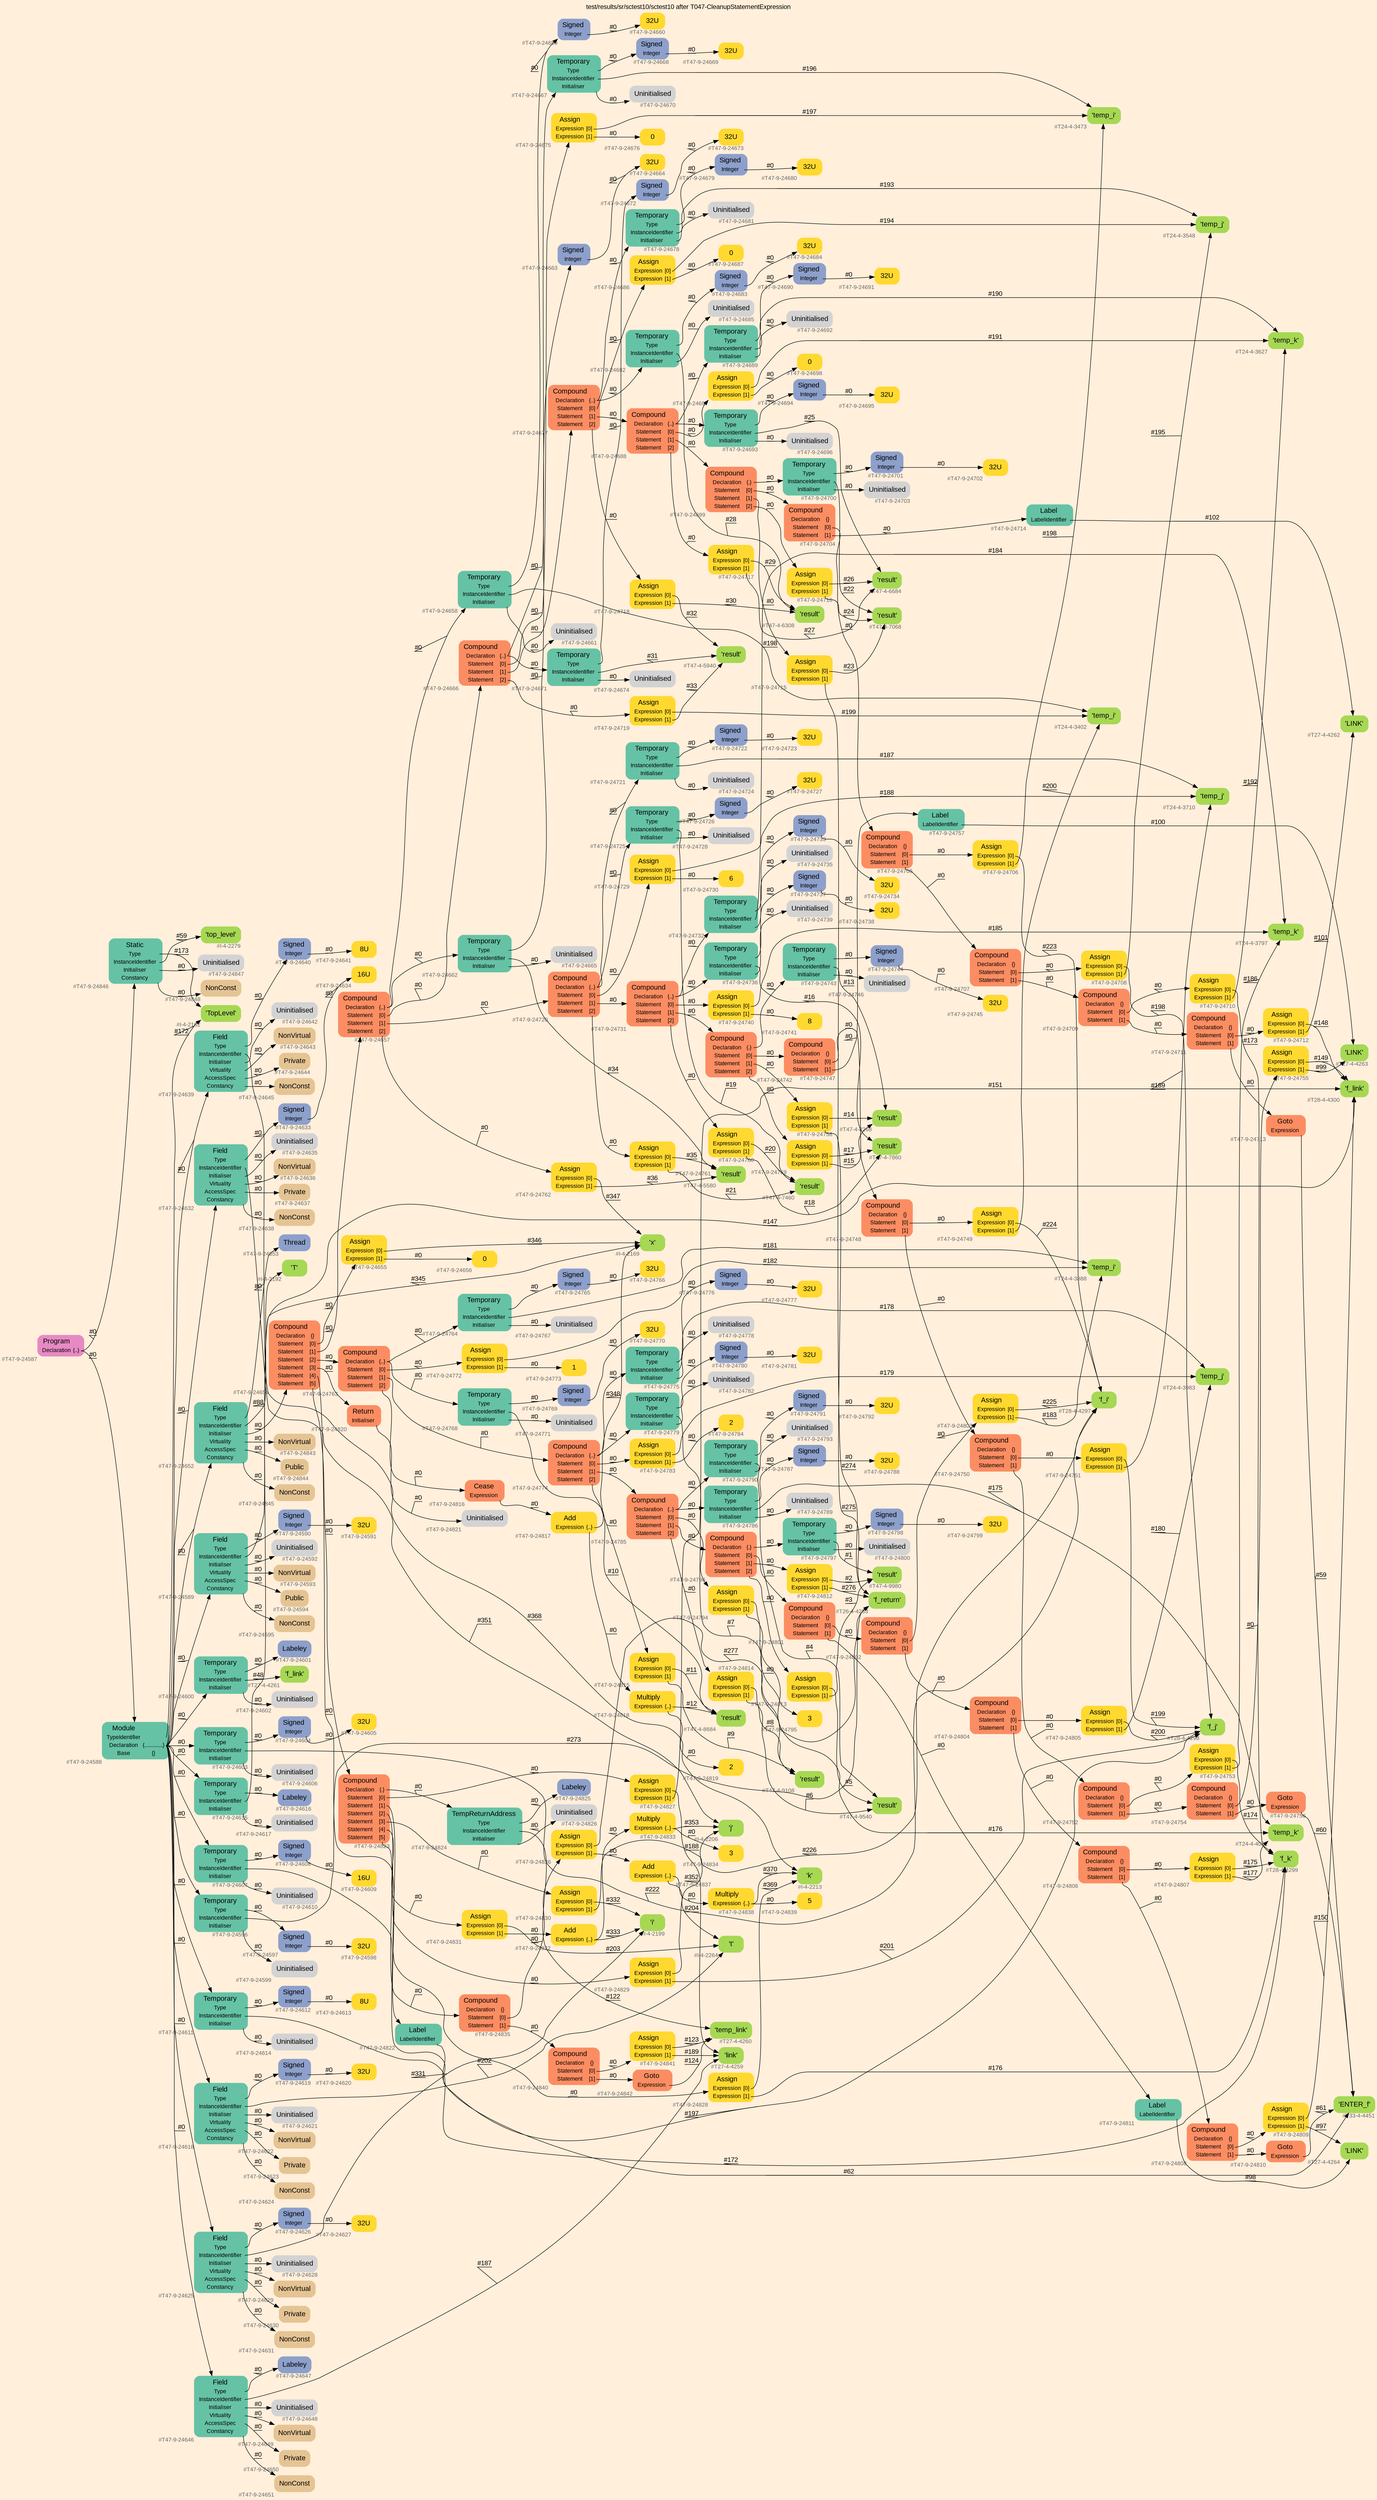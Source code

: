 digraph "test/results/sr/sctest10/sctest10 after T047-CleanupStatementExpression" {
label = "test/results/sr/sctest10/sctest10 after T047-CleanupStatementExpression"
labelloc = t
graph [
    rankdir = "LR"
    ranksep = 0.3
    bgcolor = antiquewhite1
    color = black
    fontcolor = black
    fontname = "Arial"
];
node [
    fontname = "Arial"
];
edge [
    fontname = "Arial"
];

// -------------------- node figure --------------------
// -------- block #T47-9-24587 ----------
"#T47-9-24587" [
    fillcolor = "/set28/4"
    xlabel = "#T47-9-24587"
    fontsize = "12"
    fontcolor = grey40
    shape = "plaintext"
    label = <<TABLE BORDER="0" CELLBORDER="0" CELLSPACING="0">
     <TR><TD><FONT COLOR="black" POINT-SIZE="15">Program</FONT></TD></TR>
     <TR><TD><FONT COLOR="black" POINT-SIZE="12">Declaration</FONT></TD><TD PORT="port0"><FONT COLOR="black" POINT-SIZE="12">{..}</FONT></TD></TR>
    </TABLE>>
    style = "rounded,filled"
];

// -------- block #T47-9-24588 ----------
"#T47-9-24588" [
    fillcolor = "/set28/1"
    xlabel = "#T47-9-24588"
    fontsize = "12"
    fontcolor = grey40
    shape = "plaintext"
    label = <<TABLE BORDER="0" CELLBORDER="0" CELLSPACING="0">
     <TR><TD><FONT COLOR="black" POINT-SIZE="15">Module</FONT></TD></TR>
     <TR><TD><FONT COLOR="black" POINT-SIZE="12">TypeIdentifier</FONT></TD><TD PORT="port0"></TD></TR>
     <TR><TD><FONT COLOR="black" POINT-SIZE="12">Declaration</FONT></TD><TD PORT="port1"><FONT COLOR="black" POINT-SIZE="12">{.............}</FONT></TD></TR>
     <TR><TD><FONT COLOR="black" POINT-SIZE="12">Base</FONT></TD><TD PORT="port2"><FONT COLOR="black" POINT-SIZE="12">{}</FONT></TD></TR>
    </TABLE>>
    style = "rounded,filled"
];

// -------- block #I-4-2162 ----------
"#I-4-2162" [
    fillcolor = "/set28/5"
    xlabel = "#I-4-2162"
    fontsize = "12"
    fontcolor = grey40
    shape = "plaintext"
    label = <<TABLE BORDER="0" CELLBORDER="0" CELLSPACING="0">
     <TR><TD><FONT COLOR="black" POINT-SIZE="15">'TopLevel'</FONT></TD></TR>
    </TABLE>>
    style = "rounded,filled"
];

// -------- block #T47-9-24589 ----------
"#T47-9-24589" [
    fillcolor = "/set28/1"
    xlabel = "#T47-9-24589"
    fontsize = "12"
    fontcolor = grey40
    shape = "plaintext"
    label = <<TABLE BORDER="0" CELLBORDER="0" CELLSPACING="0">
     <TR><TD><FONT COLOR="black" POINT-SIZE="15">Field</FONT></TD></TR>
     <TR><TD><FONT COLOR="black" POINT-SIZE="12">Type</FONT></TD><TD PORT="port0"></TD></TR>
     <TR><TD><FONT COLOR="black" POINT-SIZE="12">InstanceIdentifier</FONT></TD><TD PORT="port1"></TD></TR>
     <TR><TD><FONT COLOR="black" POINT-SIZE="12">Initialiser</FONT></TD><TD PORT="port2"></TD></TR>
     <TR><TD><FONT COLOR="black" POINT-SIZE="12">Virtuality</FONT></TD><TD PORT="port3"></TD></TR>
     <TR><TD><FONT COLOR="black" POINT-SIZE="12">AccessSpec</FONT></TD><TD PORT="port4"></TD></TR>
     <TR><TD><FONT COLOR="black" POINT-SIZE="12">Constancy</FONT></TD><TD PORT="port5"></TD></TR>
    </TABLE>>
    style = "rounded,filled"
];

// -------- block #T47-9-24590 ----------
"#T47-9-24590" [
    fillcolor = "/set28/3"
    xlabel = "#T47-9-24590"
    fontsize = "12"
    fontcolor = grey40
    shape = "plaintext"
    label = <<TABLE BORDER="0" CELLBORDER="0" CELLSPACING="0">
     <TR><TD><FONT COLOR="black" POINT-SIZE="15">Signed</FONT></TD></TR>
     <TR><TD><FONT COLOR="black" POINT-SIZE="12">Integer</FONT></TD><TD PORT="port0"></TD></TR>
    </TABLE>>
    style = "rounded,filled"
];

// -------- block #T47-9-24591 ----------
"#T47-9-24591" [
    fillcolor = "/set28/6"
    xlabel = "#T47-9-24591"
    fontsize = "12"
    fontcolor = grey40
    shape = "plaintext"
    label = <<TABLE BORDER="0" CELLBORDER="0" CELLSPACING="0">
     <TR><TD><FONT COLOR="black" POINT-SIZE="15">32U</FONT></TD></TR>
    </TABLE>>
    style = "rounded,filled"
];

// -------- block #I-4-2169 ----------
"#I-4-2169" [
    fillcolor = "/set28/5"
    xlabel = "#I-4-2169"
    fontsize = "12"
    fontcolor = grey40
    shape = "plaintext"
    label = <<TABLE BORDER="0" CELLBORDER="0" CELLSPACING="0">
     <TR><TD><FONT COLOR="black" POINT-SIZE="15">'x'</FONT></TD></TR>
    </TABLE>>
    style = "rounded,filled"
];

// -------- block #T47-9-24592 ----------
"#T47-9-24592" [
    xlabel = "#T47-9-24592"
    fontsize = "12"
    fontcolor = grey40
    shape = "plaintext"
    label = <<TABLE BORDER="0" CELLBORDER="0" CELLSPACING="0">
     <TR><TD><FONT COLOR="black" POINT-SIZE="15">Uninitialised</FONT></TD></TR>
    </TABLE>>
    style = "rounded,filled"
];

// -------- block #T47-9-24593 ----------
"#T47-9-24593" [
    fillcolor = "/set28/7"
    xlabel = "#T47-9-24593"
    fontsize = "12"
    fontcolor = grey40
    shape = "plaintext"
    label = <<TABLE BORDER="0" CELLBORDER="0" CELLSPACING="0">
     <TR><TD><FONT COLOR="black" POINT-SIZE="15">NonVirtual</FONT></TD></TR>
    </TABLE>>
    style = "rounded,filled"
];

// -------- block #T47-9-24594 ----------
"#T47-9-24594" [
    fillcolor = "/set28/7"
    xlabel = "#T47-9-24594"
    fontsize = "12"
    fontcolor = grey40
    shape = "plaintext"
    label = <<TABLE BORDER="0" CELLBORDER="0" CELLSPACING="0">
     <TR><TD><FONT COLOR="black" POINT-SIZE="15">Public</FONT></TD></TR>
    </TABLE>>
    style = "rounded,filled"
];

// -------- block #T47-9-24595 ----------
"#T47-9-24595" [
    fillcolor = "/set28/7"
    xlabel = "#T47-9-24595"
    fontsize = "12"
    fontcolor = grey40
    shape = "plaintext"
    label = <<TABLE BORDER="0" CELLBORDER="0" CELLSPACING="0">
     <TR><TD><FONT COLOR="black" POINT-SIZE="15">NonConst</FONT></TD></TR>
    </TABLE>>
    style = "rounded,filled"
];

// -------- block #T47-9-24596 ----------
"#T47-9-24596" [
    fillcolor = "/set28/1"
    xlabel = "#T47-9-24596"
    fontsize = "12"
    fontcolor = grey40
    shape = "plaintext"
    label = <<TABLE BORDER="0" CELLBORDER="0" CELLSPACING="0">
     <TR><TD><FONT COLOR="black" POINT-SIZE="15">Temporary</FONT></TD></TR>
     <TR><TD><FONT COLOR="black" POINT-SIZE="12">Type</FONT></TD><TD PORT="port0"></TD></TR>
     <TR><TD><FONT COLOR="black" POINT-SIZE="12">InstanceIdentifier</FONT></TD><TD PORT="port1"></TD></TR>
     <TR><TD><FONT COLOR="black" POINT-SIZE="12">Initialiser</FONT></TD><TD PORT="port2"></TD></TR>
    </TABLE>>
    style = "rounded,filled"
];

// -------- block #T47-9-24597 ----------
"#T47-9-24597" [
    fillcolor = "/set28/3"
    xlabel = "#T47-9-24597"
    fontsize = "12"
    fontcolor = grey40
    shape = "plaintext"
    label = <<TABLE BORDER="0" CELLBORDER="0" CELLSPACING="0">
     <TR><TD><FONT COLOR="black" POINT-SIZE="15">Signed</FONT></TD></TR>
     <TR><TD><FONT COLOR="black" POINT-SIZE="12">Integer</FONT></TD><TD PORT="port0"></TD></TR>
    </TABLE>>
    style = "rounded,filled"
];

// -------- block #T47-9-24598 ----------
"#T47-9-24598" [
    fillcolor = "/set28/6"
    xlabel = "#T47-9-24598"
    fontsize = "12"
    fontcolor = grey40
    shape = "plaintext"
    label = <<TABLE BORDER="0" CELLBORDER="0" CELLSPACING="0">
     <TR><TD><FONT COLOR="black" POINT-SIZE="15">32U</FONT></TD></TR>
    </TABLE>>
    style = "rounded,filled"
];

// -------- block #T26-4-4233 ----------
"#T26-4-4233" [
    fillcolor = "/set28/5"
    xlabel = "#T26-4-4233"
    fontsize = "12"
    fontcolor = grey40
    shape = "plaintext"
    label = <<TABLE BORDER="0" CELLBORDER="0" CELLSPACING="0">
     <TR><TD><FONT COLOR="black" POINT-SIZE="15">'f_return'</FONT></TD></TR>
    </TABLE>>
    style = "rounded,filled"
];

// -------- block #T47-9-24599 ----------
"#T47-9-24599" [
    xlabel = "#T47-9-24599"
    fontsize = "12"
    fontcolor = grey40
    shape = "plaintext"
    label = <<TABLE BORDER="0" CELLBORDER="0" CELLSPACING="0">
     <TR><TD><FONT COLOR="black" POINT-SIZE="15">Uninitialised</FONT></TD></TR>
    </TABLE>>
    style = "rounded,filled"
];

// -------- block #T47-9-24600 ----------
"#T47-9-24600" [
    fillcolor = "/set28/1"
    xlabel = "#T47-9-24600"
    fontsize = "12"
    fontcolor = grey40
    shape = "plaintext"
    label = <<TABLE BORDER="0" CELLBORDER="0" CELLSPACING="0">
     <TR><TD><FONT COLOR="black" POINT-SIZE="15">Temporary</FONT></TD></TR>
     <TR><TD><FONT COLOR="black" POINT-SIZE="12">Type</FONT></TD><TD PORT="port0"></TD></TR>
     <TR><TD><FONT COLOR="black" POINT-SIZE="12">InstanceIdentifier</FONT></TD><TD PORT="port1"></TD></TR>
     <TR><TD><FONT COLOR="black" POINT-SIZE="12">Initialiser</FONT></TD><TD PORT="port2"></TD></TR>
    </TABLE>>
    style = "rounded,filled"
];

// -------- block #T47-9-24601 ----------
"#T47-9-24601" [
    fillcolor = "/set28/3"
    xlabel = "#T47-9-24601"
    fontsize = "12"
    fontcolor = grey40
    shape = "plaintext"
    label = <<TABLE BORDER="0" CELLBORDER="0" CELLSPACING="0">
     <TR><TD><FONT COLOR="black" POINT-SIZE="15">Labeley</FONT></TD></TR>
    </TABLE>>
    style = "rounded,filled"
];

// -------- block #T27-4-4261 ----------
"#T27-4-4261" [
    fillcolor = "/set28/5"
    xlabel = "#T27-4-4261"
    fontsize = "12"
    fontcolor = grey40
    shape = "plaintext"
    label = <<TABLE BORDER="0" CELLBORDER="0" CELLSPACING="0">
     <TR><TD><FONT COLOR="black" POINT-SIZE="15">'f_link'</FONT></TD></TR>
    </TABLE>>
    style = "rounded,filled"
];

// -------- block #T47-9-24602 ----------
"#T47-9-24602" [
    xlabel = "#T47-9-24602"
    fontsize = "12"
    fontcolor = grey40
    shape = "plaintext"
    label = <<TABLE BORDER="0" CELLBORDER="0" CELLSPACING="0">
     <TR><TD><FONT COLOR="black" POINT-SIZE="15">Uninitialised</FONT></TD></TR>
    </TABLE>>
    style = "rounded,filled"
];

// -------- block #T47-9-24603 ----------
"#T47-9-24603" [
    fillcolor = "/set28/1"
    xlabel = "#T47-9-24603"
    fontsize = "12"
    fontcolor = grey40
    shape = "plaintext"
    label = <<TABLE BORDER="0" CELLBORDER="0" CELLSPACING="0">
     <TR><TD><FONT COLOR="black" POINT-SIZE="15">Temporary</FONT></TD></TR>
     <TR><TD><FONT COLOR="black" POINT-SIZE="12">Type</FONT></TD><TD PORT="port0"></TD></TR>
     <TR><TD><FONT COLOR="black" POINT-SIZE="12">InstanceIdentifier</FONT></TD><TD PORT="port1"></TD></TR>
     <TR><TD><FONT COLOR="black" POINT-SIZE="12">Initialiser</FONT></TD><TD PORT="port2"></TD></TR>
    </TABLE>>
    style = "rounded,filled"
];

// -------- block #T47-9-24604 ----------
"#T47-9-24604" [
    fillcolor = "/set28/3"
    xlabel = "#T47-9-24604"
    fontsize = "12"
    fontcolor = grey40
    shape = "plaintext"
    label = <<TABLE BORDER="0" CELLBORDER="0" CELLSPACING="0">
     <TR><TD><FONT COLOR="black" POINT-SIZE="15">Signed</FONT></TD></TR>
     <TR><TD><FONT COLOR="black" POINT-SIZE="12">Integer</FONT></TD><TD PORT="port0"></TD></TR>
    </TABLE>>
    style = "rounded,filled"
];

// -------- block #T47-9-24605 ----------
"#T47-9-24605" [
    fillcolor = "/set28/6"
    xlabel = "#T47-9-24605"
    fontsize = "12"
    fontcolor = grey40
    shape = "plaintext"
    label = <<TABLE BORDER="0" CELLBORDER="0" CELLSPACING="0">
     <TR><TD><FONT COLOR="black" POINT-SIZE="15">32U</FONT></TD></TR>
    </TABLE>>
    style = "rounded,filled"
];

// -------- block #T28-4-4297 ----------
"#T28-4-4297" [
    fillcolor = "/set28/5"
    xlabel = "#T28-4-4297"
    fontsize = "12"
    fontcolor = grey40
    shape = "plaintext"
    label = <<TABLE BORDER="0" CELLBORDER="0" CELLSPACING="0">
     <TR><TD><FONT COLOR="black" POINT-SIZE="15">'f_i'</FONT></TD></TR>
    </TABLE>>
    style = "rounded,filled"
];

// -------- block #T47-9-24606 ----------
"#T47-9-24606" [
    xlabel = "#T47-9-24606"
    fontsize = "12"
    fontcolor = grey40
    shape = "plaintext"
    label = <<TABLE BORDER="0" CELLBORDER="0" CELLSPACING="0">
     <TR><TD><FONT COLOR="black" POINT-SIZE="15">Uninitialised</FONT></TD></TR>
    </TABLE>>
    style = "rounded,filled"
];

// -------- block #T47-9-24607 ----------
"#T47-9-24607" [
    fillcolor = "/set28/1"
    xlabel = "#T47-9-24607"
    fontsize = "12"
    fontcolor = grey40
    shape = "plaintext"
    label = <<TABLE BORDER="0" CELLBORDER="0" CELLSPACING="0">
     <TR><TD><FONT COLOR="black" POINT-SIZE="15">Temporary</FONT></TD></TR>
     <TR><TD><FONT COLOR="black" POINT-SIZE="12">Type</FONT></TD><TD PORT="port0"></TD></TR>
     <TR><TD><FONT COLOR="black" POINT-SIZE="12">InstanceIdentifier</FONT></TD><TD PORT="port1"></TD></TR>
     <TR><TD><FONT COLOR="black" POINT-SIZE="12">Initialiser</FONT></TD><TD PORT="port2"></TD></TR>
    </TABLE>>
    style = "rounded,filled"
];

// -------- block #T47-9-24608 ----------
"#T47-9-24608" [
    fillcolor = "/set28/3"
    xlabel = "#T47-9-24608"
    fontsize = "12"
    fontcolor = grey40
    shape = "plaintext"
    label = <<TABLE BORDER="0" CELLBORDER="0" CELLSPACING="0">
     <TR><TD><FONT COLOR="black" POINT-SIZE="15">Signed</FONT></TD></TR>
     <TR><TD><FONT COLOR="black" POINT-SIZE="12">Integer</FONT></TD><TD PORT="port0"></TD></TR>
    </TABLE>>
    style = "rounded,filled"
];

// -------- block #T47-9-24609 ----------
"#T47-9-24609" [
    fillcolor = "/set28/6"
    xlabel = "#T47-9-24609"
    fontsize = "12"
    fontcolor = grey40
    shape = "plaintext"
    label = <<TABLE BORDER="0" CELLBORDER="0" CELLSPACING="0">
     <TR><TD><FONT COLOR="black" POINT-SIZE="15">16U</FONT></TD></TR>
    </TABLE>>
    style = "rounded,filled"
];

// -------- block #T28-4-4298 ----------
"#T28-4-4298" [
    fillcolor = "/set28/5"
    xlabel = "#T28-4-4298"
    fontsize = "12"
    fontcolor = grey40
    shape = "plaintext"
    label = <<TABLE BORDER="0" CELLBORDER="0" CELLSPACING="0">
     <TR><TD><FONT COLOR="black" POINT-SIZE="15">'f_j'</FONT></TD></TR>
    </TABLE>>
    style = "rounded,filled"
];

// -------- block #T47-9-24610 ----------
"#T47-9-24610" [
    xlabel = "#T47-9-24610"
    fontsize = "12"
    fontcolor = grey40
    shape = "plaintext"
    label = <<TABLE BORDER="0" CELLBORDER="0" CELLSPACING="0">
     <TR><TD><FONT COLOR="black" POINT-SIZE="15">Uninitialised</FONT></TD></TR>
    </TABLE>>
    style = "rounded,filled"
];

// -------- block #T47-9-24611 ----------
"#T47-9-24611" [
    fillcolor = "/set28/1"
    xlabel = "#T47-9-24611"
    fontsize = "12"
    fontcolor = grey40
    shape = "plaintext"
    label = <<TABLE BORDER="0" CELLBORDER="0" CELLSPACING="0">
     <TR><TD><FONT COLOR="black" POINT-SIZE="15">Temporary</FONT></TD></TR>
     <TR><TD><FONT COLOR="black" POINT-SIZE="12">Type</FONT></TD><TD PORT="port0"></TD></TR>
     <TR><TD><FONT COLOR="black" POINT-SIZE="12">InstanceIdentifier</FONT></TD><TD PORT="port1"></TD></TR>
     <TR><TD><FONT COLOR="black" POINT-SIZE="12">Initialiser</FONT></TD><TD PORT="port2"></TD></TR>
    </TABLE>>
    style = "rounded,filled"
];

// -------- block #T47-9-24612 ----------
"#T47-9-24612" [
    fillcolor = "/set28/3"
    xlabel = "#T47-9-24612"
    fontsize = "12"
    fontcolor = grey40
    shape = "plaintext"
    label = <<TABLE BORDER="0" CELLBORDER="0" CELLSPACING="0">
     <TR><TD><FONT COLOR="black" POINT-SIZE="15">Signed</FONT></TD></TR>
     <TR><TD><FONT COLOR="black" POINT-SIZE="12">Integer</FONT></TD><TD PORT="port0"></TD></TR>
    </TABLE>>
    style = "rounded,filled"
];

// -------- block #T47-9-24613 ----------
"#T47-9-24613" [
    fillcolor = "/set28/6"
    xlabel = "#T47-9-24613"
    fontsize = "12"
    fontcolor = grey40
    shape = "plaintext"
    label = <<TABLE BORDER="0" CELLBORDER="0" CELLSPACING="0">
     <TR><TD><FONT COLOR="black" POINT-SIZE="15">8U</FONT></TD></TR>
    </TABLE>>
    style = "rounded,filled"
];

// -------- block #T28-4-4299 ----------
"#T28-4-4299" [
    fillcolor = "/set28/5"
    xlabel = "#T28-4-4299"
    fontsize = "12"
    fontcolor = grey40
    shape = "plaintext"
    label = <<TABLE BORDER="0" CELLBORDER="0" CELLSPACING="0">
     <TR><TD><FONT COLOR="black" POINT-SIZE="15">'f_k'</FONT></TD></TR>
    </TABLE>>
    style = "rounded,filled"
];

// -------- block #T47-9-24614 ----------
"#T47-9-24614" [
    xlabel = "#T47-9-24614"
    fontsize = "12"
    fontcolor = grey40
    shape = "plaintext"
    label = <<TABLE BORDER="0" CELLBORDER="0" CELLSPACING="0">
     <TR><TD><FONT COLOR="black" POINT-SIZE="15">Uninitialised</FONT></TD></TR>
    </TABLE>>
    style = "rounded,filled"
];

// -------- block #T47-9-24615 ----------
"#T47-9-24615" [
    fillcolor = "/set28/1"
    xlabel = "#T47-9-24615"
    fontsize = "12"
    fontcolor = grey40
    shape = "plaintext"
    label = <<TABLE BORDER="0" CELLBORDER="0" CELLSPACING="0">
     <TR><TD><FONT COLOR="black" POINT-SIZE="15">Temporary</FONT></TD></TR>
     <TR><TD><FONT COLOR="black" POINT-SIZE="12">Type</FONT></TD><TD PORT="port0"></TD></TR>
     <TR><TD><FONT COLOR="black" POINT-SIZE="12">InstanceIdentifier</FONT></TD><TD PORT="port1"></TD></TR>
     <TR><TD><FONT COLOR="black" POINT-SIZE="12">Initialiser</FONT></TD><TD PORT="port2"></TD></TR>
    </TABLE>>
    style = "rounded,filled"
];

// -------- block #T47-9-24616 ----------
"#T47-9-24616" [
    fillcolor = "/set28/3"
    xlabel = "#T47-9-24616"
    fontsize = "12"
    fontcolor = grey40
    shape = "plaintext"
    label = <<TABLE BORDER="0" CELLBORDER="0" CELLSPACING="0">
     <TR><TD><FONT COLOR="black" POINT-SIZE="15">Labeley</FONT></TD></TR>
    </TABLE>>
    style = "rounded,filled"
];

// -------- block #T28-4-4300 ----------
"#T28-4-4300" [
    fillcolor = "/set28/5"
    xlabel = "#T28-4-4300"
    fontsize = "12"
    fontcolor = grey40
    shape = "plaintext"
    label = <<TABLE BORDER="0" CELLBORDER="0" CELLSPACING="0">
     <TR><TD><FONT COLOR="black" POINT-SIZE="15">'f_link'</FONT></TD></TR>
    </TABLE>>
    style = "rounded,filled"
];

// -------- block #T47-9-24617 ----------
"#T47-9-24617" [
    xlabel = "#T47-9-24617"
    fontsize = "12"
    fontcolor = grey40
    shape = "plaintext"
    label = <<TABLE BORDER="0" CELLBORDER="0" CELLSPACING="0">
     <TR><TD><FONT COLOR="black" POINT-SIZE="15">Uninitialised</FONT></TD></TR>
    </TABLE>>
    style = "rounded,filled"
];

// -------- block #T47-9-24618 ----------
"#T47-9-24618" [
    fillcolor = "/set28/1"
    xlabel = "#T47-9-24618"
    fontsize = "12"
    fontcolor = grey40
    shape = "plaintext"
    label = <<TABLE BORDER="0" CELLBORDER="0" CELLSPACING="0">
     <TR><TD><FONT COLOR="black" POINT-SIZE="15">Field</FONT></TD></TR>
     <TR><TD><FONT COLOR="black" POINT-SIZE="12">Type</FONT></TD><TD PORT="port0"></TD></TR>
     <TR><TD><FONT COLOR="black" POINT-SIZE="12">InstanceIdentifier</FONT></TD><TD PORT="port1"></TD></TR>
     <TR><TD><FONT COLOR="black" POINT-SIZE="12">Initialiser</FONT></TD><TD PORT="port2"></TD></TR>
     <TR><TD><FONT COLOR="black" POINT-SIZE="12">Virtuality</FONT></TD><TD PORT="port3"></TD></TR>
     <TR><TD><FONT COLOR="black" POINT-SIZE="12">AccessSpec</FONT></TD><TD PORT="port4"></TD></TR>
     <TR><TD><FONT COLOR="black" POINT-SIZE="12">Constancy</FONT></TD><TD PORT="port5"></TD></TR>
    </TABLE>>
    style = "rounded,filled"
];

// -------- block #T47-9-24619 ----------
"#T47-9-24619" [
    fillcolor = "/set28/3"
    xlabel = "#T47-9-24619"
    fontsize = "12"
    fontcolor = grey40
    shape = "plaintext"
    label = <<TABLE BORDER="0" CELLBORDER="0" CELLSPACING="0">
     <TR><TD><FONT COLOR="black" POINT-SIZE="15">Signed</FONT></TD></TR>
     <TR><TD><FONT COLOR="black" POINT-SIZE="12">Integer</FONT></TD><TD PORT="port0"></TD></TR>
    </TABLE>>
    style = "rounded,filled"
];

// -------- block #T47-9-24620 ----------
"#T47-9-24620" [
    fillcolor = "/set28/6"
    xlabel = "#T47-9-24620"
    fontsize = "12"
    fontcolor = grey40
    shape = "plaintext"
    label = <<TABLE BORDER="0" CELLBORDER="0" CELLSPACING="0">
     <TR><TD><FONT COLOR="black" POINT-SIZE="15">32U</FONT></TD></TR>
    </TABLE>>
    style = "rounded,filled"
];

// -------- block #I-4-2264 ----------
"#I-4-2264" [
    fillcolor = "/set28/5"
    xlabel = "#I-4-2264"
    fontsize = "12"
    fontcolor = grey40
    shape = "plaintext"
    label = <<TABLE BORDER="0" CELLBORDER="0" CELLSPACING="0">
     <TR><TD><FONT COLOR="black" POINT-SIZE="15">'t'</FONT></TD></TR>
    </TABLE>>
    style = "rounded,filled"
];

// -------- block #T47-9-24621 ----------
"#T47-9-24621" [
    xlabel = "#T47-9-24621"
    fontsize = "12"
    fontcolor = grey40
    shape = "plaintext"
    label = <<TABLE BORDER="0" CELLBORDER="0" CELLSPACING="0">
     <TR><TD><FONT COLOR="black" POINT-SIZE="15">Uninitialised</FONT></TD></TR>
    </TABLE>>
    style = "rounded,filled"
];

// -------- block #T47-9-24622 ----------
"#T47-9-24622" [
    fillcolor = "/set28/7"
    xlabel = "#T47-9-24622"
    fontsize = "12"
    fontcolor = grey40
    shape = "plaintext"
    label = <<TABLE BORDER="0" CELLBORDER="0" CELLSPACING="0">
     <TR><TD><FONT COLOR="black" POINT-SIZE="15">NonVirtual</FONT></TD></TR>
    </TABLE>>
    style = "rounded,filled"
];

// -------- block #T47-9-24623 ----------
"#T47-9-24623" [
    fillcolor = "/set28/7"
    xlabel = "#T47-9-24623"
    fontsize = "12"
    fontcolor = grey40
    shape = "plaintext"
    label = <<TABLE BORDER="0" CELLBORDER="0" CELLSPACING="0">
     <TR><TD><FONT COLOR="black" POINT-SIZE="15">Private</FONT></TD></TR>
    </TABLE>>
    style = "rounded,filled"
];

// -------- block #T47-9-24624 ----------
"#T47-9-24624" [
    fillcolor = "/set28/7"
    xlabel = "#T47-9-24624"
    fontsize = "12"
    fontcolor = grey40
    shape = "plaintext"
    label = <<TABLE BORDER="0" CELLBORDER="0" CELLSPACING="0">
     <TR><TD><FONT COLOR="black" POINT-SIZE="15">NonConst</FONT></TD></TR>
    </TABLE>>
    style = "rounded,filled"
];

// -------- block #T47-9-24625 ----------
"#T47-9-24625" [
    fillcolor = "/set28/1"
    xlabel = "#T47-9-24625"
    fontsize = "12"
    fontcolor = grey40
    shape = "plaintext"
    label = <<TABLE BORDER="0" CELLBORDER="0" CELLSPACING="0">
     <TR><TD><FONT COLOR="black" POINT-SIZE="15">Field</FONT></TD></TR>
     <TR><TD><FONT COLOR="black" POINT-SIZE="12">Type</FONT></TD><TD PORT="port0"></TD></TR>
     <TR><TD><FONT COLOR="black" POINT-SIZE="12">InstanceIdentifier</FONT></TD><TD PORT="port1"></TD></TR>
     <TR><TD><FONT COLOR="black" POINT-SIZE="12">Initialiser</FONT></TD><TD PORT="port2"></TD></TR>
     <TR><TD><FONT COLOR="black" POINT-SIZE="12">Virtuality</FONT></TD><TD PORT="port3"></TD></TR>
     <TR><TD><FONT COLOR="black" POINT-SIZE="12">AccessSpec</FONT></TD><TD PORT="port4"></TD></TR>
     <TR><TD><FONT COLOR="black" POINT-SIZE="12">Constancy</FONT></TD><TD PORT="port5"></TD></TR>
    </TABLE>>
    style = "rounded,filled"
];

// -------- block #T47-9-24626 ----------
"#T47-9-24626" [
    fillcolor = "/set28/3"
    xlabel = "#T47-9-24626"
    fontsize = "12"
    fontcolor = grey40
    shape = "plaintext"
    label = <<TABLE BORDER="0" CELLBORDER="0" CELLSPACING="0">
     <TR><TD><FONT COLOR="black" POINT-SIZE="15">Signed</FONT></TD></TR>
     <TR><TD><FONT COLOR="black" POINT-SIZE="12">Integer</FONT></TD><TD PORT="port0"></TD></TR>
    </TABLE>>
    style = "rounded,filled"
];

// -------- block #T47-9-24627 ----------
"#T47-9-24627" [
    fillcolor = "/set28/6"
    xlabel = "#T47-9-24627"
    fontsize = "12"
    fontcolor = grey40
    shape = "plaintext"
    label = <<TABLE BORDER="0" CELLBORDER="0" CELLSPACING="0">
     <TR><TD><FONT COLOR="black" POINT-SIZE="15">32U</FONT></TD></TR>
    </TABLE>>
    style = "rounded,filled"
];

// -------- block #I-4-2199 ----------
"#I-4-2199" [
    fillcolor = "/set28/5"
    xlabel = "#I-4-2199"
    fontsize = "12"
    fontcolor = grey40
    shape = "plaintext"
    label = <<TABLE BORDER="0" CELLBORDER="0" CELLSPACING="0">
     <TR><TD><FONT COLOR="black" POINT-SIZE="15">'i'</FONT></TD></TR>
    </TABLE>>
    style = "rounded,filled"
];

// -------- block #T47-9-24628 ----------
"#T47-9-24628" [
    xlabel = "#T47-9-24628"
    fontsize = "12"
    fontcolor = grey40
    shape = "plaintext"
    label = <<TABLE BORDER="0" CELLBORDER="0" CELLSPACING="0">
     <TR><TD><FONT COLOR="black" POINT-SIZE="15">Uninitialised</FONT></TD></TR>
    </TABLE>>
    style = "rounded,filled"
];

// -------- block #T47-9-24629 ----------
"#T47-9-24629" [
    fillcolor = "/set28/7"
    xlabel = "#T47-9-24629"
    fontsize = "12"
    fontcolor = grey40
    shape = "plaintext"
    label = <<TABLE BORDER="0" CELLBORDER="0" CELLSPACING="0">
     <TR><TD><FONT COLOR="black" POINT-SIZE="15">NonVirtual</FONT></TD></TR>
    </TABLE>>
    style = "rounded,filled"
];

// -------- block #T47-9-24630 ----------
"#T47-9-24630" [
    fillcolor = "/set28/7"
    xlabel = "#T47-9-24630"
    fontsize = "12"
    fontcolor = grey40
    shape = "plaintext"
    label = <<TABLE BORDER="0" CELLBORDER="0" CELLSPACING="0">
     <TR><TD><FONT COLOR="black" POINT-SIZE="15">Private</FONT></TD></TR>
    </TABLE>>
    style = "rounded,filled"
];

// -------- block #T47-9-24631 ----------
"#T47-9-24631" [
    fillcolor = "/set28/7"
    xlabel = "#T47-9-24631"
    fontsize = "12"
    fontcolor = grey40
    shape = "plaintext"
    label = <<TABLE BORDER="0" CELLBORDER="0" CELLSPACING="0">
     <TR><TD><FONT COLOR="black" POINT-SIZE="15">NonConst</FONT></TD></TR>
    </TABLE>>
    style = "rounded,filled"
];

// -------- block #T47-9-24632 ----------
"#T47-9-24632" [
    fillcolor = "/set28/1"
    xlabel = "#T47-9-24632"
    fontsize = "12"
    fontcolor = grey40
    shape = "plaintext"
    label = <<TABLE BORDER="0" CELLBORDER="0" CELLSPACING="0">
     <TR><TD><FONT COLOR="black" POINT-SIZE="15">Field</FONT></TD></TR>
     <TR><TD><FONT COLOR="black" POINT-SIZE="12">Type</FONT></TD><TD PORT="port0"></TD></TR>
     <TR><TD><FONT COLOR="black" POINT-SIZE="12">InstanceIdentifier</FONT></TD><TD PORT="port1"></TD></TR>
     <TR><TD><FONT COLOR="black" POINT-SIZE="12">Initialiser</FONT></TD><TD PORT="port2"></TD></TR>
     <TR><TD><FONT COLOR="black" POINT-SIZE="12">Virtuality</FONT></TD><TD PORT="port3"></TD></TR>
     <TR><TD><FONT COLOR="black" POINT-SIZE="12">AccessSpec</FONT></TD><TD PORT="port4"></TD></TR>
     <TR><TD><FONT COLOR="black" POINT-SIZE="12">Constancy</FONT></TD><TD PORT="port5"></TD></TR>
    </TABLE>>
    style = "rounded,filled"
];

// -------- block #T47-9-24633 ----------
"#T47-9-24633" [
    fillcolor = "/set28/3"
    xlabel = "#T47-9-24633"
    fontsize = "12"
    fontcolor = grey40
    shape = "plaintext"
    label = <<TABLE BORDER="0" CELLBORDER="0" CELLSPACING="0">
     <TR><TD><FONT COLOR="black" POINT-SIZE="15">Signed</FONT></TD></TR>
     <TR><TD><FONT COLOR="black" POINT-SIZE="12">Integer</FONT></TD><TD PORT="port0"></TD></TR>
    </TABLE>>
    style = "rounded,filled"
];

// -------- block #T47-9-24634 ----------
"#T47-9-24634" [
    fillcolor = "/set28/6"
    xlabel = "#T47-9-24634"
    fontsize = "12"
    fontcolor = grey40
    shape = "plaintext"
    label = <<TABLE BORDER="0" CELLBORDER="0" CELLSPACING="0">
     <TR><TD><FONT COLOR="black" POINT-SIZE="15">16U</FONT></TD></TR>
    </TABLE>>
    style = "rounded,filled"
];

// -------- block #I-4-2206 ----------
"#I-4-2206" [
    fillcolor = "/set28/5"
    xlabel = "#I-4-2206"
    fontsize = "12"
    fontcolor = grey40
    shape = "plaintext"
    label = <<TABLE BORDER="0" CELLBORDER="0" CELLSPACING="0">
     <TR><TD><FONT COLOR="black" POINT-SIZE="15">'j'</FONT></TD></TR>
    </TABLE>>
    style = "rounded,filled"
];

// -------- block #T47-9-24635 ----------
"#T47-9-24635" [
    xlabel = "#T47-9-24635"
    fontsize = "12"
    fontcolor = grey40
    shape = "plaintext"
    label = <<TABLE BORDER="0" CELLBORDER="0" CELLSPACING="0">
     <TR><TD><FONT COLOR="black" POINT-SIZE="15">Uninitialised</FONT></TD></TR>
    </TABLE>>
    style = "rounded,filled"
];

// -------- block #T47-9-24636 ----------
"#T47-9-24636" [
    fillcolor = "/set28/7"
    xlabel = "#T47-9-24636"
    fontsize = "12"
    fontcolor = grey40
    shape = "plaintext"
    label = <<TABLE BORDER="0" CELLBORDER="0" CELLSPACING="0">
     <TR><TD><FONT COLOR="black" POINT-SIZE="15">NonVirtual</FONT></TD></TR>
    </TABLE>>
    style = "rounded,filled"
];

// -------- block #T47-9-24637 ----------
"#T47-9-24637" [
    fillcolor = "/set28/7"
    xlabel = "#T47-9-24637"
    fontsize = "12"
    fontcolor = grey40
    shape = "plaintext"
    label = <<TABLE BORDER="0" CELLBORDER="0" CELLSPACING="0">
     <TR><TD><FONT COLOR="black" POINT-SIZE="15">Private</FONT></TD></TR>
    </TABLE>>
    style = "rounded,filled"
];

// -------- block #T47-9-24638 ----------
"#T47-9-24638" [
    fillcolor = "/set28/7"
    xlabel = "#T47-9-24638"
    fontsize = "12"
    fontcolor = grey40
    shape = "plaintext"
    label = <<TABLE BORDER="0" CELLBORDER="0" CELLSPACING="0">
     <TR><TD><FONT COLOR="black" POINT-SIZE="15">NonConst</FONT></TD></TR>
    </TABLE>>
    style = "rounded,filled"
];

// -------- block #T47-9-24639 ----------
"#T47-9-24639" [
    fillcolor = "/set28/1"
    xlabel = "#T47-9-24639"
    fontsize = "12"
    fontcolor = grey40
    shape = "plaintext"
    label = <<TABLE BORDER="0" CELLBORDER="0" CELLSPACING="0">
     <TR><TD><FONT COLOR="black" POINT-SIZE="15">Field</FONT></TD></TR>
     <TR><TD><FONT COLOR="black" POINT-SIZE="12">Type</FONT></TD><TD PORT="port0"></TD></TR>
     <TR><TD><FONT COLOR="black" POINT-SIZE="12">InstanceIdentifier</FONT></TD><TD PORT="port1"></TD></TR>
     <TR><TD><FONT COLOR="black" POINT-SIZE="12">Initialiser</FONT></TD><TD PORT="port2"></TD></TR>
     <TR><TD><FONT COLOR="black" POINT-SIZE="12">Virtuality</FONT></TD><TD PORT="port3"></TD></TR>
     <TR><TD><FONT COLOR="black" POINT-SIZE="12">AccessSpec</FONT></TD><TD PORT="port4"></TD></TR>
     <TR><TD><FONT COLOR="black" POINT-SIZE="12">Constancy</FONT></TD><TD PORT="port5"></TD></TR>
    </TABLE>>
    style = "rounded,filled"
];

// -------- block #T47-9-24640 ----------
"#T47-9-24640" [
    fillcolor = "/set28/3"
    xlabel = "#T47-9-24640"
    fontsize = "12"
    fontcolor = grey40
    shape = "plaintext"
    label = <<TABLE BORDER="0" CELLBORDER="0" CELLSPACING="0">
     <TR><TD><FONT COLOR="black" POINT-SIZE="15">Signed</FONT></TD></TR>
     <TR><TD><FONT COLOR="black" POINT-SIZE="12">Integer</FONT></TD><TD PORT="port0"></TD></TR>
    </TABLE>>
    style = "rounded,filled"
];

// -------- block #T47-9-24641 ----------
"#T47-9-24641" [
    fillcolor = "/set28/6"
    xlabel = "#T47-9-24641"
    fontsize = "12"
    fontcolor = grey40
    shape = "plaintext"
    label = <<TABLE BORDER="0" CELLBORDER="0" CELLSPACING="0">
     <TR><TD><FONT COLOR="black" POINT-SIZE="15">8U</FONT></TD></TR>
    </TABLE>>
    style = "rounded,filled"
];

// -------- block #I-4-2213 ----------
"#I-4-2213" [
    fillcolor = "/set28/5"
    xlabel = "#I-4-2213"
    fontsize = "12"
    fontcolor = grey40
    shape = "plaintext"
    label = <<TABLE BORDER="0" CELLBORDER="0" CELLSPACING="0">
     <TR><TD><FONT COLOR="black" POINT-SIZE="15">'k'</FONT></TD></TR>
    </TABLE>>
    style = "rounded,filled"
];

// -------- block #T47-9-24642 ----------
"#T47-9-24642" [
    xlabel = "#T47-9-24642"
    fontsize = "12"
    fontcolor = grey40
    shape = "plaintext"
    label = <<TABLE BORDER="0" CELLBORDER="0" CELLSPACING="0">
     <TR><TD><FONT COLOR="black" POINT-SIZE="15">Uninitialised</FONT></TD></TR>
    </TABLE>>
    style = "rounded,filled"
];

// -------- block #T47-9-24643 ----------
"#T47-9-24643" [
    fillcolor = "/set28/7"
    xlabel = "#T47-9-24643"
    fontsize = "12"
    fontcolor = grey40
    shape = "plaintext"
    label = <<TABLE BORDER="0" CELLBORDER="0" CELLSPACING="0">
     <TR><TD><FONT COLOR="black" POINT-SIZE="15">NonVirtual</FONT></TD></TR>
    </TABLE>>
    style = "rounded,filled"
];

// -------- block #T47-9-24644 ----------
"#T47-9-24644" [
    fillcolor = "/set28/7"
    xlabel = "#T47-9-24644"
    fontsize = "12"
    fontcolor = grey40
    shape = "plaintext"
    label = <<TABLE BORDER="0" CELLBORDER="0" CELLSPACING="0">
     <TR><TD><FONT COLOR="black" POINT-SIZE="15">Private</FONT></TD></TR>
    </TABLE>>
    style = "rounded,filled"
];

// -------- block #T47-9-24645 ----------
"#T47-9-24645" [
    fillcolor = "/set28/7"
    xlabel = "#T47-9-24645"
    fontsize = "12"
    fontcolor = grey40
    shape = "plaintext"
    label = <<TABLE BORDER="0" CELLBORDER="0" CELLSPACING="0">
     <TR><TD><FONT COLOR="black" POINT-SIZE="15">NonConst</FONT></TD></TR>
    </TABLE>>
    style = "rounded,filled"
];

// -------- block #T47-9-24646 ----------
"#T47-9-24646" [
    fillcolor = "/set28/1"
    xlabel = "#T47-9-24646"
    fontsize = "12"
    fontcolor = grey40
    shape = "plaintext"
    label = <<TABLE BORDER="0" CELLBORDER="0" CELLSPACING="0">
     <TR><TD><FONT COLOR="black" POINT-SIZE="15">Field</FONT></TD></TR>
     <TR><TD><FONT COLOR="black" POINT-SIZE="12">Type</FONT></TD><TD PORT="port0"></TD></TR>
     <TR><TD><FONT COLOR="black" POINT-SIZE="12">InstanceIdentifier</FONT></TD><TD PORT="port1"></TD></TR>
     <TR><TD><FONT COLOR="black" POINT-SIZE="12">Initialiser</FONT></TD><TD PORT="port2"></TD></TR>
     <TR><TD><FONT COLOR="black" POINT-SIZE="12">Virtuality</FONT></TD><TD PORT="port3"></TD></TR>
     <TR><TD><FONT COLOR="black" POINT-SIZE="12">AccessSpec</FONT></TD><TD PORT="port4"></TD></TR>
     <TR><TD><FONT COLOR="black" POINT-SIZE="12">Constancy</FONT></TD><TD PORT="port5"></TD></TR>
    </TABLE>>
    style = "rounded,filled"
];

// -------- block #T47-9-24647 ----------
"#T47-9-24647" [
    fillcolor = "/set28/3"
    xlabel = "#T47-9-24647"
    fontsize = "12"
    fontcolor = grey40
    shape = "plaintext"
    label = <<TABLE BORDER="0" CELLBORDER="0" CELLSPACING="0">
     <TR><TD><FONT COLOR="black" POINT-SIZE="15">Labeley</FONT></TD></TR>
    </TABLE>>
    style = "rounded,filled"
];

// -------- block #T27-4-4259 ----------
"#T27-4-4259" [
    fillcolor = "/set28/5"
    xlabel = "#T27-4-4259"
    fontsize = "12"
    fontcolor = grey40
    shape = "plaintext"
    label = <<TABLE BORDER="0" CELLBORDER="0" CELLSPACING="0">
     <TR><TD><FONT COLOR="black" POINT-SIZE="15">'link'</FONT></TD></TR>
    </TABLE>>
    style = "rounded,filled"
];

// -------- block #T47-9-24648 ----------
"#T47-9-24648" [
    xlabel = "#T47-9-24648"
    fontsize = "12"
    fontcolor = grey40
    shape = "plaintext"
    label = <<TABLE BORDER="0" CELLBORDER="0" CELLSPACING="0">
     <TR><TD><FONT COLOR="black" POINT-SIZE="15">Uninitialised</FONT></TD></TR>
    </TABLE>>
    style = "rounded,filled"
];

// -------- block #T47-9-24649 ----------
"#T47-9-24649" [
    fillcolor = "/set28/7"
    xlabel = "#T47-9-24649"
    fontsize = "12"
    fontcolor = grey40
    shape = "plaintext"
    label = <<TABLE BORDER="0" CELLBORDER="0" CELLSPACING="0">
     <TR><TD><FONT COLOR="black" POINT-SIZE="15">NonVirtual</FONT></TD></TR>
    </TABLE>>
    style = "rounded,filled"
];

// -------- block #T47-9-24650 ----------
"#T47-9-24650" [
    fillcolor = "/set28/7"
    xlabel = "#T47-9-24650"
    fontsize = "12"
    fontcolor = grey40
    shape = "plaintext"
    label = <<TABLE BORDER="0" CELLBORDER="0" CELLSPACING="0">
     <TR><TD><FONT COLOR="black" POINT-SIZE="15">Private</FONT></TD></TR>
    </TABLE>>
    style = "rounded,filled"
];

// -------- block #T47-9-24651 ----------
"#T47-9-24651" [
    fillcolor = "/set28/7"
    xlabel = "#T47-9-24651"
    fontsize = "12"
    fontcolor = grey40
    shape = "plaintext"
    label = <<TABLE BORDER="0" CELLBORDER="0" CELLSPACING="0">
     <TR><TD><FONT COLOR="black" POINT-SIZE="15">NonConst</FONT></TD></TR>
    </TABLE>>
    style = "rounded,filled"
];

// -------- block #T47-9-24652 ----------
"#T47-9-24652" [
    fillcolor = "/set28/1"
    xlabel = "#T47-9-24652"
    fontsize = "12"
    fontcolor = grey40
    shape = "plaintext"
    label = <<TABLE BORDER="0" CELLBORDER="0" CELLSPACING="0">
     <TR><TD><FONT COLOR="black" POINT-SIZE="15">Field</FONT></TD></TR>
     <TR><TD><FONT COLOR="black" POINT-SIZE="12">Type</FONT></TD><TD PORT="port0"></TD></TR>
     <TR><TD><FONT COLOR="black" POINT-SIZE="12">InstanceIdentifier</FONT></TD><TD PORT="port1"></TD></TR>
     <TR><TD><FONT COLOR="black" POINT-SIZE="12">Initialiser</FONT></TD><TD PORT="port2"></TD></TR>
     <TR><TD><FONT COLOR="black" POINT-SIZE="12">Virtuality</FONT></TD><TD PORT="port3"></TD></TR>
     <TR><TD><FONT COLOR="black" POINT-SIZE="12">AccessSpec</FONT></TD><TD PORT="port4"></TD></TR>
     <TR><TD><FONT COLOR="black" POINT-SIZE="12">Constancy</FONT></TD><TD PORT="port5"></TD></TR>
    </TABLE>>
    style = "rounded,filled"
];

// -------- block #T47-9-24653 ----------
"#T47-9-24653" [
    fillcolor = "/set28/3"
    xlabel = "#T47-9-24653"
    fontsize = "12"
    fontcolor = grey40
    shape = "plaintext"
    label = <<TABLE BORDER="0" CELLBORDER="0" CELLSPACING="0">
     <TR><TD><FONT COLOR="black" POINT-SIZE="15">Thread</FONT></TD></TR>
    </TABLE>>
    style = "rounded,filled"
];

// -------- block #I-4-2192 ----------
"#I-4-2192" [
    fillcolor = "/set28/5"
    xlabel = "#I-4-2192"
    fontsize = "12"
    fontcolor = grey40
    shape = "plaintext"
    label = <<TABLE BORDER="0" CELLBORDER="0" CELLSPACING="0">
     <TR><TD><FONT COLOR="black" POINT-SIZE="15">'T'</FONT></TD></TR>
    </TABLE>>
    style = "rounded,filled"
];

// -------- block #T47-9-24654 ----------
"#T47-9-24654" [
    fillcolor = "/set28/2"
    xlabel = "#T47-9-24654"
    fontsize = "12"
    fontcolor = grey40
    shape = "plaintext"
    label = <<TABLE BORDER="0" CELLBORDER="0" CELLSPACING="0">
     <TR><TD><FONT COLOR="black" POINT-SIZE="15">Compound</FONT></TD></TR>
     <TR><TD><FONT COLOR="black" POINT-SIZE="12">Declaration</FONT></TD><TD PORT="port0"><FONT COLOR="black" POINT-SIZE="12">{}</FONT></TD></TR>
     <TR><TD><FONT COLOR="black" POINT-SIZE="12">Statement</FONT></TD><TD PORT="port1"><FONT COLOR="black" POINT-SIZE="12">[0]</FONT></TD></TR>
     <TR><TD><FONT COLOR="black" POINT-SIZE="12">Statement</FONT></TD><TD PORT="port2"><FONT COLOR="black" POINT-SIZE="12">[1]</FONT></TD></TR>
     <TR><TD><FONT COLOR="black" POINT-SIZE="12">Statement</FONT></TD><TD PORT="port3"><FONT COLOR="black" POINT-SIZE="12">[2]</FONT></TD></TR>
     <TR><TD><FONT COLOR="black" POINT-SIZE="12">Statement</FONT></TD><TD PORT="port4"><FONT COLOR="black" POINT-SIZE="12">[3]</FONT></TD></TR>
     <TR><TD><FONT COLOR="black" POINT-SIZE="12">Statement</FONT></TD><TD PORT="port5"><FONT COLOR="black" POINT-SIZE="12">[4]</FONT></TD></TR>
     <TR><TD><FONT COLOR="black" POINT-SIZE="12">Statement</FONT></TD><TD PORT="port6"><FONT COLOR="black" POINT-SIZE="12">[5]</FONT></TD></TR>
    </TABLE>>
    style = "rounded,filled"
];

// -------- block #T47-9-24655 ----------
"#T47-9-24655" [
    fillcolor = "/set28/6"
    xlabel = "#T47-9-24655"
    fontsize = "12"
    fontcolor = grey40
    shape = "plaintext"
    label = <<TABLE BORDER="0" CELLBORDER="0" CELLSPACING="0">
     <TR><TD><FONT COLOR="black" POINT-SIZE="15">Assign</FONT></TD></TR>
     <TR><TD><FONT COLOR="black" POINT-SIZE="12">Expression</FONT></TD><TD PORT="port0"><FONT COLOR="black" POINT-SIZE="12">[0]</FONT></TD></TR>
     <TR><TD><FONT COLOR="black" POINT-SIZE="12">Expression</FONT></TD><TD PORT="port1"><FONT COLOR="black" POINT-SIZE="12">[1]</FONT></TD></TR>
    </TABLE>>
    style = "rounded,filled"
];

// -------- block #T47-9-24656 ----------
"#T47-9-24656" [
    fillcolor = "/set28/6"
    xlabel = "#T47-9-24656"
    fontsize = "12"
    fontcolor = grey40
    shape = "plaintext"
    label = <<TABLE BORDER="0" CELLBORDER="0" CELLSPACING="0">
     <TR><TD><FONT COLOR="black" POINT-SIZE="15">0</FONT></TD></TR>
    </TABLE>>
    style = "rounded,filled"
];

// -------- block #T47-9-24657 ----------
"#T47-9-24657" [
    fillcolor = "/set28/2"
    xlabel = "#T47-9-24657"
    fontsize = "12"
    fontcolor = grey40
    shape = "plaintext"
    label = <<TABLE BORDER="0" CELLBORDER="0" CELLSPACING="0">
     <TR><TD><FONT COLOR="black" POINT-SIZE="15">Compound</FONT></TD></TR>
     <TR><TD><FONT COLOR="black" POINT-SIZE="12">Declaration</FONT></TD><TD PORT="port0"><FONT COLOR="black" POINT-SIZE="12">{..}</FONT></TD></TR>
     <TR><TD><FONT COLOR="black" POINT-SIZE="12">Statement</FONT></TD><TD PORT="port1"><FONT COLOR="black" POINT-SIZE="12">[0]</FONT></TD></TR>
     <TR><TD><FONT COLOR="black" POINT-SIZE="12">Statement</FONT></TD><TD PORT="port2"><FONT COLOR="black" POINT-SIZE="12">[1]</FONT></TD></TR>
     <TR><TD><FONT COLOR="black" POINT-SIZE="12">Statement</FONT></TD><TD PORT="port3"><FONT COLOR="black" POINT-SIZE="12">[2]</FONT></TD></TR>
    </TABLE>>
    style = "rounded,filled"
];

// -------- block #T47-9-24658 ----------
"#T47-9-24658" [
    fillcolor = "/set28/1"
    xlabel = "#T47-9-24658"
    fontsize = "12"
    fontcolor = grey40
    shape = "plaintext"
    label = <<TABLE BORDER="0" CELLBORDER="0" CELLSPACING="0">
     <TR><TD><FONT COLOR="black" POINT-SIZE="15">Temporary</FONT></TD></TR>
     <TR><TD><FONT COLOR="black" POINT-SIZE="12">Type</FONT></TD><TD PORT="port0"></TD></TR>
     <TR><TD><FONT COLOR="black" POINT-SIZE="12">InstanceIdentifier</FONT></TD><TD PORT="port1"></TD></TR>
     <TR><TD><FONT COLOR="black" POINT-SIZE="12">Initialiser</FONT></TD><TD PORT="port2"></TD></TR>
    </TABLE>>
    style = "rounded,filled"
];

// -------- block #T47-9-24659 ----------
"#T47-9-24659" [
    fillcolor = "/set28/3"
    xlabel = "#T47-9-24659"
    fontsize = "12"
    fontcolor = grey40
    shape = "plaintext"
    label = <<TABLE BORDER="0" CELLBORDER="0" CELLSPACING="0">
     <TR><TD><FONT COLOR="black" POINT-SIZE="15">Signed</FONT></TD></TR>
     <TR><TD><FONT COLOR="black" POINT-SIZE="12">Integer</FONT></TD><TD PORT="port0"></TD></TR>
    </TABLE>>
    style = "rounded,filled"
];

// -------- block #T47-9-24660 ----------
"#T47-9-24660" [
    fillcolor = "/set28/6"
    xlabel = "#T47-9-24660"
    fontsize = "12"
    fontcolor = grey40
    shape = "plaintext"
    label = <<TABLE BORDER="0" CELLBORDER="0" CELLSPACING="0">
     <TR><TD><FONT COLOR="black" POINT-SIZE="15">32U</FONT></TD></TR>
    </TABLE>>
    style = "rounded,filled"
];

// -------- block #T24-4-3402 ----------
"#T24-4-3402" [
    fillcolor = "/set28/5"
    xlabel = "#T24-4-3402"
    fontsize = "12"
    fontcolor = grey40
    shape = "plaintext"
    label = <<TABLE BORDER="0" CELLBORDER="0" CELLSPACING="0">
     <TR><TD><FONT COLOR="black" POINT-SIZE="15">'temp_i'</FONT></TD></TR>
    </TABLE>>
    style = "rounded,filled"
];

// -------- block #T47-9-24661 ----------
"#T47-9-24661" [
    xlabel = "#T47-9-24661"
    fontsize = "12"
    fontcolor = grey40
    shape = "plaintext"
    label = <<TABLE BORDER="0" CELLBORDER="0" CELLSPACING="0">
     <TR><TD><FONT COLOR="black" POINT-SIZE="15">Uninitialised</FONT></TD></TR>
    </TABLE>>
    style = "rounded,filled"
];

// -------- block #T47-9-24662 ----------
"#T47-9-24662" [
    fillcolor = "/set28/1"
    xlabel = "#T47-9-24662"
    fontsize = "12"
    fontcolor = grey40
    shape = "plaintext"
    label = <<TABLE BORDER="0" CELLBORDER="0" CELLSPACING="0">
     <TR><TD><FONT COLOR="black" POINT-SIZE="15">Temporary</FONT></TD></TR>
     <TR><TD><FONT COLOR="black" POINT-SIZE="12">Type</FONT></TD><TD PORT="port0"></TD></TR>
     <TR><TD><FONT COLOR="black" POINT-SIZE="12">InstanceIdentifier</FONT></TD><TD PORT="port1"></TD></TR>
     <TR><TD><FONT COLOR="black" POINT-SIZE="12">Initialiser</FONT></TD><TD PORT="port2"></TD></TR>
    </TABLE>>
    style = "rounded,filled"
];

// -------- block #T47-9-24663 ----------
"#T47-9-24663" [
    fillcolor = "/set28/3"
    xlabel = "#T47-9-24663"
    fontsize = "12"
    fontcolor = grey40
    shape = "plaintext"
    label = <<TABLE BORDER="0" CELLBORDER="0" CELLSPACING="0">
     <TR><TD><FONT COLOR="black" POINT-SIZE="15">Signed</FONT></TD></TR>
     <TR><TD><FONT COLOR="black" POINT-SIZE="12">Integer</FONT></TD><TD PORT="port0"></TD></TR>
    </TABLE>>
    style = "rounded,filled"
];

// -------- block #T47-9-24664 ----------
"#T47-9-24664" [
    fillcolor = "/set28/6"
    xlabel = "#T47-9-24664"
    fontsize = "12"
    fontcolor = grey40
    shape = "plaintext"
    label = <<TABLE BORDER="0" CELLBORDER="0" CELLSPACING="0">
     <TR><TD><FONT COLOR="black" POINT-SIZE="15">32U</FONT></TD></TR>
    </TABLE>>
    style = "rounded,filled"
];

// -------- block #T47-4-5580 ----------
"#T47-4-5580" [
    fillcolor = "/set28/5"
    xlabel = "#T47-4-5580"
    fontsize = "12"
    fontcolor = grey40
    shape = "plaintext"
    label = <<TABLE BORDER="0" CELLBORDER="0" CELLSPACING="0">
     <TR><TD><FONT COLOR="black" POINT-SIZE="15">'result'</FONT></TD></TR>
    </TABLE>>
    style = "rounded,filled"
];

// -------- block #T47-9-24665 ----------
"#T47-9-24665" [
    xlabel = "#T47-9-24665"
    fontsize = "12"
    fontcolor = grey40
    shape = "plaintext"
    label = <<TABLE BORDER="0" CELLBORDER="0" CELLSPACING="0">
     <TR><TD><FONT COLOR="black" POINT-SIZE="15">Uninitialised</FONT></TD></TR>
    </TABLE>>
    style = "rounded,filled"
];

// -------- block #T47-9-24666 ----------
"#T47-9-24666" [
    fillcolor = "/set28/2"
    xlabel = "#T47-9-24666"
    fontsize = "12"
    fontcolor = grey40
    shape = "plaintext"
    label = <<TABLE BORDER="0" CELLBORDER="0" CELLSPACING="0">
     <TR><TD><FONT COLOR="black" POINT-SIZE="15">Compound</FONT></TD></TR>
     <TR><TD><FONT COLOR="black" POINT-SIZE="12">Declaration</FONT></TD><TD PORT="port0"><FONT COLOR="black" POINT-SIZE="12">{..}</FONT></TD></TR>
     <TR><TD><FONT COLOR="black" POINT-SIZE="12">Statement</FONT></TD><TD PORT="port1"><FONT COLOR="black" POINT-SIZE="12">[0]</FONT></TD></TR>
     <TR><TD><FONT COLOR="black" POINT-SIZE="12">Statement</FONT></TD><TD PORT="port2"><FONT COLOR="black" POINT-SIZE="12">[1]</FONT></TD></TR>
     <TR><TD><FONT COLOR="black" POINT-SIZE="12">Statement</FONT></TD><TD PORT="port3"><FONT COLOR="black" POINT-SIZE="12">[2]</FONT></TD></TR>
    </TABLE>>
    style = "rounded,filled"
];

// -------- block #T47-9-24667 ----------
"#T47-9-24667" [
    fillcolor = "/set28/1"
    xlabel = "#T47-9-24667"
    fontsize = "12"
    fontcolor = grey40
    shape = "plaintext"
    label = <<TABLE BORDER="0" CELLBORDER="0" CELLSPACING="0">
     <TR><TD><FONT COLOR="black" POINT-SIZE="15">Temporary</FONT></TD></TR>
     <TR><TD><FONT COLOR="black" POINT-SIZE="12">Type</FONT></TD><TD PORT="port0"></TD></TR>
     <TR><TD><FONT COLOR="black" POINT-SIZE="12">InstanceIdentifier</FONT></TD><TD PORT="port1"></TD></TR>
     <TR><TD><FONT COLOR="black" POINT-SIZE="12">Initialiser</FONT></TD><TD PORT="port2"></TD></TR>
    </TABLE>>
    style = "rounded,filled"
];

// -------- block #T47-9-24668 ----------
"#T47-9-24668" [
    fillcolor = "/set28/3"
    xlabel = "#T47-9-24668"
    fontsize = "12"
    fontcolor = grey40
    shape = "plaintext"
    label = <<TABLE BORDER="0" CELLBORDER="0" CELLSPACING="0">
     <TR><TD><FONT COLOR="black" POINT-SIZE="15">Signed</FONT></TD></TR>
     <TR><TD><FONT COLOR="black" POINT-SIZE="12">Integer</FONT></TD><TD PORT="port0"></TD></TR>
    </TABLE>>
    style = "rounded,filled"
];

// -------- block #T47-9-24669 ----------
"#T47-9-24669" [
    fillcolor = "/set28/6"
    xlabel = "#T47-9-24669"
    fontsize = "12"
    fontcolor = grey40
    shape = "plaintext"
    label = <<TABLE BORDER="0" CELLBORDER="0" CELLSPACING="0">
     <TR><TD><FONT COLOR="black" POINT-SIZE="15">32U</FONT></TD></TR>
    </TABLE>>
    style = "rounded,filled"
];

// -------- block #T24-4-3473 ----------
"#T24-4-3473" [
    fillcolor = "/set28/5"
    xlabel = "#T24-4-3473"
    fontsize = "12"
    fontcolor = grey40
    shape = "plaintext"
    label = <<TABLE BORDER="0" CELLBORDER="0" CELLSPACING="0">
     <TR><TD><FONT COLOR="black" POINT-SIZE="15">'temp_i'</FONT></TD></TR>
    </TABLE>>
    style = "rounded,filled"
];

// -------- block #T47-9-24670 ----------
"#T47-9-24670" [
    xlabel = "#T47-9-24670"
    fontsize = "12"
    fontcolor = grey40
    shape = "plaintext"
    label = <<TABLE BORDER="0" CELLBORDER="0" CELLSPACING="0">
     <TR><TD><FONT COLOR="black" POINT-SIZE="15">Uninitialised</FONT></TD></TR>
    </TABLE>>
    style = "rounded,filled"
];

// -------- block #T47-9-24671 ----------
"#T47-9-24671" [
    fillcolor = "/set28/1"
    xlabel = "#T47-9-24671"
    fontsize = "12"
    fontcolor = grey40
    shape = "plaintext"
    label = <<TABLE BORDER="0" CELLBORDER="0" CELLSPACING="0">
     <TR><TD><FONT COLOR="black" POINT-SIZE="15">Temporary</FONT></TD></TR>
     <TR><TD><FONT COLOR="black" POINT-SIZE="12">Type</FONT></TD><TD PORT="port0"></TD></TR>
     <TR><TD><FONT COLOR="black" POINT-SIZE="12">InstanceIdentifier</FONT></TD><TD PORT="port1"></TD></TR>
     <TR><TD><FONT COLOR="black" POINT-SIZE="12">Initialiser</FONT></TD><TD PORT="port2"></TD></TR>
    </TABLE>>
    style = "rounded,filled"
];

// -------- block #T47-9-24672 ----------
"#T47-9-24672" [
    fillcolor = "/set28/3"
    xlabel = "#T47-9-24672"
    fontsize = "12"
    fontcolor = grey40
    shape = "plaintext"
    label = <<TABLE BORDER="0" CELLBORDER="0" CELLSPACING="0">
     <TR><TD><FONT COLOR="black" POINT-SIZE="15">Signed</FONT></TD></TR>
     <TR><TD><FONT COLOR="black" POINT-SIZE="12">Integer</FONT></TD><TD PORT="port0"></TD></TR>
    </TABLE>>
    style = "rounded,filled"
];

// -------- block #T47-9-24673 ----------
"#T47-9-24673" [
    fillcolor = "/set28/6"
    xlabel = "#T47-9-24673"
    fontsize = "12"
    fontcolor = grey40
    shape = "plaintext"
    label = <<TABLE BORDER="0" CELLBORDER="0" CELLSPACING="0">
     <TR><TD><FONT COLOR="black" POINT-SIZE="15">32U</FONT></TD></TR>
    </TABLE>>
    style = "rounded,filled"
];

// -------- block #T47-4-5940 ----------
"#T47-4-5940" [
    fillcolor = "/set28/5"
    xlabel = "#T47-4-5940"
    fontsize = "12"
    fontcolor = grey40
    shape = "plaintext"
    label = <<TABLE BORDER="0" CELLBORDER="0" CELLSPACING="0">
     <TR><TD><FONT COLOR="black" POINT-SIZE="15">'result'</FONT></TD></TR>
    </TABLE>>
    style = "rounded,filled"
];

// -------- block #T47-9-24674 ----------
"#T47-9-24674" [
    xlabel = "#T47-9-24674"
    fontsize = "12"
    fontcolor = grey40
    shape = "plaintext"
    label = <<TABLE BORDER="0" CELLBORDER="0" CELLSPACING="0">
     <TR><TD><FONT COLOR="black" POINT-SIZE="15">Uninitialised</FONT></TD></TR>
    </TABLE>>
    style = "rounded,filled"
];

// -------- block #T47-9-24675 ----------
"#T47-9-24675" [
    fillcolor = "/set28/6"
    xlabel = "#T47-9-24675"
    fontsize = "12"
    fontcolor = grey40
    shape = "plaintext"
    label = <<TABLE BORDER="0" CELLBORDER="0" CELLSPACING="0">
     <TR><TD><FONT COLOR="black" POINT-SIZE="15">Assign</FONT></TD></TR>
     <TR><TD><FONT COLOR="black" POINT-SIZE="12">Expression</FONT></TD><TD PORT="port0"><FONT COLOR="black" POINT-SIZE="12">[0]</FONT></TD></TR>
     <TR><TD><FONT COLOR="black" POINT-SIZE="12">Expression</FONT></TD><TD PORT="port1"><FONT COLOR="black" POINT-SIZE="12">[1]</FONT></TD></TR>
    </TABLE>>
    style = "rounded,filled"
];

// -------- block #T47-9-24676 ----------
"#T47-9-24676" [
    fillcolor = "/set28/6"
    xlabel = "#T47-9-24676"
    fontsize = "12"
    fontcolor = grey40
    shape = "plaintext"
    label = <<TABLE BORDER="0" CELLBORDER="0" CELLSPACING="0">
     <TR><TD><FONT COLOR="black" POINT-SIZE="15">0</FONT></TD></TR>
    </TABLE>>
    style = "rounded,filled"
];

// -------- block #T47-9-24677 ----------
"#T47-9-24677" [
    fillcolor = "/set28/2"
    xlabel = "#T47-9-24677"
    fontsize = "12"
    fontcolor = grey40
    shape = "plaintext"
    label = <<TABLE BORDER="0" CELLBORDER="0" CELLSPACING="0">
     <TR><TD><FONT COLOR="black" POINT-SIZE="15">Compound</FONT></TD></TR>
     <TR><TD><FONT COLOR="black" POINT-SIZE="12">Declaration</FONT></TD><TD PORT="port0"><FONT COLOR="black" POINT-SIZE="12">{..}</FONT></TD></TR>
     <TR><TD><FONT COLOR="black" POINT-SIZE="12">Statement</FONT></TD><TD PORT="port1"><FONT COLOR="black" POINT-SIZE="12">[0]</FONT></TD></TR>
     <TR><TD><FONT COLOR="black" POINT-SIZE="12">Statement</FONT></TD><TD PORT="port2"><FONT COLOR="black" POINT-SIZE="12">[1]</FONT></TD></TR>
     <TR><TD><FONT COLOR="black" POINT-SIZE="12">Statement</FONT></TD><TD PORT="port3"><FONT COLOR="black" POINT-SIZE="12">[2]</FONT></TD></TR>
    </TABLE>>
    style = "rounded,filled"
];

// -------- block #T47-9-24678 ----------
"#T47-9-24678" [
    fillcolor = "/set28/1"
    xlabel = "#T47-9-24678"
    fontsize = "12"
    fontcolor = grey40
    shape = "plaintext"
    label = <<TABLE BORDER="0" CELLBORDER="0" CELLSPACING="0">
     <TR><TD><FONT COLOR="black" POINT-SIZE="15">Temporary</FONT></TD></TR>
     <TR><TD><FONT COLOR="black" POINT-SIZE="12">Type</FONT></TD><TD PORT="port0"></TD></TR>
     <TR><TD><FONT COLOR="black" POINT-SIZE="12">InstanceIdentifier</FONT></TD><TD PORT="port1"></TD></TR>
     <TR><TD><FONT COLOR="black" POINT-SIZE="12">Initialiser</FONT></TD><TD PORT="port2"></TD></TR>
    </TABLE>>
    style = "rounded,filled"
];

// -------- block #T47-9-24679 ----------
"#T47-9-24679" [
    fillcolor = "/set28/3"
    xlabel = "#T47-9-24679"
    fontsize = "12"
    fontcolor = grey40
    shape = "plaintext"
    label = <<TABLE BORDER="0" CELLBORDER="0" CELLSPACING="0">
     <TR><TD><FONT COLOR="black" POINT-SIZE="15">Signed</FONT></TD></TR>
     <TR><TD><FONT COLOR="black" POINT-SIZE="12">Integer</FONT></TD><TD PORT="port0"></TD></TR>
    </TABLE>>
    style = "rounded,filled"
];

// -------- block #T47-9-24680 ----------
"#T47-9-24680" [
    fillcolor = "/set28/6"
    xlabel = "#T47-9-24680"
    fontsize = "12"
    fontcolor = grey40
    shape = "plaintext"
    label = <<TABLE BORDER="0" CELLBORDER="0" CELLSPACING="0">
     <TR><TD><FONT COLOR="black" POINT-SIZE="15">32U</FONT></TD></TR>
    </TABLE>>
    style = "rounded,filled"
];

// -------- block #T24-4-3548 ----------
"#T24-4-3548" [
    fillcolor = "/set28/5"
    xlabel = "#T24-4-3548"
    fontsize = "12"
    fontcolor = grey40
    shape = "plaintext"
    label = <<TABLE BORDER="0" CELLBORDER="0" CELLSPACING="0">
     <TR><TD><FONT COLOR="black" POINT-SIZE="15">'temp_j'</FONT></TD></TR>
    </TABLE>>
    style = "rounded,filled"
];

// -------- block #T47-9-24681 ----------
"#T47-9-24681" [
    xlabel = "#T47-9-24681"
    fontsize = "12"
    fontcolor = grey40
    shape = "plaintext"
    label = <<TABLE BORDER="0" CELLBORDER="0" CELLSPACING="0">
     <TR><TD><FONT COLOR="black" POINT-SIZE="15">Uninitialised</FONT></TD></TR>
    </TABLE>>
    style = "rounded,filled"
];

// -------- block #T47-9-24682 ----------
"#T47-9-24682" [
    fillcolor = "/set28/1"
    xlabel = "#T47-9-24682"
    fontsize = "12"
    fontcolor = grey40
    shape = "plaintext"
    label = <<TABLE BORDER="0" CELLBORDER="0" CELLSPACING="0">
     <TR><TD><FONT COLOR="black" POINT-SIZE="15">Temporary</FONT></TD></TR>
     <TR><TD><FONT COLOR="black" POINT-SIZE="12">Type</FONT></TD><TD PORT="port0"></TD></TR>
     <TR><TD><FONT COLOR="black" POINT-SIZE="12">InstanceIdentifier</FONT></TD><TD PORT="port1"></TD></TR>
     <TR><TD><FONT COLOR="black" POINT-SIZE="12">Initialiser</FONT></TD><TD PORT="port2"></TD></TR>
    </TABLE>>
    style = "rounded,filled"
];

// -------- block #T47-9-24683 ----------
"#T47-9-24683" [
    fillcolor = "/set28/3"
    xlabel = "#T47-9-24683"
    fontsize = "12"
    fontcolor = grey40
    shape = "plaintext"
    label = <<TABLE BORDER="0" CELLBORDER="0" CELLSPACING="0">
     <TR><TD><FONT COLOR="black" POINT-SIZE="15">Signed</FONT></TD></TR>
     <TR><TD><FONT COLOR="black" POINT-SIZE="12">Integer</FONT></TD><TD PORT="port0"></TD></TR>
    </TABLE>>
    style = "rounded,filled"
];

// -------- block #T47-9-24684 ----------
"#T47-9-24684" [
    fillcolor = "/set28/6"
    xlabel = "#T47-9-24684"
    fontsize = "12"
    fontcolor = grey40
    shape = "plaintext"
    label = <<TABLE BORDER="0" CELLBORDER="0" CELLSPACING="0">
     <TR><TD><FONT COLOR="black" POINT-SIZE="15">32U</FONT></TD></TR>
    </TABLE>>
    style = "rounded,filled"
];

// -------- block #T47-4-6308 ----------
"#T47-4-6308" [
    fillcolor = "/set28/5"
    xlabel = "#T47-4-6308"
    fontsize = "12"
    fontcolor = grey40
    shape = "plaintext"
    label = <<TABLE BORDER="0" CELLBORDER="0" CELLSPACING="0">
     <TR><TD><FONT COLOR="black" POINT-SIZE="15">'result'</FONT></TD></TR>
    </TABLE>>
    style = "rounded,filled"
];

// -------- block #T47-9-24685 ----------
"#T47-9-24685" [
    xlabel = "#T47-9-24685"
    fontsize = "12"
    fontcolor = grey40
    shape = "plaintext"
    label = <<TABLE BORDER="0" CELLBORDER="0" CELLSPACING="0">
     <TR><TD><FONT COLOR="black" POINT-SIZE="15">Uninitialised</FONT></TD></TR>
    </TABLE>>
    style = "rounded,filled"
];

// -------- block #T47-9-24686 ----------
"#T47-9-24686" [
    fillcolor = "/set28/6"
    xlabel = "#T47-9-24686"
    fontsize = "12"
    fontcolor = grey40
    shape = "plaintext"
    label = <<TABLE BORDER="0" CELLBORDER="0" CELLSPACING="0">
     <TR><TD><FONT COLOR="black" POINT-SIZE="15">Assign</FONT></TD></TR>
     <TR><TD><FONT COLOR="black" POINT-SIZE="12">Expression</FONT></TD><TD PORT="port0"><FONT COLOR="black" POINT-SIZE="12">[0]</FONT></TD></TR>
     <TR><TD><FONT COLOR="black" POINT-SIZE="12">Expression</FONT></TD><TD PORT="port1"><FONT COLOR="black" POINT-SIZE="12">[1]</FONT></TD></TR>
    </TABLE>>
    style = "rounded,filled"
];

// -------- block #T47-9-24687 ----------
"#T47-9-24687" [
    fillcolor = "/set28/6"
    xlabel = "#T47-9-24687"
    fontsize = "12"
    fontcolor = grey40
    shape = "plaintext"
    label = <<TABLE BORDER="0" CELLBORDER="0" CELLSPACING="0">
     <TR><TD><FONT COLOR="black" POINT-SIZE="15">0</FONT></TD></TR>
    </TABLE>>
    style = "rounded,filled"
];

// -------- block #T47-9-24688 ----------
"#T47-9-24688" [
    fillcolor = "/set28/2"
    xlabel = "#T47-9-24688"
    fontsize = "12"
    fontcolor = grey40
    shape = "plaintext"
    label = <<TABLE BORDER="0" CELLBORDER="0" CELLSPACING="0">
     <TR><TD><FONT COLOR="black" POINT-SIZE="15">Compound</FONT></TD></TR>
     <TR><TD><FONT COLOR="black" POINT-SIZE="12">Declaration</FONT></TD><TD PORT="port0"><FONT COLOR="black" POINT-SIZE="12">{..}</FONT></TD></TR>
     <TR><TD><FONT COLOR="black" POINT-SIZE="12">Statement</FONT></TD><TD PORT="port1"><FONT COLOR="black" POINT-SIZE="12">[0]</FONT></TD></TR>
     <TR><TD><FONT COLOR="black" POINT-SIZE="12">Statement</FONT></TD><TD PORT="port2"><FONT COLOR="black" POINT-SIZE="12">[1]</FONT></TD></TR>
     <TR><TD><FONT COLOR="black" POINT-SIZE="12">Statement</FONT></TD><TD PORT="port3"><FONT COLOR="black" POINT-SIZE="12">[2]</FONT></TD></TR>
    </TABLE>>
    style = "rounded,filled"
];

// -------- block #T47-9-24689 ----------
"#T47-9-24689" [
    fillcolor = "/set28/1"
    xlabel = "#T47-9-24689"
    fontsize = "12"
    fontcolor = grey40
    shape = "plaintext"
    label = <<TABLE BORDER="0" CELLBORDER="0" CELLSPACING="0">
     <TR><TD><FONT COLOR="black" POINT-SIZE="15">Temporary</FONT></TD></TR>
     <TR><TD><FONT COLOR="black" POINT-SIZE="12">Type</FONT></TD><TD PORT="port0"></TD></TR>
     <TR><TD><FONT COLOR="black" POINT-SIZE="12">InstanceIdentifier</FONT></TD><TD PORT="port1"></TD></TR>
     <TR><TD><FONT COLOR="black" POINT-SIZE="12">Initialiser</FONT></TD><TD PORT="port2"></TD></TR>
    </TABLE>>
    style = "rounded,filled"
];

// -------- block #T47-9-24690 ----------
"#T47-9-24690" [
    fillcolor = "/set28/3"
    xlabel = "#T47-9-24690"
    fontsize = "12"
    fontcolor = grey40
    shape = "plaintext"
    label = <<TABLE BORDER="0" CELLBORDER="0" CELLSPACING="0">
     <TR><TD><FONT COLOR="black" POINT-SIZE="15">Signed</FONT></TD></TR>
     <TR><TD><FONT COLOR="black" POINT-SIZE="12">Integer</FONT></TD><TD PORT="port0"></TD></TR>
    </TABLE>>
    style = "rounded,filled"
];

// -------- block #T47-9-24691 ----------
"#T47-9-24691" [
    fillcolor = "/set28/6"
    xlabel = "#T47-9-24691"
    fontsize = "12"
    fontcolor = grey40
    shape = "plaintext"
    label = <<TABLE BORDER="0" CELLBORDER="0" CELLSPACING="0">
     <TR><TD><FONT COLOR="black" POINT-SIZE="15">32U</FONT></TD></TR>
    </TABLE>>
    style = "rounded,filled"
];

// -------- block #T24-4-3627 ----------
"#T24-4-3627" [
    fillcolor = "/set28/5"
    xlabel = "#T24-4-3627"
    fontsize = "12"
    fontcolor = grey40
    shape = "plaintext"
    label = <<TABLE BORDER="0" CELLBORDER="0" CELLSPACING="0">
     <TR><TD><FONT COLOR="black" POINT-SIZE="15">'temp_k'</FONT></TD></TR>
    </TABLE>>
    style = "rounded,filled"
];

// -------- block #T47-9-24692 ----------
"#T47-9-24692" [
    xlabel = "#T47-9-24692"
    fontsize = "12"
    fontcolor = grey40
    shape = "plaintext"
    label = <<TABLE BORDER="0" CELLBORDER="0" CELLSPACING="0">
     <TR><TD><FONT COLOR="black" POINT-SIZE="15">Uninitialised</FONT></TD></TR>
    </TABLE>>
    style = "rounded,filled"
];

// -------- block #T47-9-24693 ----------
"#T47-9-24693" [
    fillcolor = "/set28/1"
    xlabel = "#T47-9-24693"
    fontsize = "12"
    fontcolor = grey40
    shape = "plaintext"
    label = <<TABLE BORDER="0" CELLBORDER="0" CELLSPACING="0">
     <TR><TD><FONT COLOR="black" POINT-SIZE="15">Temporary</FONT></TD></TR>
     <TR><TD><FONT COLOR="black" POINT-SIZE="12">Type</FONT></TD><TD PORT="port0"></TD></TR>
     <TR><TD><FONT COLOR="black" POINT-SIZE="12">InstanceIdentifier</FONT></TD><TD PORT="port1"></TD></TR>
     <TR><TD><FONT COLOR="black" POINT-SIZE="12">Initialiser</FONT></TD><TD PORT="port2"></TD></TR>
    </TABLE>>
    style = "rounded,filled"
];

// -------- block #T47-9-24694 ----------
"#T47-9-24694" [
    fillcolor = "/set28/3"
    xlabel = "#T47-9-24694"
    fontsize = "12"
    fontcolor = grey40
    shape = "plaintext"
    label = <<TABLE BORDER="0" CELLBORDER="0" CELLSPACING="0">
     <TR><TD><FONT COLOR="black" POINT-SIZE="15">Signed</FONT></TD></TR>
     <TR><TD><FONT COLOR="black" POINT-SIZE="12">Integer</FONT></TD><TD PORT="port0"></TD></TR>
    </TABLE>>
    style = "rounded,filled"
];

// -------- block #T47-9-24695 ----------
"#T47-9-24695" [
    fillcolor = "/set28/6"
    xlabel = "#T47-9-24695"
    fontsize = "12"
    fontcolor = grey40
    shape = "plaintext"
    label = <<TABLE BORDER="0" CELLBORDER="0" CELLSPACING="0">
     <TR><TD><FONT COLOR="black" POINT-SIZE="15">32U</FONT></TD></TR>
    </TABLE>>
    style = "rounded,filled"
];

// -------- block #T47-4-6684 ----------
"#T47-4-6684" [
    fillcolor = "/set28/5"
    xlabel = "#T47-4-6684"
    fontsize = "12"
    fontcolor = grey40
    shape = "plaintext"
    label = <<TABLE BORDER="0" CELLBORDER="0" CELLSPACING="0">
     <TR><TD><FONT COLOR="black" POINT-SIZE="15">'result'</FONT></TD></TR>
    </TABLE>>
    style = "rounded,filled"
];

// -------- block #T47-9-24696 ----------
"#T47-9-24696" [
    xlabel = "#T47-9-24696"
    fontsize = "12"
    fontcolor = grey40
    shape = "plaintext"
    label = <<TABLE BORDER="0" CELLBORDER="0" CELLSPACING="0">
     <TR><TD><FONT COLOR="black" POINT-SIZE="15">Uninitialised</FONT></TD></TR>
    </TABLE>>
    style = "rounded,filled"
];

// -------- block #T47-9-24697 ----------
"#T47-9-24697" [
    fillcolor = "/set28/6"
    xlabel = "#T47-9-24697"
    fontsize = "12"
    fontcolor = grey40
    shape = "plaintext"
    label = <<TABLE BORDER="0" CELLBORDER="0" CELLSPACING="0">
     <TR><TD><FONT COLOR="black" POINT-SIZE="15">Assign</FONT></TD></TR>
     <TR><TD><FONT COLOR="black" POINT-SIZE="12">Expression</FONT></TD><TD PORT="port0"><FONT COLOR="black" POINT-SIZE="12">[0]</FONT></TD></TR>
     <TR><TD><FONT COLOR="black" POINT-SIZE="12">Expression</FONT></TD><TD PORT="port1"><FONT COLOR="black" POINT-SIZE="12">[1]</FONT></TD></TR>
    </TABLE>>
    style = "rounded,filled"
];

// -------- block #T47-9-24698 ----------
"#T47-9-24698" [
    fillcolor = "/set28/6"
    xlabel = "#T47-9-24698"
    fontsize = "12"
    fontcolor = grey40
    shape = "plaintext"
    label = <<TABLE BORDER="0" CELLBORDER="0" CELLSPACING="0">
     <TR><TD><FONT COLOR="black" POINT-SIZE="15">0</FONT></TD></TR>
    </TABLE>>
    style = "rounded,filled"
];

// -------- block #T47-9-24699 ----------
"#T47-9-24699" [
    fillcolor = "/set28/2"
    xlabel = "#T47-9-24699"
    fontsize = "12"
    fontcolor = grey40
    shape = "plaintext"
    label = <<TABLE BORDER="0" CELLBORDER="0" CELLSPACING="0">
     <TR><TD><FONT COLOR="black" POINT-SIZE="15">Compound</FONT></TD></TR>
     <TR><TD><FONT COLOR="black" POINT-SIZE="12">Declaration</FONT></TD><TD PORT="port0"><FONT COLOR="black" POINT-SIZE="12">{.}</FONT></TD></TR>
     <TR><TD><FONT COLOR="black" POINT-SIZE="12">Statement</FONT></TD><TD PORT="port1"><FONT COLOR="black" POINT-SIZE="12">[0]</FONT></TD></TR>
     <TR><TD><FONT COLOR="black" POINT-SIZE="12">Statement</FONT></TD><TD PORT="port2"><FONT COLOR="black" POINT-SIZE="12">[1]</FONT></TD></TR>
     <TR><TD><FONT COLOR="black" POINT-SIZE="12">Statement</FONT></TD><TD PORT="port3"><FONT COLOR="black" POINT-SIZE="12">[2]</FONT></TD></TR>
    </TABLE>>
    style = "rounded,filled"
];

// -------- block #T47-9-24700 ----------
"#T47-9-24700" [
    fillcolor = "/set28/1"
    xlabel = "#T47-9-24700"
    fontsize = "12"
    fontcolor = grey40
    shape = "plaintext"
    label = <<TABLE BORDER="0" CELLBORDER="0" CELLSPACING="0">
     <TR><TD><FONT COLOR="black" POINT-SIZE="15">Temporary</FONT></TD></TR>
     <TR><TD><FONT COLOR="black" POINT-SIZE="12">Type</FONT></TD><TD PORT="port0"></TD></TR>
     <TR><TD><FONT COLOR="black" POINT-SIZE="12">InstanceIdentifier</FONT></TD><TD PORT="port1"></TD></TR>
     <TR><TD><FONT COLOR="black" POINT-SIZE="12">Initialiser</FONT></TD><TD PORT="port2"></TD></TR>
    </TABLE>>
    style = "rounded,filled"
];

// -------- block #T47-9-24701 ----------
"#T47-9-24701" [
    fillcolor = "/set28/3"
    xlabel = "#T47-9-24701"
    fontsize = "12"
    fontcolor = grey40
    shape = "plaintext"
    label = <<TABLE BORDER="0" CELLBORDER="0" CELLSPACING="0">
     <TR><TD><FONT COLOR="black" POINT-SIZE="15">Signed</FONT></TD></TR>
     <TR><TD><FONT COLOR="black" POINT-SIZE="12">Integer</FONT></TD><TD PORT="port0"></TD></TR>
    </TABLE>>
    style = "rounded,filled"
];

// -------- block #T47-9-24702 ----------
"#T47-9-24702" [
    fillcolor = "/set28/6"
    xlabel = "#T47-9-24702"
    fontsize = "12"
    fontcolor = grey40
    shape = "plaintext"
    label = <<TABLE BORDER="0" CELLBORDER="0" CELLSPACING="0">
     <TR><TD><FONT COLOR="black" POINT-SIZE="15">32U</FONT></TD></TR>
    </TABLE>>
    style = "rounded,filled"
];

// -------- block #T47-4-7068 ----------
"#T47-4-7068" [
    fillcolor = "/set28/5"
    xlabel = "#T47-4-7068"
    fontsize = "12"
    fontcolor = grey40
    shape = "plaintext"
    label = <<TABLE BORDER="0" CELLBORDER="0" CELLSPACING="0">
     <TR><TD><FONT COLOR="black" POINT-SIZE="15">'result'</FONT></TD></TR>
    </TABLE>>
    style = "rounded,filled"
];

// -------- block #T47-9-24703 ----------
"#T47-9-24703" [
    xlabel = "#T47-9-24703"
    fontsize = "12"
    fontcolor = grey40
    shape = "plaintext"
    label = <<TABLE BORDER="0" CELLBORDER="0" CELLSPACING="0">
     <TR><TD><FONT COLOR="black" POINT-SIZE="15">Uninitialised</FONT></TD></TR>
    </TABLE>>
    style = "rounded,filled"
];

// -------- block #T47-9-24704 ----------
"#T47-9-24704" [
    fillcolor = "/set28/2"
    xlabel = "#T47-9-24704"
    fontsize = "12"
    fontcolor = grey40
    shape = "plaintext"
    label = <<TABLE BORDER="0" CELLBORDER="0" CELLSPACING="0">
     <TR><TD><FONT COLOR="black" POINT-SIZE="15">Compound</FONT></TD></TR>
     <TR><TD><FONT COLOR="black" POINT-SIZE="12">Declaration</FONT></TD><TD PORT="port0"><FONT COLOR="black" POINT-SIZE="12">{}</FONT></TD></TR>
     <TR><TD><FONT COLOR="black" POINT-SIZE="12">Statement</FONT></TD><TD PORT="port1"><FONT COLOR="black" POINT-SIZE="12">[0]</FONT></TD></TR>
     <TR><TD><FONT COLOR="black" POINT-SIZE="12">Statement</FONT></TD><TD PORT="port2"><FONT COLOR="black" POINT-SIZE="12">[1]</FONT></TD></TR>
    </TABLE>>
    style = "rounded,filled"
];

// -------- block #T47-9-24705 ----------
"#T47-9-24705" [
    fillcolor = "/set28/2"
    xlabel = "#T47-9-24705"
    fontsize = "12"
    fontcolor = grey40
    shape = "plaintext"
    label = <<TABLE BORDER="0" CELLBORDER="0" CELLSPACING="0">
     <TR><TD><FONT COLOR="black" POINT-SIZE="15">Compound</FONT></TD></TR>
     <TR><TD><FONT COLOR="black" POINT-SIZE="12">Declaration</FONT></TD><TD PORT="port0"><FONT COLOR="black" POINT-SIZE="12">{}</FONT></TD></TR>
     <TR><TD><FONT COLOR="black" POINT-SIZE="12">Statement</FONT></TD><TD PORT="port1"><FONT COLOR="black" POINT-SIZE="12">[0]</FONT></TD></TR>
     <TR><TD><FONT COLOR="black" POINT-SIZE="12">Statement</FONT></TD><TD PORT="port2"><FONT COLOR="black" POINT-SIZE="12">[1]</FONT></TD></TR>
    </TABLE>>
    style = "rounded,filled"
];

// -------- block #T47-9-24706 ----------
"#T47-9-24706" [
    fillcolor = "/set28/6"
    xlabel = "#T47-9-24706"
    fontsize = "12"
    fontcolor = grey40
    shape = "plaintext"
    label = <<TABLE BORDER="0" CELLBORDER="0" CELLSPACING="0">
     <TR><TD><FONT COLOR="black" POINT-SIZE="15">Assign</FONT></TD></TR>
     <TR><TD><FONT COLOR="black" POINT-SIZE="12">Expression</FONT></TD><TD PORT="port0"><FONT COLOR="black" POINT-SIZE="12">[0]</FONT></TD></TR>
     <TR><TD><FONT COLOR="black" POINT-SIZE="12">Expression</FONT></TD><TD PORT="port1"><FONT COLOR="black" POINT-SIZE="12">[1]</FONT></TD></TR>
    </TABLE>>
    style = "rounded,filled"
];

// -------- block #T47-9-24707 ----------
"#T47-9-24707" [
    fillcolor = "/set28/2"
    xlabel = "#T47-9-24707"
    fontsize = "12"
    fontcolor = grey40
    shape = "plaintext"
    label = <<TABLE BORDER="0" CELLBORDER="0" CELLSPACING="0">
     <TR><TD><FONT COLOR="black" POINT-SIZE="15">Compound</FONT></TD></TR>
     <TR><TD><FONT COLOR="black" POINT-SIZE="12">Declaration</FONT></TD><TD PORT="port0"><FONT COLOR="black" POINT-SIZE="12">{}</FONT></TD></TR>
     <TR><TD><FONT COLOR="black" POINT-SIZE="12">Statement</FONT></TD><TD PORT="port1"><FONT COLOR="black" POINT-SIZE="12">[0]</FONT></TD></TR>
     <TR><TD><FONT COLOR="black" POINT-SIZE="12">Statement</FONT></TD><TD PORT="port2"><FONT COLOR="black" POINT-SIZE="12">[1]</FONT></TD></TR>
    </TABLE>>
    style = "rounded,filled"
];

// -------- block #T47-9-24708 ----------
"#T47-9-24708" [
    fillcolor = "/set28/6"
    xlabel = "#T47-9-24708"
    fontsize = "12"
    fontcolor = grey40
    shape = "plaintext"
    label = <<TABLE BORDER="0" CELLBORDER="0" CELLSPACING="0">
     <TR><TD><FONT COLOR="black" POINT-SIZE="15">Assign</FONT></TD></TR>
     <TR><TD><FONT COLOR="black" POINT-SIZE="12">Expression</FONT></TD><TD PORT="port0"><FONT COLOR="black" POINT-SIZE="12">[0]</FONT></TD></TR>
     <TR><TD><FONT COLOR="black" POINT-SIZE="12">Expression</FONT></TD><TD PORT="port1"><FONT COLOR="black" POINT-SIZE="12">[1]</FONT></TD></TR>
    </TABLE>>
    style = "rounded,filled"
];

// -------- block #T47-9-24709 ----------
"#T47-9-24709" [
    fillcolor = "/set28/2"
    xlabel = "#T47-9-24709"
    fontsize = "12"
    fontcolor = grey40
    shape = "plaintext"
    label = <<TABLE BORDER="0" CELLBORDER="0" CELLSPACING="0">
     <TR><TD><FONT COLOR="black" POINT-SIZE="15">Compound</FONT></TD></TR>
     <TR><TD><FONT COLOR="black" POINT-SIZE="12">Declaration</FONT></TD><TD PORT="port0"><FONT COLOR="black" POINT-SIZE="12">{}</FONT></TD></TR>
     <TR><TD><FONT COLOR="black" POINT-SIZE="12">Statement</FONT></TD><TD PORT="port1"><FONT COLOR="black" POINT-SIZE="12">[0]</FONT></TD></TR>
     <TR><TD><FONT COLOR="black" POINT-SIZE="12">Statement</FONT></TD><TD PORT="port2"><FONT COLOR="black" POINT-SIZE="12">[1]</FONT></TD></TR>
    </TABLE>>
    style = "rounded,filled"
];

// -------- block #T47-9-24710 ----------
"#T47-9-24710" [
    fillcolor = "/set28/6"
    xlabel = "#T47-9-24710"
    fontsize = "12"
    fontcolor = grey40
    shape = "plaintext"
    label = <<TABLE BORDER="0" CELLBORDER="0" CELLSPACING="0">
     <TR><TD><FONT COLOR="black" POINT-SIZE="15">Assign</FONT></TD></TR>
     <TR><TD><FONT COLOR="black" POINT-SIZE="12">Expression</FONT></TD><TD PORT="port0"><FONT COLOR="black" POINT-SIZE="12">[0]</FONT></TD></TR>
     <TR><TD><FONT COLOR="black" POINT-SIZE="12">Expression</FONT></TD><TD PORT="port1"><FONT COLOR="black" POINT-SIZE="12">[1]</FONT></TD></TR>
    </TABLE>>
    style = "rounded,filled"
];

// -------- block #T47-9-24711 ----------
"#T47-9-24711" [
    fillcolor = "/set28/2"
    xlabel = "#T47-9-24711"
    fontsize = "12"
    fontcolor = grey40
    shape = "plaintext"
    label = <<TABLE BORDER="0" CELLBORDER="0" CELLSPACING="0">
     <TR><TD><FONT COLOR="black" POINT-SIZE="15">Compound</FONT></TD></TR>
     <TR><TD><FONT COLOR="black" POINT-SIZE="12">Declaration</FONT></TD><TD PORT="port0"><FONT COLOR="black" POINT-SIZE="12">{}</FONT></TD></TR>
     <TR><TD><FONT COLOR="black" POINT-SIZE="12">Statement</FONT></TD><TD PORT="port1"><FONT COLOR="black" POINT-SIZE="12">[0]</FONT></TD></TR>
     <TR><TD><FONT COLOR="black" POINT-SIZE="12">Statement</FONT></TD><TD PORT="port2"><FONT COLOR="black" POINT-SIZE="12">[1]</FONT></TD></TR>
    </TABLE>>
    style = "rounded,filled"
];

// -------- block #T47-9-24712 ----------
"#T47-9-24712" [
    fillcolor = "/set28/6"
    xlabel = "#T47-9-24712"
    fontsize = "12"
    fontcolor = grey40
    shape = "plaintext"
    label = <<TABLE BORDER="0" CELLBORDER="0" CELLSPACING="0">
     <TR><TD><FONT COLOR="black" POINT-SIZE="15">Assign</FONT></TD></TR>
     <TR><TD><FONT COLOR="black" POINT-SIZE="12">Expression</FONT></TD><TD PORT="port0"><FONT COLOR="black" POINT-SIZE="12">[0]</FONT></TD></TR>
     <TR><TD><FONT COLOR="black" POINT-SIZE="12">Expression</FONT></TD><TD PORT="port1"><FONT COLOR="black" POINT-SIZE="12">[1]</FONT></TD></TR>
    </TABLE>>
    style = "rounded,filled"
];

// -------- block #T27-4-4262 ----------
"#T27-4-4262" [
    fillcolor = "/set28/5"
    xlabel = "#T27-4-4262"
    fontsize = "12"
    fontcolor = grey40
    shape = "plaintext"
    label = <<TABLE BORDER="0" CELLBORDER="0" CELLSPACING="0">
     <TR><TD><FONT COLOR="black" POINT-SIZE="15">'LINK'</FONT></TD></TR>
    </TABLE>>
    style = "rounded,filled"
];

// -------- block #T47-9-24713 ----------
"#T47-9-24713" [
    fillcolor = "/set28/2"
    xlabel = "#T47-9-24713"
    fontsize = "12"
    fontcolor = grey40
    shape = "plaintext"
    label = <<TABLE BORDER="0" CELLBORDER="0" CELLSPACING="0">
     <TR><TD><FONT COLOR="black" POINT-SIZE="15">Goto</FONT></TD></TR>
     <TR><TD><FONT COLOR="black" POINT-SIZE="12">Expression</FONT></TD><TD PORT="port0"></TD></TR>
    </TABLE>>
    style = "rounded,filled"
];

// -------- block #T33-4-4451 ----------
"#T33-4-4451" [
    fillcolor = "/set28/5"
    xlabel = "#T33-4-4451"
    fontsize = "12"
    fontcolor = grey40
    shape = "plaintext"
    label = <<TABLE BORDER="0" CELLBORDER="0" CELLSPACING="0">
     <TR><TD><FONT COLOR="black" POINT-SIZE="15">'ENTER_f'</FONT></TD></TR>
    </TABLE>>
    style = "rounded,filled"
];

// -------- block #T47-9-24714 ----------
"#T47-9-24714" [
    fillcolor = "/set28/1"
    xlabel = "#T47-9-24714"
    fontsize = "12"
    fontcolor = grey40
    shape = "plaintext"
    label = <<TABLE BORDER="0" CELLBORDER="0" CELLSPACING="0">
     <TR><TD><FONT COLOR="black" POINT-SIZE="15">Label</FONT></TD></TR>
     <TR><TD><FONT COLOR="black" POINT-SIZE="12">LabelIdentifier</FONT></TD><TD PORT="port0"></TD></TR>
    </TABLE>>
    style = "rounded,filled"
];

// -------- block #T47-9-24715 ----------
"#T47-9-24715" [
    fillcolor = "/set28/6"
    xlabel = "#T47-9-24715"
    fontsize = "12"
    fontcolor = grey40
    shape = "plaintext"
    label = <<TABLE BORDER="0" CELLBORDER="0" CELLSPACING="0">
     <TR><TD><FONT COLOR="black" POINT-SIZE="15">Assign</FONT></TD></TR>
     <TR><TD><FONT COLOR="black" POINT-SIZE="12">Expression</FONT></TD><TD PORT="port0"><FONT COLOR="black" POINT-SIZE="12">[0]</FONT></TD></TR>
     <TR><TD><FONT COLOR="black" POINT-SIZE="12">Expression</FONT></TD><TD PORT="port1"><FONT COLOR="black" POINT-SIZE="12">[1]</FONT></TD></TR>
    </TABLE>>
    style = "rounded,filled"
];

// -------- block #T47-9-24716 ----------
"#T47-9-24716" [
    fillcolor = "/set28/6"
    xlabel = "#T47-9-24716"
    fontsize = "12"
    fontcolor = grey40
    shape = "plaintext"
    label = <<TABLE BORDER="0" CELLBORDER="0" CELLSPACING="0">
     <TR><TD><FONT COLOR="black" POINT-SIZE="15">Assign</FONT></TD></TR>
     <TR><TD><FONT COLOR="black" POINT-SIZE="12">Expression</FONT></TD><TD PORT="port0"><FONT COLOR="black" POINT-SIZE="12">[0]</FONT></TD></TR>
     <TR><TD><FONT COLOR="black" POINT-SIZE="12">Expression</FONT></TD><TD PORT="port1"><FONT COLOR="black" POINT-SIZE="12">[1]</FONT></TD></TR>
    </TABLE>>
    style = "rounded,filled"
];

// -------- block #T47-9-24717 ----------
"#T47-9-24717" [
    fillcolor = "/set28/6"
    xlabel = "#T47-9-24717"
    fontsize = "12"
    fontcolor = grey40
    shape = "plaintext"
    label = <<TABLE BORDER="0" CELLBORDER="0" CELLSPACING="0">
     <TR><TD><FONT COLOR="black" POINT-SIZE="15">Assign</FONT></TD></TR>
     <TR><TD><FONT COLOR="black" POINT-SIZE="12">Expression</FONT></TD><TD PORT="port0"><FONT COLOR="black" POINT-SIZE="12">[0]</FONT></TD></TR>
     <TR><TD><FONT COLOR="black" POINT-SIZE="12">Expression</FONT></TD><TD PORT="port1"><FONT COLOR="black" POINT-SIZE="12">[1]</FONT></TD></TR>
    </TABLE>>
    style = "rounded,filled"
];

// -------- block #T47-9-24718 ----------
"#T47-9-24718" [
    fillcolor = "/set28/6"
    xlabel = "#T47-9-24718"
    fontsize = "12"
    fontcolor = grey40
    shape = "plaintext"
    label = <<TABLE BORDER="0" CELLBORDER="0" CELLSPACING="0">
     <TR><TD><FONT COLOR="black" POINT-SIZE="15">Assign</FONT></TD></TR>
     <TR><TD><FONT COLOR="black" POINT-SIZE="12">Expression</FONT></TD><TD PORT="port0"><FONT COLOR="black" POINT-SIZE="12">[0]</FONT></TD></TR>
     <TR><TD><FONT COLOR="black" POINT-SIZE="12">Expression</FONT></TD><TD PORT="port1"><FONT COLOR="black" POINT-SIZE="12">[1]</FONT></TD></TR>
    </TABLE>>
    style = "rounded,filled"
];

// -------- block #T47-9-24719 ----------
"#T47-9-24719" [
    fillcolor = "/set28/6"
    xlabel = "#T47-9-24719"
    fontsize = "12"
    fontcolor = grey40
    shape = "plaintext"
    label = <<TABLE BORDER="0" CELLBORDER="0" CELLSPACING="0">
     <TR><TD><FONT COLOR="black" POINT-SIZE="15">Assign</FONT></TD></TR>
     <TR><TD><FONT COLOR="black" POINT-SIZE="12">Expression</FONT></TD><TD PORT="port0"><FONT COLOR="black" POINT-SIZE="12">[0]</FONT></TD></TR>
     <TR><TD><FONT COLOR="black" POINT-SIZE="12">Expression</FONT></TD><TD PORT="port1"><FONT COLOR="black" POINT-SIZE="12">[1]</FONT></TD></TR>
    </TABLE>>
    style = "rounded,filled"
];

// -------- block #T47-9-24720 ----------
"#T47-9-24720" [
    fillcolor = "/set28/2"
    xlabel = "#T47-9-24720"
    fontsize = "12"
    fontcolor = grey40
    shape = "plaintext"
    label = <<TABLE BORDER="0" CELLBORDER="0" CELLSPACING="0">
     <TR><TD><FONT COLOR="black" POINT-SIZE="15">Compound</FONT></TD></TR>
     <TR><TD><FONT COLOR="black" POINT-SIZE="12">Declaration</FONT></TD><TD PORT="port0"><FONT COLOR="black" POINT-SIZE="12">{..}</FONT></TD></TR>
     <TR><TD><FONT COLOR="black" POINT-SIZE="12">Statement</FONT></TD><TD PORT="port1"><FONT COLOR="black" POINT-SIZE="12">[0]</FONT></TD></TR>
     <TR><TD><FONT COLOR="black" POINT-SIZE="12">Statement</FONT></TD><TD PORT="port2"><FONT COLOR="black" POINT-SIZE="12">[1]</FONT></TD></TR>
     <TR><TD><FONT COLOR="black" POINT-SIZE="12">Statement</FONT></TD><TD PORT="port3"><FONT COLOR="black" POINT-SIZE="12">[2]</FONT></TD></TR>
    </TABLE>>
    style = "rounded,filled"
];

// -------- block #T47-9-24721 ----------
"#T47-9-24721" [
    fillcolor = "/set28/1"
    xlabel = "#T47-9-24721"
    fontsize = "12"
    fontcolor = grey40
    shape = "plaintext"
    label = <<TABLE BORDER="0" CELLBORDER="0" CELLSPACING="0">
     <TR><TD><FONT COLOR="black" POINT-SIZE="15">Temporary</FONT></TD></TR>
     <TR><TD><FONT COLOR="black" POINT-SIZE="12">Type</FONT></TD><TD PORT="port0"></TD></TR>
     <TR><TD><FONT COLOR="black" POINT-SIZE="12">InstanceIdentifier</FONT></TD><TD PORT="port1"></TD></TR>
     <TR><TD><FONT COLOR="black" POINT-SIZE="12">Initialiser</FONT></TD><TD PORT="port2"></TD></TR>
    </TABLE>>
    style = "rounded,filled"
];

// -------- block #T47-9-24722 ----------
"#T47-9-24722" [
    fillcolor = "/set28/3"
    xlabel = "#T47-9-24722"
    fontsize = "12"
    fontcolor = grey40
    shape = "plaintext"
    label = <<TABLE BORDER="0" CELLBORDER="0" CELLSPACING="0">
     <TR><TD><FONT COLOR="black" POINT-SIZE="15">Signed</FONT></TD></TR>
     <TR><TD><FONT COLOR="black" POINT-SIZE="12">Integer</FONT></TD><TD PORT="port0"></TD></TR>
    </TABLE>>
    style = "rounded,filled"
];

// -------- block #T47-9-24723 ----------
"#T47-9-24723" [
    fillcolor = "/set28/6"
    xlabel = "#T47-9-24723"
    fontsize = "12"
    fontcolor = grey40
    shape = "plaintext"
    label = <<TABLE BORDER="0" CELLBORDER="0" CELLSPACING="0">
     <TR><TD><FONT COLOR="black" POINT-SIZE="15">32U</FONT></TD></TR>
    </TABLE>>
    style = "rounded,filled"
];

// -------- block #T24-4-3710 ----------
"#T24-4-3710" [
    fillcolor = "/set28/5"
    xlabel = "#T24-4-3710"
    fontsize = "12"
    fontcolor = grey40
    shape = "plaintext"
    label = <<TABLE BORDER="0" CELLBORDER="0" CELLSPACING="0">
     <TR><TD><FONT COLOR="black" POINT-SIZE="15">'temp_j'</FONT></TD></TR>
    </TABLE>>
    style = "rounded,filled"
];

// -------- block #T47-9-24724 ----------
"#T47-9-24724" [
    xlabel = "#T47-9-24724"
    fontsize = "12"
    fontcolor = grey40
    shape = "plaintext"
    label = <<TABLE BORDER="0" CELLBORDER="0" CELLSPACING="0">
     <TR><TD><FONT COLOR="black" POINT-SIZE="15">Uninitialised</FONT></TD></TR>
    </TABLE>>
    style = "rounded,filled"
];

// -------- block #T47-9-24725 ----------
"#T47-9-24725" [
    fillcolor = "/set28/1"
    xlabel = "#T47-9-24725"
    fontsize = "12"
    fontcolor = grey40
    shape = "plaintext"
    label = <<TABLE BORDER="0" CELLBORDER="0" CELLSPACING="0">
     <TR><TD><FONT COLOR="black" POINT-SIZE="15">Temporary</FONT></TD></TR>
     <TR><TD><FONT COLOR="black" POINT-SIZE="12">Type</FONT></TD><TD PORT="port0"></TD></TR>
     <TR><TD><FONT COLOR="black" POINT-SIZE="12">InstanceIdentifier</FONT></TD><TD PORT="port1"></TD></TR>
     <TR><TD><FONT COLOR="black" POINT-SIZE="12">Initialiser</FONT></TD><TD PORT="port2"></TD></TR>
    </TABLE>>
    style = "rounded,filled"
];

// -------- block #T47-9-24726 ----------
"#T47-9-24726" [
    fillcolor = "/set28/3"
    xlabel = "#T47-9-24726"
    fontsize = "12"
    fontcolor = grey40
    shape = "plaintext"
    label = <<TABLE BORDER="0" CELLBORDER="0" CELLSPACING="0">
     <TR><TD><FONT COLOR="black" POINT-SIZE="15">Signed</FONT></TD></TR>
     <TR><TD><FONT COLOR="black" POINT-SIZE="12">Integer</FONT></TD><TD PORT="port0"></TD></TR>
    </TABLE>>
    style = "rounded,filled"
];

// -------- block #T47-9-24727 ----------
"#T47-9-24727" [
    fillcolor = "/set28/6"
    xlabel = "#T47-9-24727"
    fontsize = "12"
    fontcolor = grey40
    shape = "plaintext"
    label = <<TABLE BORDER="0" CELLBORDER="0" CELLSPACING="0">
     <TR><TD><FONT COLOR="black" POINT-SIZE="15">32U</FONT></TD></TR>
    </TABLE>>
    style = "rounded,filled"
];

// -------- block #T47-4-7460 ----------
"#T47-4-7460" [
    fillcolor = "/set28/5"
    xlabel = "#T47-4-7460"
    fontsize = "12"
    fontcolor = grey40
    shape = "plaintext"
    label = <<TABLE BORDER="0" CELLBORDER="0" CELLSPACING="0">
     <TR><TD><FONT COLOR="black" POINT-SIZE="15">'result'</FONT></TD></TR>
    </TABLE>>
    style = "rounded,filled"
];

// -------- block #T47-9-24728 ----------
"#T47-9-24728" [
    xlabel = "#T47-9-24728"
    fontsize = "12"
    fontcolor = grey40
    shape = "plaintext"
    label = <<TABLE BORDER="0" CELLBORDER="0" CELLSPACING="0">
     <TR><TD><FONT COLOR="black" POINT-SIZE="15">Uninitialised</FONT></TD></TR>
    </TABLE>>
    style = "rounded,filled"
];

// -------- block #T47-9-24729 ----------
"#T47-9-24729" [
    fillcolor = "/set28/6"
    xlabel = "#T47-9-24729"
    fontsize = "12"
    fontcolor = grey40
    shape = "plaintext"
    label = <<TABLE BORDER="0" CELLBORDER="0" CELLSPACING="0">
     <TR><TD><FONT COLOR="black" POINT-SIZE="15">Assign</FONT></TD></TR>
     <TR><TD><FONT COLOR="black" POINT-SIZE="12">Expression</FONT></TD><TD PORT="port0"><FONT COLOR="black" POINT-SIZE="12">[0]</FONT></TD></TR>
     <TR><TD><FONT COLOR="black" POINT-SIZE="12">Expression</FONT></TD><TD PORT="port1"><FONT COLOR="black" POINT-SIZE="12">[1]</FONT></TD></TR>
    </TABLE>>
    style = "rounded,filled"
];

// -------- block #T47-9-24730 ----------
"#T47-9-24730" [
    fillcolor = "/set28/6"
    xlabel = "#T47-9-24730"
    fontsize = "12"
    fontcolor = grey40
    shape = "plaintext"
    label = <<TABLE BORDER="0" CELLBORDER="0" CELLSPACING="0">
     <TR><TD><FONT COLOR="black" POINT-SIZE="15">6</FONT></TD></TR>
    </TABLE>>
    style = "rounded,filled"
];

// -------- block #T47-9-24731 ----------
"#T47-9-24731" [
    fillcolor = "/set28/2"
    xlabel = "#T47-9-24731"
    fontsize = "12"
    fontcolor = grey40
    shape = "plaintext"
    label = <<TABLE BORDER="0" CELLBORDER="0" CELLSPACING="0">
     <TR><TD><FONT COLOR="black" POINT-SIZE="15">Compound</FONT></TD></TR>
     <TR><TD><FONT COLOR="black" POINT-SIZE="12">Declaration</FONT></TD><TD PORT="port0"><FONT COLOR="black" POINT-SIZE="12">{..}</FONT></TD></TR>
     <TR><TD><FONT COLOR="black" POINT-SIZE="12">Statement</FONT></TD><TD PORT="port1"><FONT COLOR="black" POINT-SIZE="12">[0]</FONT></TD></TR>
     <TR><TD><FONT COLOR="black" POINT-SIZE="12">Statement</FONT></TD><TD PORT="port2"><FONT COLOR="black" POINT-SIZE="12">[1]</FONT></TD></TR>
     <TR><TD><FONT COLOR="black" POINT-SIZE="12">Statement</FONT></TD><TD PORT="port3"><FONT COLOR="black" POINT-SIZE="12">[2]</FONT></TD></TR>
    </TABLE>>
    style = "rounded,filled"
];

// -------- block #T47-9-24732 ----------
"#T47-9-24732" [
    fillcolor = "/set28/1"
    xlabel = "#T47-9-24732"
    fontsize = "12"
    fontcolor = grey40
    shape = "plaintext"
    label = <<TABLE BORDER="0" CELLBORDER="0" CELLSPACING="0">
     <TR><TD><FONT COLOR="black" POINT-SIZE="15">Temporary</FONT></TD></TR>
     <TR><TD><FONT COLOR="black" POINT-SIZE="12">Type</FONT></TD><TD PORT="port0"></TD></TR>
     <TR><TD><FONT COLOR="black" POINT-SIZE="12">InstanceIdentifier</FONT></TD><TD PORT="port1"></TD></TR>
     <TR><TD><FONT COLOR="black" POINT-SIZE="12">Initialiser</FONT></TD><TD PORT="port2"></TD></TR>
    </TABLE>>
    style = "rounded,filled"
];

// -------- block #T47-9-24733 ----------
"#T47-9-24733" [
    fillcolor = "/set28/3"
    xlabel = "#T47-9-24733"
    fontsize = "12"
    fontcolor = grey40
    shape = "plaintext"
    label = <<TABLE BORDER="0" CELLBORDER="0" CELLSPACING="0">
     <TR><TD><FONT COLOR="black" POINT-SIZE="15">Signed</FONT></TD></TR>
     <TR><TD><FONT COLOR="black" POINT-SIZE="12">Integer</FONT></TD><TD PORT="port0"></TD></TR>
    </TABLE>>
    style = "rounded,filled"
];

// -------- block #T47-9-24734 ----------
"#T47-9-24734" [
    fillcolor = "/set28/6"
    xlabel = "#T47-9-24734"
    fontsize = "12"
    fontcolor = grey40
    shape = "plaintext"
    label = <<TABLE BORDER="0" CELLBORDER="0" CELLSPACING="0">
     <TR><TD><FONT COLOR="black" POINT-SIZE="15">32U</FONT></TD></TR>
    </TABLE>>
    style = "rounded,filled"
];

// -------- block #T24-4-3797 ----------
"#T24-4-3797" [
    fillcolor = "/set28/5"
    xlabel = "#T24-4-3797"
    fontsize = "12"
    fontcolor = grey40
    shape = "plaintext"
    label = <<TABLE BORDER="0" CELLBORDER="0" CELLSPACING="0">
     <TR><TD><FONT COLOR="black" POINT-SIZE="15">'temp_k'</FONT></TD></TR>
    </TABLE>>
    style = "rounded,filled"
];

// -------- block #T47-9-24735 ----------
"#T47-9-24735" [
    xlabel = "#T47-9-24735"
    fontsize = "12"
    fontcolor = grey40
    shape = "plaintext"
    label = <<TABLE BORDER="0" CELLBORDER="0" CELLSPACING="0">
     <TR><TD><FONT COLOR="black" POINT-SIZE="15">Uninitialised</FONT></TD></TR>
    </TABLE>>
    style = "rounded,filled"
];

// -------- block #T47-9-24736 ----------
"#T47-9-24736" [
    fillcolor = "/set28/1"
    xlabel = "#T47-9-24736"
    fontsize = "12"
    fontcolor = grey40
    shape = "plaintext"
    label = <<TABLE BORDER="0" CELLBORDER="0" CELLSPACING="0">
     <TR><TD><FONT COLOR="black" POINT-SIZE="15">Temporary</FONT></TD></TR>
     <TR><TD><FONT COLOR="black" POINT-SIZE="12">Type</FONT></TD><TD PORT="port0"></TD></TR>
     <TR><TD><FONT COLOR="black" POINT-SIZE="12">InstanceIdentifier</FONT></TD><TD PORT="port1"></TD></TR>
     <TR><TD><FONT COLOR="black" POINT-SIZE="12">Initialiser</FONT></TD><TD PORT="port2"></TD></TR>
    </TABLE>>
    style = "rounded,filled"
];

// -------- block #T47-9-24737 ----------
"#T47-9-24737" [
    fillcolor = "/set28/3"
    xlabel = "#T47-9-24737"
    fontsize = "12"
    fontcolor = grey40
    shape = "plaintext"
    label = <<TABLE BORDER="0" CELLBORDER="0" CELLSPACING="0">
     <TR><TD><FONT COLOR="black" POINT-SIZE="15">Signed</FONT></TD></TR>
     <TR><TD><FONT COLOR="black" POINT-SIZE="12">Integer</FONT></TD><TD PORT="port0"></TD></TR>
    </TABLE>>
    style = "rounded,filled"
];

// -------- block #T47-9-24738 ----------
"#T47-9-24738" [
    fillcolor = "/set28/6"
    xlabel = "#T47-9-24738"
    fontsize = "12"
    fontcolor = grey40
    shape = "plaintext"
    label = <<TABLE BORDER="0" CELLBORDER="0" CELLSPACING="0">
     <TR><TD><FONT COLOR="black" POINT-SIZE="15">32U</FONT></TD></TR>
    </TABLE>>
    style = "rounded,filled"
];

// -------- block #T47-4-7860 ----------
"#T47-4-7860" [
    fillcolor = "/set28/5"
    xlabel = "#T47-4-7860"
    fontsize = "12"
    fontcolor = grey40
    shape = "plaintext"
    label = <<TABLE BORDER="0" CELLBORDER="0" CELLSPACING="0">
     <TR><TD><FONT COLOR="black" POINT-SIZE="15">'result'</FONT></TD></TR>
    </TABLE>>
    style = "rounded,filled"
];

// -------- block #T47-9-24739 ----------
"#T47-9-24739" [
    xlabel = "#T47-9-24739"
    fontsize = "12"
    fontcolor = grey40
    shape = "plaintext"
    label = <<TABLE BORDER="0" CELLBORDER="0" CELLSPACING="0">
     <TR><TD><FONT COLOR="black" POINT-SIZE="15">Uninitialised</FONT></TD></TR>
    </TABLE>>
    style = "rounded,filled"
];

// -------- block #T47-9-24740 ----------
"#T47-9-24740" [
    fillcolor = "/set28/6"
    xlabel = "#T47-9-24740"
    fontsize = "12"
    fontcolor = grey40
    shape = "plaintext"
    label = <<TABLE BORDER="0" CELLBORDER="0" CELLSPACING="0">
     <TR><TD><FONT COLOR="black" POINT-SIZE="15">Assign</FONT></TD></TR>
     <TR><TD><FONT COLOR="black" POINT-SIZE="12">Expression</FONT></TD><TD PORT="port0"><FONT COLOR="black" POINT-SIZE="12">[0]</FONT></TD></TR>
     <TR><TD><FONT COLOR="black" POINT-SIZE="12">Expression</FONT></TD><TD PORT="port1"><FONT COLOR="black" POINT-SIZE="12">[1]</FONT></TD></TR>
    </TABLE>>
    style = "rounded,filled"
];

// -------- block #T47-9-24741 ----------
"#T47-9-24741" [
    fillcolor = "/set28/6"
    xlabel = "#T47-9-24741"
    fontsize = "12"
    fontcolor = grey40
    shape = "plaintext"
    label = <<TABLE BORDER="0" CELLBORDER="0" CELLSPACING="0">
     <TR><TD><FONT COLOR="black" POINT-SIZE="15">8</FONT></TD></TR>
    </TABLE>>
    style = "rounded,filled"
];

// -------- block #T47-9-24742 ----------
"#T47-9-24742" [
    fillcolor = "/set28/2"
    xlabel = "#T47-9-24742"
    fontsize = "12"
    fontcolor = grey40
    shape = "plaintext"
    label = <<TABLE BORDER="0" CELLBORDER="0" CELLSPACING="0">
     <TR><TD><FONT COLOR="black" POINT-SIZE="15">Compound</FONT></TD></TR>
     <TR><TD><FONT COLOR="black" POINT-SIZE="12">Declaration</FONT></TD><TD PORT="port0"><FONT COLOR="black" POINT-SIZE="12">{.}</FONT></TD></TR>
     <TR><TD><FONT COLOR="black" POINT-SIZE="12">Statement</FONT></TD><TD PORT="port1"><FONT COLOR="black" POINT-SIZE="12">[0]</FONT></TD></TR>
     <TR><TD><FONT COLOR="black" POINT-SIZE="12">Statement</FONT></TD><TD PORT="port2"><FONT COLOR="black" POINT-SIZE="12">[1]</FONT></TD></TR>
     <TR><TD><FONT COLOR="black" POINT-SIZE="12">Statement</FONT></TD><TD PORT="port3"><FONT COLOR="black" POINT-SIZE="12">[2]</FONT></TD></TR>
    </TABLE>>
    style = "rounded,filled"
];

// -------- block #T47-9-24743 ----------
"#T47-9-24743" [
    fillcolor = "/set28/1"
    xlabel = "#T47-9-24743"
    fontsize = "12"
    fontcolor = grey40
    shape = "plaintext"
    label = <<TABLE BORDER="0" CELLBORDER="0" CELLSPACING="0">
     <TR><TD><FONT COLOR="black" POINT-SIZE="15">Temporary</FONT></TD></TR>
     <TR><TD><FONT COLOR="black" POINT-SIZE="12">Type</FONT></TD><TD PORT="port0"></TD></TR>
     <TR><TD><FONT COLOR="black" POINT-SIZE="12">InstanceIdentifier</FONT></TD><TD PORT="port1"></TD></TR>
     <TR><TD><FONT COLOR="black" POINT-SIZE="12">Initialiser</FONT></TD><TD PORT="port2"></TD></TR>
    </TABLE>>
    style = "rounded,filled"
];

// -------- block #T47-9-24744 ----------
"#T47-9-24744" [
    fillcolor = "/set28/3"
    xlabel = "#T47-9-24744"
    fontsize = "12"
    fontcolor = grey40
    shape = "plaintext"
    label = <<TABLE BORDER="0" CELLBORDER="0" CELLSPACING="0">
     <TR><TD><FONT COLOR="black" POINT-SIZE="15">Signed</FONT></TD></TR>
     <TR><TD><FONT COLOR="black" POINT-SIZE="12">Integer</FONT></TD><TD PORT="port0"></TD></TR>
    </TABLE>>
    style = "rounded,filled"
];

// -------- block #T47-9-24745 ----------
"#T47-9-24745" [
    fillcolor = "/set28/6"
    xlabel = "#T47-9-24745"
    fontsize = "12"
    fontcolor = grey40
    shape = "plaintext"
    label = <<TABLE BORDER="0" CELLBORDER="0" CELLSPACING="0">
     <TR><TD><FONT COLOR="black" POINT-SIZE="15">32U</FONT></TD></TR>
    </TABLE>>
    style = "rounded,filled"
];

// -------- block #T47-4-8268 ----------
"#T47-4-8268" [
    fillcolor = "/set28/5"
    xlabel = "#T47-4-8268"
    fontsize = "12"
    fontcolor = grey40
    shape = "plaintext"
    label = <<TABLE BORDER="0" CELLBORDER="0" CELLSPACING="0">
     <TR><TD><FONT COLOR="black" POINT-SIZE="15">'result'</FONT></TD></TR>
    </TABLE>>
    style = "rounded,filled"
];

// -------- block #T47-9-24746 ----------
"#T47-9-24746" [
    xlabel = "#T47-9-24746"
    fontsize = "12"
    fontcolor = grey40
    shape = "plaintext"
    label = <<TABLE BORDER="0" CELLBORDER="0" CELLSPACING="0">
     <TR><TD><FONT COLOR="black" POINT-SIZE="15">Uninitialised</FONT></TD></TR>
    </TABLE>>
    style = "rounded,filled"
];

// -------- block #T47-9-24747 ----------
"#T47-9-24747" [
    fillcolor = "/set28/2"
    xlabel = "#T47-9-24747"
    fontsize = "12"
    fontcolor = grey40
    shape = "plaintext"
    label = <<TABLE BORDER="0" CELLBORDER="0" CELLSPACING="0">
     <TR><TD><FONT COLOR="black" POINT-SIZE="15">Compound</FONT></TD></TR>
     <TR><TD><FONT COLOR="black" POINT-SIZE="12">Declaration</FONT></TD><TD PORT="port0"><FONT COLOR="black" POINT-SIZE="12">{}</FONT></TD></TR>
     <TR><TD><FONT COLOR="black" POINT-SIZE="12">Statement</FONT></TD><TD PORT="port1"><FONT COLOR="black" POINT-SIZE="12">[0]</FONT></TD></TR>
     <TR><TD><FONT COLOR="black" POINT-SIZE="12">Statement</FONT></TD><TD PORT="port2"><FONT COLOR="black" POINT-SIZE="12">[1]</FONT></TD></TR>
    </TABLE>>
    style = "rounded,filled"
];

// -------- block #T47-9-24748 ----------
"#T47-9-24748" [
    fillcolor = "/set28/2"
    xlabel = "#T47-9-24748"
    fontsize = "12"
    fontcolor = grey40
    shape = "plaintext"
    label = <<TABLE BORDER="0" CELLBORDER="0" CELLSPACING="0">
     <TR><TD><FONT COLOR="black" POINT-SIZE="15">Compound</FONT></TD></TR>
     <TR><TD><FONT COLOR="black" POINT-SIZE="12">Declaration</FONT></TD><TD PORT="port0"><FONT COLOR="black" POINT-SIZE="12">{}</FONT></TD></TR>
     <TR><TD><FONT COLOR="black" POINT-SIZE="12">Statement</FONT></TD><TD PORT="port1"><FONT COLOR="black" POINT-SIZE="12">[0]</FONT></TD></TR>
     <TR><TD><FONT COLOR="black" POINT-SIZE="12">Statement</FONT></TD><TD PORT="port2"><FONT COLOR="black" POINT-SIZE="12">[1]</FONT></TD></TR>
    </TABLE>>
    style = "rounded,filled"
];

// -------- block #T47-9-24749 ----------
"#T47-9-24749" [
    fillcolor = "/set28/6"
    xlabel = "#T47-9-24749"
    fontsize = "12"
    fontcolor = grey40
    shape = "plaintext"
    label = <<TABLE BORDER="0" CELLBORDER="0" CELLSPACING="0">
     <TR><TD><FONT COLOR="black" POINT-SIZE="15">Assign</FONT></TD></TR>
     <TR><TD><FONT COLOR="black" POINT-SIZE="12">Expression</FONT></TD><TD PORT="port0"><FONT COLOR="black" POINT-SIZE="12">[0]</FONT></TD></TR>
     <TR><TD><FONT COLOR="black" POINT-SIZE="12">Expression</FONT></TD><TD PORT="port1"><FONT COLOR="black" POINT-SIZE="12">[1]</FONT></TD></TR>
    </TABLE>>
    style = "rounded,filled"
];

// -------- block #T47-9-24750 ----------
"#T47-9-24750" [
    fillcolor = "/set28/2"
    xlabel = "#T47-9-24750"
    fontsize = "12"
    fontcolor = grey40
    shape = "plaintext"
    label = <<TABLE BORDER="0" CELLBORDER="0" CELLSPACING="0">
     <TR><TD><FONT COLOR="black" POINT-SIZE="15">Compound</FONT></TD></TR>
     <TR><TD><FONT COLOR="black" POINT-SIZE="12">Declaration</FONT></TD><TD PORT="port0"><FONT COLOR="black" POINT-SIZE="12">{}</FONT></TD></TR>
     <TR><TD><FONT COLOR="black" POINT-SIZE="12">Statement</FONT></TD><TD PORT="port1"><FONT COLOR="black" POINT-SIZE="12">[0]</FONT></TD></TR>
     <TR><TD><FONT COLOR="black" POINT-SIZE="12">Statement</FONT></TD><TD PORT="port2"><FONT COLOR="black" POINT-SIZE="12">[1]</FONT></TD></TR>
    </TABLE>>
    style = "rounded,filled"
];

// -------- block #T47-9-24751 ----------
"#T47-9-24751" [
    fillcolor = "/set28/6"
    xlabel = "#T47-9-24751"
    fontsize = "12"
    fontcolor = grey40
    shape = "plaintext"
    label = <<TABLE BORDER="0" CELLBORDER="0" CELLSPACING="0">
     <TR><TD><FONT COLOR="black" POINT-SIZE="15">Assign</FONT></TD></TR>
     <TR><TD><FONT COLOR="black" POINT-SIZE="12">Expression</FONT></TD><TD PORT="port0"><FONT COLOR="black" POINT-SIZE="12">[0]</FONT></TD></TR>
     <TR><TD><FONT COLOR="black" POINT-SIZE="12">Expression</FONT></TD><TD PORT="port1"><FONT COLOR="black" POINT-SIZE="12">[1]</FONT></TD></TR>
    </TABLE>>
    style = "rounded,filled"
];

// -------- block #T47-9-24752 ----------
"#T47-9-24752" [
    fillcolor = "/set28/2"
    xlabel = "#T47-9-24752"
    fontsize = "12"
    fontcolor = grey40
    shape = "plaintext"
    label = <<TABLE BORDER="0" CELLBORDER="0" CELLSPACING="0">
     <TR><TD><FONT COLOR="black" POINT-SIZE="15">Compound</FONT></TD></TR>
     <TR><TD><FONT COLOR="black" POINT-SIZE="12">Declaration</FONT></TD><TD PORT="port0"><FONT COLOR="black" POINT-SIZE="12">{}</FONT></TD></TR>
     <TR><TD><FONT COLOR="black" POINT-SIZE="12">Statement</FONT></TD><TD PORT="port1"><FONT COLOR="black" POINT-SIZE="12">[0]</FONT></TD></TR>
     <TR><TD><FONT COLOR="black" POINT-SIZE="12">Statement</FONT></TD><TD PORT="port2"><FONT COLOR="black" POINT-SIZE="12">[1]</FONT></TD></TR>
    </TABLE>>
    style = "rounded,filled"
];

// -------- block #T47-9-24753 ----------
"#T47-9-24753" [
    fillcolor = "/set28/6"
    xlabel = "#T47-9-24753"
    fontsize = "12"
    fontcolor = grey40
    shape = "plaintext"
    label = <<TABLE BORDER="0" CELLBORDER="0" CELLSPACING="0">
     <TR><TD><FONT COLOR="black" POINT-SIZE="15">Assign</FONT></TD></TR>
     <TR><TD><FONT COLOR="black" POINT-SIZE="12">Expression</FONT></TD><TD PORT="port0"><FONT COLOR="black" POINT-SIZE="12">[0]</FONT></TD></TR>
     <TR><TD><FONT COLOR="black" POINT-SIZE="12">Expression</FONT></TD><TD PORT="port1"><FONT COLOR="black" POINT-SIZE="12">[1]</FONT></TD></TR>
    </TABLE>>
    style = "rounded,filled"
];

// -------- block #T47-9-24754 ----------
"#T47-9-24754" [
    fillcolor = "/set28/2"
    xlabel = "#T47-9-24754"
    fontsize = "12"
    fontcolor = grey40
    shape = "plaintext"
    label = <<TABLE BORDER="0" CELLBORDER="0" CELLSPACING="0">
     <TR><TD><FONT COLOR="black" POINT-SIZE="15">Compound</FONT></TD></TR>
     <TR><TD><FONT COLOR="black" POINT-SIZE="12">Declaration</FONT></TD><TD PORT="port0"><FONT COLOR="black" POINT-SIZE="12">{}</FONT></TD></TR>
     <TR><TD><FONT COLOR="black" POINT-SIZE="12">Statement</FONT></TD><TD PORT="port1"><FONT COLOR="black" POINT-SIZE="12">[0]</FONT></TD></TR>
     <TR><TD><FONT COLOR="black" POINT-SIZE="12">Statement</FONT></TD><TD PORT="port2"><FONT COLOR="black" POINT-SIZE="12">[1]</FONT></TD></TR>
    </TABLE>>
    style = "rounded,filled"
];

// -------- block #T47-9-24755 ----------
"#T47-9-24755" [
    fillcolor = "/set28/6"
    xlabel = "#T47-9-24755"
    fontsize = "12"
    fontcolor = grey40
    shape = "plaintext"
    label = <<TABLE BORDER="0" CELLBORDER="0" CELLSPACING="0">
     <TR><TD><FONT COLOR="black" POINT-SIZE="15">Assign</FONT></TD></TR>
     <TR><TD><FONT COLOR="black" POINT-SIZE="12">Expression</FONT></TD><TD PORT="port0"><FONT COLOR="black" POINT-SIZE="12">[0]</FONT></TD></TR>
     <TR><TD><FONT COLOR="black" POINT-SIZE="12">Expression</FONT></TD><TD PORT="port1"><FONT COLOR="black" POINT-SIZE="12">[1]</FONT></TD></TR>
    </TABLE>>
    style = "rounded,filled"
];

// -------- block #T27-4-4263 ----------
"#T27-4-4263" [
    fillcolor = "/set28/5"
    xlabel = "#T27-4-4263"
    fontsize = "12"
    fontcolor = grey40
    shape = "plaintext"
    label = <<TABLE BORDER="0" CELLBORDER="0" CELLSPACING="0">
     <TR><TD><FONT COLOR="black" POINT-SIZE="15">'LINK'</FONT></TD></TR>
    </TABLE>>
    style = "rounded,filled"
];

// -------- block #T47-9-24756 ----------
"#T47-9-24756" [
    fillcolor = "/set28/2"
    xlabel = "#T47-9-24756"
    fontsize = "12"
    fontcolor = grey40
    shape = "plaintext"
    label = <<TABLE BORDER="0" CELLBORDER="0" CELLSPACING="0">
     <TR><TD><FONT COLOR="black" POINT-SIZE="15">Goto</FONT></TD></TR>
     <TR><TD><FONT COLOR="black" POINT-SIZE="12">Expression</FONT></TD><TD PORT="port0"></TD></TR>
    </TABLE>>
    style = "rounded,filled"
];

// -------- block #T47-9-24757 ----------
"#T47-9-24757" [
    fillcolor = "/set28/1"
    xlabel = "#T47-9-24757"
    fontsize = "12"
    fontcolor = grey40
    shape = "plaintext"
    label = <<TABLE BORDER="0" CELLBORDER="0" CELLSPACING="0">
     <TR><TD><FONT COLOR="black" POINT-SIZE="15">Label</FONT></TD></TR>
     <TR><TD><FONT COLOR="black" POINT-SIZE="12">LabelIdentifier</FONT></TD><TD PORT="port0"></TD></TR>
    </TABLE>>
    style = "rounded,filled"
];

// -------- block #T47-9-24758 ----------
"#T47-9-24758" [
    fillcolor = "/set28/6"
    xlabel = "#T47-9-24758"
    fontsize = "12"
    fontcolor = grey40
    shape = "plaintext"
    label = <<TABLE BORDER="0" CELLBORDER="0" CELLSPACING="0">
     <TR><TD><FONT COLOR="black" POINT-SIZE="15">Assign</FONT></TD></TR>
     <TR><TD><FONT COLOR="black" POINT-SIZE="12">Expression</FONT></TD><TD PORT="port0"><FONT COLOR="black" POINT-SIZE="12">[0]</FONT></TD></TR>
     <TR><TD><FONT COLOR="black" POINT-SIZE="12">Expression</FONT></TD><TD PORT="port1"><FONT COLOR="black" POINT-SIZE="12">[1]</FONT></TD></TR>
    </TABLE>>
    style = "rounded,filled"
];

// -------- block #T47-9-24759 ----------
"#T47-9-24759" [
    fillcolor = "/set28/6"
    xlabel = "#T47-9-24759"
    fontsize = "12"
    fontcolor = grey40
    shape = "plaintext"
    label = <<TABLE BORDER="0" CELLBORDER="0" CELLSPACING="0">
     <TR><TD><FONT COLOR="black" POINT-SIZE="15">Assign</FONT></TD></TR>
     <TR><TD><FONT COLOR="black" POINT-SIZE="12">Expression</FONT></TD><TD PORT="port0"><FONT COLOR="black" POINT-SIZE="12">[0]</FONT></TD></TR>
     <TR><TD><FONT COLOR="black" POINT-SIZE="12">Expression</FONT></TD><TD PORT="port1"><FONT COLOR="black" POINT-SIZE="12">[1]</FONT></TD></TR>
    </TABLE>>
    style = "rounded,filled"
];

// -------- block #T47-9-24760 ----------
"#T47-9-24760" [
    fillcolor = "/set28/6"
    xlabel = "#T47-9-24760"
    fontsize = "12"
    fontcolor = grey40
    shape = "plaintext"
    label = <<TABLE BORDER="0" CELLBORDER="0" CELLSPACING="0">
     <TR><TD><FONT COLOR="black" POINT-SIZE="15">Assign</FONT></TD></TR>
     <TR><TD><FONT COLOR="black" POINT-SIZE="12">Expression</FONT></TD><TD PORT="port0"><FONT COLOR="black" POINT-SIZE="12">[0]</FONT></TD></TR>
     <TR><TD><FONT COLOR="black" POINT-SIZE="12">Expression</FONT></TD><TD PORT="port1"><FONT COLOR="black" POINT-SIZE="12">[1]</FONT></TD></TR>
    </TABLE>>
    style = "rounded,filled"
];

// -------- block #T47-9-24761 ----------
"#T47-9-24761" [
    fillcolor = "/set28/6"
    xlabel = "#T47-9-24761"
    fontsize = "12"
    fontcolor = grey40
    shape = "plaintext"
    label = <<TABLE BORDER="0" CELLBORDER="0" CELLSPACING="0">
     <TR><TD><FONT COLOR="black" POINT-SIZE="15">Assign</FONT></TD></TR>
     <TR><TD><FONT COLOR="black" POINT-SIZE="12">Expression</FONT></TD><TD PORT="port0"><FONT COLOR="black" POINT-SIZE="12">[0]</FONT></TD></TR>
     <TR><TD><FONT COLOR="black" POINT-SIZE="12">Expression</FONT></TD><TD PORT="port1"><FONT COLOR="black" POINT-SIZE="12">[1]</FONT></TD></TR>
    </TABLE>>
    style = "rounded,filled"
];

// -------- block #T47-9-24762 ----------
"#T47-9-24762" [
    fillcolor = "/set28/6"
    xlabel = "#T47-9-24762"
    fontsize = "12"
    fontcolor = grey40
    shape = "plaintext"
    label = <<TABLE BORDER="0" CELLBORDER="0" CELLSPACING="0">
     <TR><TD><FONT COLOR="black" POINT-SIZE="15">Assign</FONT></TD></TR>
     <TR><TD><FONT COLOR="black" POINT-SIZE="12">Expression</FONT></TD><TD PORT="port0"><FONT COLOR="black" POINT-SIZE="12">[0]</FONT></TD></TR>
     <TR><TD><FONT COLOR="black" POINT-SIZE="12">Expression</FONT></TD><TD PORT="port1"><FONT COLOR="black" POINT-SIZE="12">[1]</FONT></TD></TR>
    </TABLE>>
    style = "rounded,filled"
];

// -------- block #T47-9-24763 ----------
"#T47-9-24763" [
    fillcolor = "/set28/2"
    xlabel = "#T47-9-24763"
    fontsize = "12"
    fontcolor = grey40
    shape = "plaintext"
    label = <<TABLE BORDER="0" CELLBORDER="0" CELLSPACING="0">
     <TR><TD><FONT COLOR="black" POINT-SIZE="15">Compound</FONT></TD></TR>
     <TR><TD><FONT COLOR="black" POINT-SIZE="12">Declaration</FONT></TD><TD PORT="port0"><FONT COLOR="black" POINT-SIZE="12">{..}</FONT></TD></TR>
     <TR><TD><FONT COLOR="black" POINT-SIZE="12">Statement</FONT></TD><TD PORT="port1"><FONT COLOR="black" POINT-SIZE="12">[0]</FONT></TD></TR>
     <TR><TD><FONT COLOR="black" POINT-SIZE="12">Statement</FONT></TD><TD PORT="port2"><FONT COLOR="black" POINT-SIZE="12">[1]</FONT></TD></TR>
     <TR><TD><FONT COLOR="black" POINT-SIZE="12">Statement</FONT></TD><TD PORT="port3"><FONT COLOR="black" POINT-SIZE="12">[2]</FONT></TD></TR>
    </TABLE>>
    style = "rounded,filled"
];

// -------- block #T47-9-24764 ----------
"#T47-9-24764" [
    fillcolor = "/set28/1"
    xlabel = "#T47-9-24764"
    fontsize = "12"
    fontcolor = grey40
    shape = "plaintext"
    label = <<TABLE BORDER="0" CELLBORDER="0" CELLSPACING="0">
     <TR><TD><FONT COLOR="black" POINT-SIZE="15">Temporary</FONT></TD></TR>
     <TR><TD><FONT COLOR="black" POINT-SIZE="12">Type</FONT></TD><TD PORT="port0"></TD></TR>
     <TR><TD><FONT COLOR="black" POINT-SIZE="12">InstanceIdentifier</FONT></TD><TD PORT="port1"></TD></TR>
     <TR><TD><FONT COLOR="black" POINT-SIZE="12">Initialiser</FONT></TD><TD PORT="port2"></TD></TR>
    </TABLE>>
    style = "rounded,filled"
];

// -------- block #T47-9-24765 ----------
"#T47-9-24765" [
    fillcolor = "/set28/3"
    xlabel = "#T47-9-24765"
    fontsize = "12"
    fontcolor = grey40
    shape = "plaintext"
    label = <<TABLE BORDER="0" CELLBORDER="0" CELLSPACING="0">
     <TR><TD><FONT COLOR="black" POINT-SIZE="15">Signed</FONT></TD></TR>
     <TR><TD><FONT COLOR="black" POINT-SIZE="12">Integer</FONT></TD><TD PORT="port0"></TD></TR>
    </TABLE>>
    style = "rounded,filled"
];

// -------- block #T47-9-24766 ----------
"#T47-9-24766" [
    fillcolor = "/set28/6"
    xlabel = "#T47-9-24766"
    fontsize = "12"
    fontcolor = grey40
    shape = "plaintext"
    label = <<TABLE BORDER="0" CELLBORDER="0" CELLSPACING="0">
     <TR><TD><FONT COLOR="black" POINT-SIZE="15">32U</FONT></TD></TR>
    </TABLE>>
    style = "rounded,filled"
];

// -------- block #T24-4-3888 ----------
"#T24-4-3888" [
    fillcolor = "/set28/5"
    xlabel = "#T24-4-3888"
    fontsize = "12"
    fontcolor = grey40
    shape = "plaintext"
    label = <<TABLE BORDER="0" CELLBORDER="0" CELLSPACING="0">
     <TR><TD><FONT COLOR="black" POINT-SIZE="15">'temp_i'</FONT></TD></TR>
    </TABLE>>
    style = "rounded,filled"
];

// -------- block #T47-9-24767 ----------
"#T47-9-24767" [
    xlabel = "#T47-9-24767"
    fontsize = "12"
    fontcolor = grey40
    shape = "plaintext"
    label = <<TABLE BORDER="0" CELLBORDER="0" CELLSPACING="0">
     <TR><TD><FONT COLOR="black" POINT-SIZE="15">Uninitialised</FONT></TD></TR>
    </TABLE>>
    style = "rounded,filled"
];

// -------- block #T47-9-24768 ----------
"#T47-9-24768" [
    fillcolor = "/set28/1"
    xlabel = "#T47-9-24768"
    fontsize = "12"
    fontcolor = grey40
    shape = "plaintext"
    label = <<TABLE BORDER="0" CELLBORDER="0" CELLSPACING="0">
     <TR><TD><FONT COLOR="black" POINT-SIZE="15">Temporary</FONT></TD></TR>
     <TR><TD><FONT COLOR="black" POINT-SIZE="12">Type</FONT></TD><TD PORT="port0"></TD></TR>
     <TR><TD><FONT COLOR="black" POINT-SIZE="12">InstanceIdentifier</FONT></TD><TD PORT="port1"></TD></TR>
     <TR><TD><FONT COLOR="black" POINT-SIZE="12">Initialiser</FONT></TD><TD PORT="port2"></TD></TR>
    </TABLE>>
    style = "rounded,filled"
];

// -------- block #T47-9-24769 ----------
"#T47-9-24769" [
    fillcolor = "/set28/3"
    xlabel = "#T47-9-24769"
    fontsize = "12"
    fontcolor = grey40
    shape = "plaintext"
    label = <<TABLE BORDER="0" CELLBORDER="0" CELLSPACING="0">
     <TR><TD><FONT COLOR="black" POINT-SIZE="15">Signed</FONT></TD></TR>
     <TR><TD><FONT COLOR="black" POINT-SIZE="12">Integer</FONT></TD><TD PORT="port0"></TD></TR>
    </TABLE>>
    style = "rounded,filled"
];

// -------- block #T47-9-24770 ----------
"#T47-9-24770" [
    fillcolor = "/set28/6"
    xlabel = "#T47-9-24770"
    fontsize = "12"
    fontcolor = grey40
    shape = "plaintext"
    label = <<TABLE BORDER="0" CELLBORDER="0" CELLSPACING="0">
     <TR><TD><FONT COLOR="black" POINT-SIZE="15">32U</FONT></TD></TR>
    </TABLE>>
    style = "rounded,filled"
];

// -------- block #T47-4-8684 ----------
"#T47-4-8684" [
    fillcolor = "/set28/5"
    xlabel = "#T47-4-8684"
    fontsize = "12"
    fontcolor = grey40
    shape = "plaintext"
    label = <<TABLE BORDER="0" CELLBORDER="0" CELLSPACING="0">
     <TR><TD><FONT COLOR="black" POINT-SIZE="15">'result'</FONT></TD></TR>
    </TABLE>>
    style = "rounded,filled"
];

// -------- block #T47-9-24771 ----------
"#T47-9-24771" [
    xlabel = "#T47-9-24771"
    fontsize = "12"
    fontcolor = grey40
    shape = "plaintext"
    label = <<TABLE BORDER="0" CELLBORDER="0" CELLSPACING="0">
     <TR><TD><FONT COLOR="black" POINT-SIZE="15">Uninitialised</FONT></TD></TR>
    </TABLE>>
    style = "rounded,filled"
];

// -------- block #T47-9-24772 ----------
"#T47-9-24772" [
    fillcolor = "/set28/6"
    xlabel = "#T47-9-24772"
    fontsize = "12"
    fontcolor = grey40
    shape = "plaintext"
    label = <<TABLE BORDER="0" CELLBORDER="0" CELLSPACING="0">
     <TR><TD><FONT COLOR="black" POINT-SIZE="15">Assign</FONT></TD></TR>
     <TR><TD><FONT COLOR="black" POINT-SIZE="12">Expression</FONT></TD><TD PORT="port0"><FONT COLOR="black" POINT-SIZE="12">[0]</FONT></TD></TR>
     <TR><TD><FONT COLOR="black" POINT-SIZE="12">Expression</FONT></TD><TD PORT="port1"><FONT COLOR="black" POINT-SIZE="12">[1]</FONT></TD></TR>
    </TABLE>>
    style = "rounded,filled"
];

// -------- block #T47-9-24773 ----------
"#T47-9-24773" [
    fillcolor = "/set28/6"
    xlabel = "#T47-9-24773"
    fontsize = "12"
    fontcolor = grey40
    shape = "plaintext"
    label = <<TABLE BORDER="0" CELLBORDER="0" CELLSPACING="0">
     <TR><TD><FONT COLOR="black" POINT-SIZE="15">1</FONT></TD></TR>
    </TABLE>>
    style = "rounded,filled"
];

// -------- block #T47-9-24774 ----------
"#T47-9-24774" [
    fillcolor = "/set28/2"
    xlabel = "#T47-9-24774"
    fontsize = "12"
    fontcolor = grey40
    shape = "plaintext"
    label = <<TABLE BORDER="0" CELLBORDER="0" CELLSPACING="0">
     <TR><TD><FONT COLOR="black" POINT-SIZE="15">Compound</FONT></TD></TR>
     <TR><TD><FONT COLOR="black" POINT-SIZE="12">Declaration</FONT></TD><TD PORT="port0"><FONT COLOR="black" POINT-SIZE="12">{..}</FONT></TD></TR>
     <TR><TD><FONT COLOR="black" POINT-SIZE="12">Statement</FONT></TD><TD PORT="port1"><FONT COLOR="black" POINT-SIZE="12">[0]</FONT></TD></TR>
     <TR><TD><FONT COLOR="black" POINT-SIZE="12">Statement</FONT></TD><TD PORT="port2"><FONT COLOR="black" POINT-SIZE="12">[1]</FONT></TD></TR>
     <TR><TD><FONT COLOR="black" POINT-SIZE="12">Statement</FONT></TD><TD PORT="port3"><FONT COLOR="black" POINT-SIZE="12">[2]</FONT></TD></TR>
    </TABLE>>
    style = "rounded,filled"
];

// -------- block #T47-9-24775 ----------
"#T47-9-24775" [
    fillcolor = "/set28/1"
    xlabel = "#T47-9-24775"
    fontsize = "12"
    fontcolor = grey40
    shape = "plaintext"
    label = <<TABLE BORDER="0" CELLBORDER="0" CELLSPACING="0">
     <TR><TD><FONT COLOR="black" POINT-SIZE="15">Temporary</FONT></TD></TR>
     <TR><TD><FONT COLOR="black" POINT-SIZE="12">Type</FONT></TD><TD PORT="port0"></TD></TR>
     <TR><TD><FONT COLOR="black" POINT-SIZE="12">InstanceIdentifier</FONT></TD><TD PORT="port1"></TD></TR>
     <TR><TD><FONT COLOR="black" POINT-SIZE="12">Initialiser</FONT></TD><TD PORT="port2"></TD></TR>
    </TABLE>>
    style = "rounded,filled"
];

// -------- block #T47-9-24776 ----------
"#T47-9-24776" [
    fillcolor = "/set28/3"
    xlabel = "#T47-9-24776"
    fontsize = "12"
    fontcolor = grey40
    shape = "plaintext"
    label = <<TABLE BORDER="0" CELLBORDER="0" CELLSPACING="0">
     <TR><TD><FONT COLOR="black" POINT-SIZE="15">Signed</FONT></TD></TR>
     <TR><TD><FONT COLOR="black" POINT-SIZE="12">Integer</FONT></TD><TD PORT="port0"></TD></TR>
    </TABLE>>
    style = "rounded,filled"
];

// -------- block #T47-9-24777 ----------
"#T47-9-24777" [
    fillcolor = "/set28/6"
    xlabel = "#T47-9-24777"
    fontsize = "12"
    fontcolor = grey40
    shape = "plaintext"
    label = <<TABLE BORDER="0" CELLBORDER="0" CELLSPACING="0">
     <TR><TD><FONT COLOR="black" POINT-SIZE="15">32U</FONT></TD></TR>
    </TABLE>>
    style = "rounded,filled"
];

// -------- block #T24-4-3983 ----------
"#T24-4-3983" [
    fillcolor = "/set28/5"
    xlabel = "#T24-4-3983"
    fontsize = "12"
    fontcolor = grey40
    shape = "plaintext"
    label = <<TABLE BORDER="0" CELLBORDER="0" CELLSPACING="0">
     <TR><TD><FONT COLOR="black" POINT-SIZE="15">'temp_j'</FONT></TD></TR>
    </TABLE>>
    style = "rounded,filled"
];

// -------- block #T47-9-24778 ----------
"#T47-9-24778" [
    xlabel = "#T47-9-24778"
    fontsize = "12"
    fontcolor = grey40
    shape = "plaintext"
    label = <<TABLE BORDER="0" CELLBORDER="0" CELLSPACING="0">
     <TR><TD><FONT COLOR="black" POINT-SIZE="15">Uninitialised</FONT></TD></TR>
    </TABLE>>
    style = "rounded,filled"
];

// -------- block #T47-9-24779 ----------
"#T47-9-24779" [
    fillcolor = "/set28/1"
    xlabel = "#T47-9-24779"
    fontsize = "12"
    fontcolor = grey40
    shape = "plaintext"
    label = <<TABLE BORDER="0" CELLBORDER="0" CELLSPACING="0">
     <TR><TD><FONT COLOR="black" POINT-SIZE="15">Temporary</FONT></TD></TR>
     <TR><TD><FONT COLOR="black" POINT-SIZE="12">Type</FONT></TD><TD PORT="port0"></TD></TR>
     <TR><TD><FONT COLOR="black" POINT-SIZE="12">InstanceIdentifier</FONT></TD><TD PORT="port1"></TD></TR>
     <TR><TD><FONT COLOR="black" POINT-SIZE="12">Initialiser</FONT></TD><TD PORT="port2"></TD></TR>
    </TABLE>>
    style = "rounded,filled"
];

// -------- block #T47-9-24780 ----------
"#T47-9-24780" [
    fillcolor = "/set28/3"
    xlabel = "#T47-9-24780"
    fontsize = "12"
    fontcolor = grey40
    shape = "plaintext"
    label = <<TABLE BORDER="0" CELLBORDER="0" CELLSPACING="0">
     <TR><TD><FONT COLOR="black" POINT-SIZE="15">Signed</FONT></TD></TR>
     <TR><TD><FONT COLOR="black" POINT-SIZE="12">Integer</FONT></TD><TD PORT="port0"></TD></TR>
    </TABLE>>
    style = "rounded,filled"
];

// -------- block #T47-9-24781 ----------
"#T47-9-24781" [
    fillcolor = "/set28/6"
    xlabel = "#T47-9-24781"
    fontsize = "12"
    fontcolor = grey40
    shape = "plaintext"
    label = <<TABLE BORDER="0" CELLBORDER="0" CELLSPACING="0">
     <TR><TD><FONT COLOR="black" POINT-SIZE="15">32U</FONT></TD></TR>
    </TABLE>>
    style = "rounded,filled"
];

// -------- block #T47-4-9108 ----------
"#T47-4-9108" [
    fillcolor = "/set28/5"
    xlabel = "#T47-4-9108"
    fontsize = "12"
    fontcolor = grey40
    shape = "plaintext"
    label = <<TABLE BORDER="0" CELLBORDER="0" CELLSPACING="0">
     <TR><TD><FONT COLOR="black" POINT-SIZE="15">'result'</FONT></TD></TR>
    </TABLE>>
    style = "rounded,filled"
];

// -------- block #T47-9-24782 ----------
"#T47-9-24782" [
    xlabel = "#T47-9-24782"
    fontsize = "12"
    fontcolor = grey40
    shape = "plaintext"
    label = <<TABLE BORDER="0" CELLBORDER="0" CELLSPACING="0">
     <TR><TD><FONT COLOR="black" POINT-SIZE="15">Uninitialised</FONT></TD></TR>
    </TABLE>>
    style = "rounded,filled"
];

// -------- block #T47-9-24783 ----------
"#T47-9-24783" [
    fillcolor = "/set28/6"
    xlabel = "#T47-9-24783"
    fontsize = "12"
    fontcolor = grey40
    shape = "plaintext"
    label = <<TABLE BORDER="0" CELLBORDER="0" CELLSPACING="0">
     <TR><TD><FONT COLOR="black" POINT-SIZE="15">Assign</FONT></TD></TR>
     <TR><TD><FONT COLOR="black" POINT-SIZE="12">Expression</FONT></TD><TD PORT="port0"><FONT COLOR="black" POINT-SIZE="12">[0]</FONT></TD></TR>
     <TR><TD><FONT COLOR="black" POINT-SIZE="12">Expression</FONT></TD><TD PORT="port1"><FONT COLOR="black" POINT-SIZE="12">[1]</FONT></TD></TR>
    </TABLE>>
    style = "rounded,filled"
];

// -------- block #T47-9-24784 ----------
"#T47-9-24784" [
    fillcolor = "/set28/6"
    xlabel = "#T47-9-24784"
    fontsize = "12"
    fontcolor = grey40
    shape = "plaintext"
    label = <<TABLE BORDER="0" CELLBORDER="0" CELLSPACING="0">
     <TR><TD><FONT COLOR="black" POINT-SIZE="15">2</FONT></TD></TR>
    </TABLE>>
    style = "rounded,filled"
];

// -------- block #T47-9-24785 ----------
"#T47-9-24785" [
    fillcolor = "/set28/2"
    xlabel = "#T47-9-24785"
    fontsize = "12"
    fontcolor = grey40
    shape = "plaintext"
    label = <<TABLE BORDER="0" CELLBORDER="0" CELLSPACING="0">
     <TR><TD><FONT COLOR="black" POINT-SIZE="15">Compound</FONT></TD></TR>
     <TR><TD><FONT COLOR="black" POINT-SIZE="12">Declaration</FONT></TD><TD PORT="port0"><FONT COLOR="black" POINT-SIZE="12">{..}</FONT></TD></TR>
     <TR><TD><FONT COLOR="black" POINT-SIZE="12">Statement</FONT></TD><TD PORT="port1"><FONT COLOR="black" POINT-SIZE="12">[0]</FONT></TD></TR>
     <TR><TD><FONT COLOR="black" POINT-SIZE="12">Statement</FONT></TD><TD PORT="port2"><FONT COLOR="black" POINT-SIZE="12">[1]</FONT></TD></TR>
     <TR><TD><FONT COLOR="black" POINT-SIZE="12">Statement</FONT></TD><TD PORT="port3"><FONT COLOR="black" POINT-SIZE="12">[2]</FONT></TD></TR>
    </TABLE>>
    style = "rounded,filled"
];

// -------- block #T47-9-24786 ----------
"#T47-9-24786" [
    fillcolor = "/set28/1"
    xlabel = "#T47-9-24786"
    fontsize = "12"
    fontcolor = grey40
    shape = "plaintext"
    label = <<TABLE BORDER="0" CELLBORDER="0" CELLSPACING="0">
     <TR><TD><FONT COLOR="black" POINT-SIZE="15">Temporary</FONT></TD></TR>
     <TR><TD><FONT COLOR="black" POINT-SIZE="12">Type</FONT></TD><TD PORT="port0"></TD></TR>
     <TR><TD><FONT COLOR="black" POINT-SIZE="12">InstanceIdentifier</FONT></TD><TD PORT="port1"></TD></TR>
     <TR><TD><FONT COLOR="black" POINT-SIZE="12">Initialiser</FONT></TD><TD PORT="port2"></TD></TR>
    </TABLE>>
    style = "rounded,filled"
];

// -------- block #T47-9-24787 ----------
"#T47-9-24787" [
    fillcolor = "/set28/3"
    xlabel = "#T47-9-24787"
    fontsize = "12"
    fontcolor = grey40
    shape = "plaintext"
    label = <<TABLE BORDER="0" CELLBORDER="0" CELLSPACING="0">
     <TR><TD><FONT COLOR="black" POINT-SIZE="15">Signed</FONT></TD></TR>
     <TR><TD><FONT COLOR="black" POINT-SIZE="12">Integer</FONT></TD><TD PORT="port0"></TD></TR>
    </TABLE>>
    style = "rounded,filled"
];

// -------- block #T47-9-24788 ----------
"#T47-9-24788" [
    fillcolor = "/set28/6"
    xlabel = "#T47-9-24788"
    fontsize = "12"
    fontcolor = grey40
    shape = "plaintext"
    label = <<TABLE BORDER="0" CELLBORDER="0" CELLSPACING="0">
     <TR><TD><FONT COLOR="black" POINT-SIZE="15">32U</FONT></TD></TR>
    </TABLE>>
    style = "rounded,filled"
];

// -------- block #T24-4-4082 ----------
"#T24-4-4082" [
    fillcolor = "/set28/5"
    xlabel = "#T24-4-4082"
    fontsize = "12"
    fontcolor = grey40
    shape = "plaintext"
    label = <<TABLE BORDER="0" CELLBORDER="0" CELLSPACING="0">
     <TR><TD><FONT COLOR="black" POINT-SIZE="15">'temp_k'</FONT></TD></TR>
    </TABLE>>
    style = "rounded,filled"
];

// -------- block #T47-9-24789 ----------
"#T47-9-24789" [
    xlabel = "#T47-9-24789"
    fontsize = "12"
    fontcolor = grey40
    shape = "plaintext"
    label = <<TABLE BORDER="0" CELLBORDER="0" CELLSPACING="0">
     <TR><TD><FONT COLOR="black" POINT-SIZE="15">Uninitialised</FONT></TD></TR>
    </TABLE>>
    style = "rounded,filled"
];

// -------- block #T47-9-24790 ----------
"#T47-9-24790" [
    fillcolor = "/set28/1"
    xlabel = "#T47-9-24790"
    fontsize = "12"
    fontcolor = grey40
    shape = "plaintext"
    label = <<TABLE BORDER="0" CELLBORDER="0" CELLSPACING="0">
     <TR><TD><FONT COLOR="black" POINT-SIZE="15">Temporary</FONT></TD></TR>
     <TR><TD><FONT COLOR="black" POINT-SIZE="12">Type</FONT></TD><TD PORT="port0"></TD></TR>
     <TR><TD><FONT COLOR="black" POINT-SIZE="12">InstanceIdentifier</FONT></TD><TD PORT="port1"></TD></TR>
     <TR><TD><FONT COLOR="black" POINT-SIZE="12">Initialiser</FONT></TD><TD PORT="port2"></TD></TR>
    </TABLE>>
    style = "rounded,filled"
];

// -------- block #T47-9-24791 ----------
"#T47-9-24791" [
    fillcolor = "/set28/3"
    xlabel = "#T47-9-24791"
    fontsize = "12"
    fontcolor = grey40
    shape = "plaintext"
    label = <<TABLE BORDER="0" CELLBORDER="0" CELLSPACING="0">
     <TR><TD><FONT COLOR="black" POINT-SIZE="15">Signed</FONT></TD></TR>
     <TR><TD><FONT COLOR="black" POINT-SIZE="12">Integer</FONT></TD><TD PORT="port0"></TD></TR>
    </TABLE>>
    style = "rounded,filled"
];

// -------- block #T47-9-24792 ----------
"#T47-9-24792" [
    fillcolor = "/set28/6"
    xlabel = "#T47-9-24792"
    fontsize = "12"
    fontcolor = grey40
    shape = "plaintext"
    label = <<TABLE BORDER="0" CELLBORDER="0" CELLSPACING="0">
     <TR><TD><FONT COLOR="black" POINT-SIZE="15">32U</FONT></TD></TR>
    </TABLE>>
    style = "rounded,filled"
];

// -------- block #T47-4-9540 ----------
"#T47-4-9540" [
    fillcolor = "/set28/5"
    xlabel = "#T47-4-9540"
    fontsize = "12"
    fontcolor = grey40
    shape = "plaintext"
    label = <<TABLE BORDER="0" CELLBORDER="0" CELLSPACING="0">
     <TR><TD><FONT COLOR="black" POINT-SIZE="15">'result'</FONT></TD></TR>
    </TABLE>>
    style = "rounded,filled"
];

// -------- block #T47-9-24793 ----------
"#T47-9-24793" [
    xlabel = "#T47-9-24793"
    fontsize = "12"
    fontcolor = grey40
    shape = "plaintext"
    label = <<TABLE BORDER="0" CELLBORDER="0" CELLSPACING="0">
     <TR><TD><FONT COLOR="black" POINT-SIZE="15">Uninitialised</FONT></TD></TR>
    </TABLE>>
    style = "rounded,filled"
];

// -------- block #T47-9-24794 ----------
"#T47-9-24794" [
    fillcolor = "/set28/6"
    xlabel = "#T47-9-24794"
    fontsize = "12"
    fontcolor = grey40
    shape = "plaintext"
    label = <<TABLE BORDER="0" CELLBORDER="0" CELLSPACING="0">
     <TR><TD><FONT COLOR="black" POINT-SIZE="15">Assign</FONT></TD></TR>
     <TR><TD><FONT COLOR="black" POINT-SIZE="12">Expression</FONT></TD><TD PORT="port0"><FONT COLOR="black" POINT-SIZE="12">[0]</FONT></TD></TR>
     <TR><TD><FONT COLOR="black" POINT-SIZE="12">Expression</FONT></TD><TD PORT="port1"><FONT COLOR="black" POINT-SIZE="12">[1]</FONT></TD></TR>
    </TABLE>>
    style = "rounded,filled"
];

// -------- block #T47-9-24795 ----------
"#T47-9-24795" [
    fillcolor = "/set28/6"
    xlabel = "#T47-9-24795"
    fontsize = "12"
    fontcolor = grey40
    shape = "plaintext"
    label = <<TABLE BORDER="0" CELLBORDER="0" CELLSPACING="0">
     <TR><TD><FONT COLOR="black" POINT-SIZE="15">3</FONT></TD></TR>
    </TABLE>>
    style = "rounded,filled"
];

// -------- block #T47-9-24796 ----------
"#T47-9-24796" [
    fillcolor = "/set28/2"
    xlabel = "#T47-9-24796"
    fontsize = "12"
    fontcolor = grey40
    shape = "plaintext"
    label = <<TABLE BORDER="0" CELLBORDER="0" CELLSPACING="0">
     <TR><TD><FONT COLOR="black" POINT-SIZE="15">Compound</FONT></TD></TR>
     <TR><TD><FONT COLOR="black" POINT-SIZE="12">Declaration</FONT></TD><TD PORT="port0"><FONT COLOR="black" POINT-SIZE="12">{.}</FONT></TD></TR>
     <TR><TD><FONT COLOR="black" POINT-SIZE="12">Statement</FONT></TD><TD PORT="port1"><FONT COLOR="black" POINT-SIZE="12">[0]</FONT></TD></TR>
     <TR><TD><FONT COLOR="black" POINT-SIZE="12">Statement</FONT></TD><TD PORT="port2"><FONT COLOR="black" POINT-SIZE="12">[1]</FONT></TD></TR>
     <TR><TD><FONT COLOR="black" POINT-SIZE="12">Statement</FONT></TD><TD PORT="port3"><FONT COLOR="black" POINT-SIZE="12">[2]</FONT></TD></TR>
    </TABLE>>
    style = "rounded,filled"
];

// -------- block #T47-9-24797 ----------
"#T47-9-24797" [
    fillcolor = "/set28/1"
    xlabel = "#T47-9-24797"
    fontsize = "12"
    fontcolor = grey40
    shape = "plaintext"
    label = <<TABLE BORDER="0" CELLBORDER="0" CELLSPACING="0">
     <TR><TD><FONT COLOR="black" POINT-SIZE="15">Temporary</FONT></TD></TR>
     <TR><TD><FONT COLOR="black" POINT-SIZE="12">Type</FONT></TD><TD PORT="port0"></TD></TR>
     <TR><TD><FONT COLOR="black" POINT-SIZE="12">InstanceIdentifier</FONT></TD><TD PORT="port1"></TD></TR>
     <TR><TD><FONT COLOR="black" POINT-SIZE="12">Initialiser</FONT></TD><TD PORT="port2"></TD></TR>
    </TABLE>>
    style = "rounded,filled"
];

// -------- block #T47-9-24798 ----------
"#T47-9-24798" [
    fillcolor = "/set28/3"
    xlabel = "#T47-9-24798"
    fontsize = "12"
    fontcolor = grey40
    shape = "plaintext"
    label = <<TABLE BORDER="0" CELLBORDER="0" CELLSPACING="0">
     <TR><TD><FONT COLOR="black" POINT-SIZE="15">Signed</FONT></TD></TR>
     <TR><TD><FONT COLOR="black" POINT-SIZE="12">Integer</FONT></TD><TD PORT="port0"></TD></TR>
    </TABLE>>
    style = "rounded,filled"
];

// -------- block #T47-9-24799 ----------
"#T47-9-24799" [
    fillcolor = "/set28/6"
    xlabel = "#T47-9-24799"
    fontsize = "12"
    fontcolor = grey40
    shape = "plaintext"
    label = <<TABLE BORDER="0" CELLBORDER="0" CELLSPACING="0">
     <TR><TD><FONT COLOR="black" POINT-SIZE="15">32U</FONT></TD></TR>
    </TABLE>>
    style = "rounded,filled"
];

// -------- block #T47-4-9980 ----------
"#T47-4-9980" [
    fillcolor = "/set28/5"
    xlabel = "#T47-4-9980"
    fontsize = "12"
    fontcolor = grey40
    shape = "plaintext"
    label = <<TABLE BORDER="0" CELLBORDER="0" CELLSPACING="0">
     <TR><TD><FONT COLOR="black" POINT-SIZE="15">'result'</FONT></TD></TR>
    </TABLE>>
    style = "rounded,filled"
];

// -------- block #T47-9-24800 ----------
"#T47-9-24800" [
    xlabel = "#T47-9-24800"
    fontsize = "12"
    fontcolor = grey40
    shape = "plaintext"
    label = <<TABLE BORDER="0" CELLBORDER="0" CELLSPACING="0">
     <TR><TD><FONT COLOR="black" POINT-SIZE="15">Uninitialised</FONT></TD></TR>
    </TABLE>>
    style = "rounded,filled"
];

// -------- block #T47-9-24801 ----------
"#T47-9-24801" [
    fillcolor = "/set28/2"
    xlabel = "#T47-9-24801"
    fontsize = "12"
    fontcolor = grey40
    shape = "plaintext"
    label = <<TABLE BORDER="0" CELLBORDER="0" CELLSPACING="0">
     <TR><TD><FONT COLOR="black" POINT-SIZE="15">Compound</FONT></TD></TR>
     <TR><TD><FONT COLOR="black" POINT-SIZE="12">Declaration</FONT></TD><TD PORT="port0"><FONT COLOR="black" POINT-SIZE="12">{}</FONT></TD></TR>
     <TR><TD><FONT COLOR="black" POINT-SIZE="12">Statement</FONT></TD><TD PORT="port1"><FONT COLOR="black" POINT-SIZE="12">[0]</FONT></TD></TR>
     <TR><TD><FONT COLOR="black" POINT-SIZE="12">Statement</FONT></TD><TD PORT="port2"><FONT COLOR="black" POINT-SIZE="12">[1]</FONT></TD></TR>
    </TABLE>>
    style = "rounded,filled"
];

// -------- block #T47-9-24802 ----------
"#T47-9-24802" [
    fillcolor = "/set28/2"
    xlabel = "#T47-9-24802"
    fontsize = "12"
    fontcolor = grey40
    shape = "plaintext"
    label = <<TABLE BORDER="0" CELLBORDER="0" CELLSPACING="0">
     <TR><TD><FONT COLOR="black" POINT-SIZE="15">Compound</FONT></TD></TR>
     <TR><TD><FONT COLOR="black" POINT-SIZE="12">Declaration</FONT></TD><TD PORT="port0"><FONT COLOR="black" POINT-SIZE="12">{}</FONT></TD></TR>
     <TR><TD><FONT COLOR="black" POINT-SIZE="12">Statement</FONT></TD><TD PORT="port1"><FONT COLOR="black" POINT-SIZE="12">[0]</FONT></TD></TR>
     <TR><TD><FONT COLOR="black" POINT-SIZE="12">Statement</FONT></TD><TD PORT="port2"><FONT COLOR="black" POINT-SIZE="12">[1]</FONT></TD></TR>
    </TABLE>>
    style = "rounded,filled"
];

// -------- block #T47-9-24803 ----------
"#T47-9-24803" [
    fillcolor = "/set28/6"
    xlabel = "#T47-9-24803"
    fontsize = "12"
    fontcolor = grey40
    shape = "plaintext"
    label = <<TABLE BORDER="0" CELLBORDER="0" CELLSPACING="0">
     <TR><TD><FONT COLOR="black" POINT-SIZE="15">Assign</FONT></TD></TR>
     <TR><TD><FONT COLOR="black" POINT-SIZE="12">Expression</FONT></TD><TD PORT="port0"><FONT COLOR="black" POINT-SIZE="12">[0]</FONT></TD></TR>
     <TR><TD><FONT COLOR="black" POINT-SIZE="12">Expression</FONT></TD><TD PORT="port1"><FONT COLOR="black" POINT-SIZE="12">[1]</FONT></TD></TR>
    </TABLE>>
    style = "rounded,filled"
];

// -------- block #T47-9-24804 ----------
"#T47-9-24804" [
    fillcolor = "/set28/2"
    xlabel = "#T47-9-24804"
    fontsize = "12"
    fontcolor = grey40
    shape = "plaintext"
    label = <<TABLE BORDER="0" CELLBORDER="0" CELLSPACING="0">
     <TR><TD><FONT COLOR="black" POINT-SIZE="15">Compound</FONT></TD></TR>
     <TR><TD><FONT COLOR="black" POINT-SIZE="12">Declaration</FONT></TD><TD PORT="port0"><FONT COLOR="black" POINT-SIZE="12">{}</FONT></TD></TR>
     <TR><TD><FONT COLOR="black" POINT-SIZE="12">Statement</FONT></TD><TD PORT="port1"><FONT COLOR="black" POINT-SIZE="12">[0]</FONT></TD></TR>
     <TR><TD><FONT COLOR="black" POINT-SIZE="12">Statement</FONT></TD><TD PORT="port2"><FONT COLOR="black" POINT-SIZE="12">[1]</FONT></TD></TR>
    </TABLE>>
    style = "rounded,filled"
];

// -------- block #T47-9-24805 ----------
"#T47-9-24805" [
    fillcolor = "/set28/6"
    xlabel = "#T47-9-24805"
    fontsize = "12"
    fontcolor = grey40
    shape = "plaintext"
    label = <<TABLE BORDER="0" CELLBORDER="0" CELLSPACING="0">
     <TR><TD><FONT COLOR="black" POINT-SIZE="15">Assign</FONT></TD></TR>
     <TR><TD><FONT COLOR="black" POINT-SIZE="12">Expression</FONT></TD><TD PORT="port0"><FONT COLOR="black" POINT-SIZE="12">[0]</FONT></TD></TR>
     <TR><TD><FONT COLOR="black" POINT-SIZE="12">Expression</FONT></TD><TD PORT="port1"><FONT COLOR="black" POINT-SIZE="12">[1]</FONT></TD></TR>
    </TABLE>>
    style = "rounded,filled"
];

// -------- block #T47-9-24806 ----------
"#T47-9-24806" [
    fillcolor = "/set28/2"
    xlabel = "#T47-9-24806"
    fontsize = "12"
    fontcolor = grey40
    shape = "plaintext"
    label = <<TABLE BORDER="0" CELLBORDER="0" CELLSPACING="0">
     <TR><TD><FONT COLOR="black" POINT-SIZE="15">Compound</FONT></TD></TR>
     <TR><TD><FONT COLOR="black" POINT-SIZE="12">Declaration</FONT></TD><TD PORT="port0"><FONT COLOR="black" POINT-SIZE="12">{}</FONT></TD></TR>
     <TR><TD><FONT COLOR="black" POINT-SIZE="12">Statement</FONT></TD><TD PORT="port1"><FONT COLOR="black" POINT-SIZE="12">[0]</FONT></TD></TR>
     <TR><TD><FONT COLOR="black" POINT-SIZE="12">Statement</FONT></TD><TD PORT="port2"><FONT COLOR="black" POINT-SIZE="12">[1]</FONT></TD></TR>
    </TABLE>>
    style = "rounded,filled"
];

// -------- block #T47-9-24807 ----------
"#T47-9-24807" [
    fillcolor = "/set28/6"
    xlabel = "#T47-9-24807"
    fontsize = "12"
    fontcolor = grey40
    shape = "plaintext"
    label = <<TABLE BORDER="0" CELLBORDER="0" CELLSPACING="0">
     <TR><TD><FONT COLOR="black" POINT-SIZE="15">Assign</FONT></TD></TR>
     <TR><TD><FONT COLOR="black" POINT-SIZE="12">Expression</FONT></TD><TD PORT="port0"><FONT COLOR="black" POINT-SIZE="12">[0]</FONT></TD></TR>
     <TR><TD><FONT COLOR="black" POINT-SIZE="12">Expression</FONT></TD><TD PORT="port1"><FONT COLOR="black" POINT-SIZE="12">[1]</FONT></TD></TR>
    </TABLE>>
    style = "rounded,filled"
];

// -------- block #T47-9-24808 ----------
"#T47-9-24808" [
    fillcolor = "/set28/2"
    xlabel = "#T47-9-24808"
    fontsize = "12"
    fontcolor = grey40
    shape = "plaintext"
    label = <<TABLE BORDER="0" CELLBORDER="0" CELLSPACING="0">
     <TR><TD><FONT COLOR="black" POINT-SIZE="15">Compound</FONT></TD></TR>
     <TR><TD><FONT COLOR="black" POINT-SIZE="12">Declaration</FONT></TD><TD PORT="port0"><FONT COLOR="black" POINT-SIZE="12">{}</FONT></TD></TR>
     <TR><TD><FONT COLOR="black" POINT-SIZE="12">Statement</FONT></TD><TD PORT="port1"><FONT COLOR="black" POINT-SIZE="12">[0]</FONT></TD></TR>
     <TR><TD><FONT COLOR="black" POINT-SIZE="12">Statement</FONT></TD><TD PORT="port2"><FONT COLOR="black" POINT-SIZE="12">[1]</FONT></TD></TR>
    </TABLE>>
    style = "rounded,filled"
];

// -------- block #T47-9-24809 ----------
"#T47-9-24809" [
    fillcolor = "/set28/6"
    xlabel = "#T47-9-24809"
    fontsize = "12"
    fontcolor = grey40
    shape = "plaintext"
    label = <<TABLE BORDER="0" CELLBORDER="0" CELLSPACING="0">
     <TR><TD><FONT COLOR="black" POINT-SIZE="15">Assign</FONT></TD></TR>
     <TR><TD><FONT COLOR="black" POINT-SIZE="12">Expression</FONT></TD><TD PORT="port0"><FONT COLOR="black" POINT-SIZE="12">[0]</FONT></TD></TR>
     <TR><TD><FONT COLOR="black" POINT-SIZE="12">Expression</FONT></TD><TD PORT="port1"><FONT COLOR="black" POINT-SIZE="12">[1]</FONT></TD></TR>
    </TABLE>>
    style = "rounded,filled"
];

// -------- block #T27-4-4264 ----------
"#T27-4-4264" [
    fillcolor = "/set28/5"
    xlabel = "#T27-4-4264"
    fontsize = "12"
    fontcolor = grey40
    shape = "plaintext"
    label = <<TABLE BORDER="0" CELLBORDER="0" CELLSPACING="0">
     <TR><TD><FONT COLOR="black" POINT-SIZE="15">'LINK'</FONT></TD></TR>
    </TABLE>>
    style = "rounded,filled"
];

// -------- block #T47-9-24810 ----------
"#T47-9-24810" [
    fillcolor = "/set28/2"
    xlabel = "#T47-9-24810"
    fontsize = "12"
    fontcolor = grey40
    shape = "plaintext"
    label = <<TABLE BORDER="0" CELLBORDER="0" CELLSPACING="0">
     <TR><TD><FONT COLOR="black" POINT-SIZE="15">Goto</FONT></TD></TR>
     <TR><TD><FONT COLOR="black" POINT-SIZE="12">Expression</FONT></TD><TD PORT="port0"></TD></TR>
    </TABLE>>
    style = "rounded,filled"
];

// -------- block #T47-9-24811 ----------
"#T47-9-24811" [
    fillcolor = "/set28/1"
    xlabel = "#T47-9-24811"
    fontsize = "12"
    fontcolor = grey40
    shape = "plaintext"
    label = <<TABLE BORDER="0" CELLBORDER="0" CELLSPACING="0">
     <TR><TD><FONT COLOR="black" POINT-SIZE="15">Label</FONT></TD></TR>
     <TR><TD><FONT COLOR="black" POINT-SIZE="12">LabelIdentifier</FONT></TD><TD PORT="port0"></TD></TR>
    </TABLE>>
    style = "rounded,filled"
];

// -------- block #T47-9-24812 ----------
"#T47-9-24812" [
    fillcolor = "/set28/6"
    xlabel = "#T47-9-24812"
    fontsize = "12"
    fontcolor = grey40
    shape = "plaintext"
    label = <<TABLE BORDER="0" CELLBORDER="0" CELLSPACING="0">
     <TR><TD><FONT COLOR="black" POINT-SIZE="15">Assign</FONT></TD></TR>
     <TR><TD><FONT COLOR="black" POINT-SIZE="12">Expression</FONT></TD><TD PORT="port0"><FONT COLOR="black" POINT-SIZE="12">[0]</FONT></TD></TR>
     <TR><TD><FONT COLOR="black" POINT-SIZE="12">Expression</FONT></TD><TD PORT="port1"><FONT COLOR="black" POINT-SIZE="12">[1]</FONT></TD></TR>
    </TABLE>>
    style = "rounded,filled"
];

// -------- block #T47-9-24813 ----------
"#T47-9-24813" [
    fillcolor = "/set28/6"
    xlabel = "#T47-9-24813"
    fontsize = "12"
    fontcolor = grey40
    shape = "plaintext"
    label = <<TABLE BORDER="0" CELLBORDER="0" CELLSPACING="0">
     <TR><TD><FONT COLOR="black" POINT-SIZE="15">Assign</FONT></TD></TR>
     <TR><TD><FONT COLOR="black" POINT-SIZE="12">Expression</FONT></TD><TD PORT="port0"><FONT COLOR="black" POINT-SIZE="12">[0]</FONT></TD></TR>
     <TR><TD><FONT COLOR="black" POINT-SIZE="12">Expression</FONT></TD><TD PORT="port1"><FONT COLOR="black" POINT-SIZE="12">[1]</FONT></TD></TR>
    </TABLE>>
    style = "rounded,filled"
];

// -------- block #T47-9-24814 ----------
"#T47-9-24814" [
    fillcolor = "/set28/6"
    xlabel = "#T47-9-24814"
    fontsize = "12"
    fontcolor = grey40
    shape = "plaintext"
    label = <<TABLE BORDER="0" CELLBORDER="0" CELLSPACING="0">
     <TR><TD><FONT COLOR="black" POINT-SIZE="15">Assign</FONT></TD></TR>
     <TR><TD><FONT COLOR="black" POINT-SIZE="12">Expression</FONT></TD><TD PORT="port0"><FONT COLOR="black" POINT-SIZE="12">[0]</FONT></TD></TR>
     <TR><TD><FONT COLOR="black" POINT-SIZE="12">Expression</FONT></TD><TD PORT="port1"><FONT COLOR="black" POINT-SIZE="12">[1]</FONT></TD></TR>
    </TABLE>>
    style = "rounded,filled"
];

// -------- block #T47-9-24815 ----------
"#T47-9-24815" [
    fillcolor = "/set28/6"
    xlabel = "#T47-9-24815"
    fontsize = "12"
    fontcolor = grey40
    shape = "plaintext"
    label = <<TABLE BORDER="0" CELLBORDER="0" CELLSPACING="0">
     <TR><TD><FONT COLOR="black" POINT-SIZE="15">Assign</FONT></TD></TR>
     <TR><TD><FONT COLOR="black" POINT-SIZE="12">Expression</FONT></TD><TD PORT="port0"><FONT COLOR="black" POINT-SIZE="12">[0]</FONT></TD></TR>
     <TR><TD><FONT COLOR="black" POINT-SIZE="12">Expression</FONT></TD><TD PORT="port1"><FONT COLOR="black" POINT-SIZE="12">[1]</FONT></TD></TR>
    </TABLE>>
    style = "rounded,filled"
];

// -------- block #T47-9-24816 ----------
"#T47-9-24816" [
    fillcolor = "/set28/2"
    xlabel = "#T47-9-24816"
    fontsize = "12"
    fontcolor = grey40
    shape = "plaintext"
    label = <<TABLE BORDER="0" CELLBORDER="0" CELLSPACING="0">
     <TR><TD><FONT COLOR="black" POINT-SIZE="15">Cease</FONT></TD></TR>
     <TR><TD><FONT COLOR="black" POINT-SIZE="12">Expression</FONT></TD><TD PORT="port0"></TD></TR>
    </TABLE>>
    style = "rounded,filled"
];

// -------- block #T47-9-24817 ----------
"#T47-9-24817" [
    fillcolor = "/set28/6"
    xlabel = "#T47-9-24817"
    fontsize = "12"
    fontcolor = grey40
    shape = "plaintext"
    label = <<TABLE BORDER="0" CELLBORDER="0" CELLSPACING="0">
     <TR><TD><FONT COLOR="black" POINT-SIZE="15">Add</FONT></TD></TR>
     <TR><TD><FONT COLOR="black" POINT-SIZE="12">Expression</FONT></TD><TD PORT="port0"><FONT COLOR="black" POINT-SIZE="12">{..}</FONT></TD></TR>
    </TABLE>>
    style = "rounded,filled"
];

// -------- block #T47-9-24818 ----------
"#T47-9-24818" [
    fillcolor = "/set28/6"
    xlabel = "#T47-9-24818"
    fontsize = "12"
    fontcolor = grey40
    shape = "plaintext"
    label = <<TABLE BORDER="0" CELLBORDER="0" CELLSPACING="0">
     <TR><TD><FONT COLOR="black" POINT-SIZE="15">Multiply</FONT></TD></TR>
     <TR><TD><FONT COLOR="black" POINT-SIZE="12">Expression</FONT></TD><TD PORT="port0"><FONT COLOR="black" POINT-SIZE="12">{..}</FONT></TD></TR>
    </TABLE>>
    style = "rounded,filled"
];

// -------- block #T47-9-24819 ----------
"#T47-9-24819" [
    fillcolor = "/set28/6"
    xlabel = "#T47-9-24819"
    fontsize = "12"
    fontcolor = grey40
    shape = "plaintext"
    label = <<TABLE BORDER="0" CELLBORDER="0" CELLSPACING="0">
     <TR><TD><FONT COLOR="black" POINT-SIZE="15">2</FONT></TD></TR>
    </TABLE>>
    style = "rounded,filled"
];

// -------- block #T47-9-24820 ----------
"#T47-9-24820" [
    fillcolor = "/set28/2"
    xlabel = "#T47-9-24820"
    fontsize = "12"
    fontcolor = grey40
    shape = "plaintext"
    label = <<TABLE BORDER="0" CELLBORDER="0" CELLSPACING="0">
     <TR><TD><FONT COLOR="black" POINT-SIZE="15">Return</FONT></TD></TR>
     <TR><TD><FONT COLOR="black" POINT-SIZE="12">Initialiser</FONT></TD><TD PORT="port0"></TD></TR>
    </TABLE>>
    style = "rounded,filled"
];

// -------- block #T47-9-24821 ----------
"#T47-9-24821" [
    xlabel = "#T47-9-24821"
    fontsize = "12"
    fontcolor = grey40
    shape = "plaintext"
    label = <<TABLE BORDER="0" CELLBORDER="0" CELLSPACING="0">
     <TR><TD><FONT COLOR="black" POINT-SIZE="15">Uninitialised</FONT></TD></TR>
    </TABLE>>
    style = "rounded,filled"
];

// -------- block #T47-9-24822 ----------
"#T47-9-24822" [
    fillcolor = "/set28/1"
    xlabel = "#T47-9-24822"
    fontsize = "12"
    fontcolor = grey40
    shape = "plaintext"
    label = <<TABLE BORDER="0" CELLBORDER="0" CELLSPACING="0">
     <TR><TD><FONT COLOR="black" POINT-SIZE="15">Label</FONT></TD></TR>
     <TR><TD><FONT COLOR="black" POINT-SIZE="12">LabelIdentifier</FONT></TD><TD PORT="port0"></TD></TR>
    </TABLE>>
    style = "rounded,filled"
];

// -------- block #T47-9-24823 ----------
"#T47-9-24823" [
    fillcolor = "/set28/2"
    xlabel = "#T47-9-24823"
    fontsize = "12"
    fontcolor = grey40
    shape = "plaintext"
    label = <<TABLE BORDER="0" CELLBORDER="0" CELLSPACING="0">
     <TR><TD><FONT COLOR="black" POINT-SIZE="15">Compound</FONT></TD></TR>
     <TR><TD><FONT COLOR="black" POINT-SIZE="12">Declaration</FONT></TD><TD PORT="port0"><FONT COLOR="black" POINT-SIZE="12">{.}</FONT></TD></TR>
     <TR><TD><FONT COLOR="black" POINT-SIZE="12">Statement</FONT></TD><TD PORT="port1"><FONT COLOR="black" POINT-SIZE="12">[0]</FONT></TD></TR>
     <TR><TD><FONT COLOR="black" POINT-SIZE="12">Statement</FONT></TD><TD PORT="port2"><FONT COLOR="black" POINT-SIZE="12">[1]</FONT></TD></TR>
     <TR><TD><FONT COLOR="black" POINT-SIZE="12">Statement</FONT></TD><TD PORT="port3"><FONT COLOR="black" POINT-SIZE="12">[2]</FONT></TD></TR>
     <TR><TD><FONT COLOR="black" POINT-SIZE="12">Statement</FONT></TD><TD PORT="port4"><FONT COLOR="black" POINT-SIZE="12">[3]</FONT></TD></TR>
     <TR><TD><FONT COLOR="black" POINT-SIZE="12">Statement</FONT></TD><TD PORT="port5"><FONT COLOR="black" POINT-SIZE="12">[4]</FONT></TD></TR>
     <TR><TD><FONT COLOR="black" POINT-SIZE="12">Statement</FONT></TD><TD PORT="port6"><FONT COLOR="black" POINT-SIZE="12">[5]</FONT></TD></TR>
    </TABLE>>
    style = "rounded,filled"
];

// -------- block #T47-9-24824 ----------
"#T47-9-24824" [
    fillcolor = "/set28/1"
    xlabel = "#T47-9-24824"
    fontsize = "12"
    fontcolor = grey40
    shape = "plaintext"
    label = <<TABLE BORDER="0" CELLBORDER="0" CELLSPACING="0">
     <TR><TD><FONT COLOR="black" POINT-SIZE="15">TempReturnAddress</FONT></TD></TR>
     <TR><TD><FONT COLOR="black" POINT-SIZE="12">Type</FONT></TD><TD PORT="port0"></TD></TR>
     <TR><TD><FONT COLOR="black" POINT-SIZE="12">InstanceIdentifier</FONT></TD><TD PORT="port1"></TD></TR>
     <TR><TD><FONT COLOR="black" POINT-SIZE="12">Initialiser</FONT></TD><TD PORT="port2"></TD></TR>
    </TABLE>>
    style = "rounded,filled"
];

// -------- block #T47-9-24825 ----------
"#T47-9-24825" [
    fillcolor = "/set28/3"
    xlabel = "#T47-9-24825"
    fontsize = "12"
    fontcolor = grey40
    shape = "plaintext"
    label = <<TABLE BORDER="0" CELLBORDER="0" CELLSPACING="0">
     <TR><TD><FONT COLOR="black" POINT-SIZE="15">Labeley</FONT></TD></TR>
    </TABLE>>
    style = "rounded,filled"
];

// -------- block #T27-4-4260 ----------
"#T27-4-4260" [
    fillcolor = "/set28/5"
    xlabel = "#T27-4-4260"
    fontsize = "12"
    fontcolor = grey40
    shape = "plaintext"
    label = <<TABLE BORDER="0" CELLBORDER="0" CELLSPACING="0">
     <TR><TD><FONT COLOR="black" POINT-SIZE="15">'temp_link'</FONT></TD></TR>
    </TABLE>>
    style = "rounded,filled"
];

// -------- block #T47-9-24826 ----------
"#T47-9-24826" [
    xlabel = "#T47-9-24826"
    fontsize = "12"
    fontcolor = grey40
    shape = "plaintext"
    label = <<TABLE BORDER="0" CELLBORDER="0" CELLSPACING="0">
     <TR><TD><FONT COLOR="black" POINT-SIZE="15">Uninitialised</FONT></TD></TR>
    </TABLE>>
    style = "rounded,filled"
];

// -------- block #T47-9-24827 ----------
"#T47-9-24827" [
    fillcolor = "/set28/6"
    xlabel = "#T47-9-24827"
    fontsize = "12"
    fontcolor = grey40
    shape = "plaintext"
    label = <<TABLE BORDER="0" CELLBORDER="0" CELLSPACING="0">
     <TR><TD><FONT COLOR="black" POINT-SIZE="15">Assign</FONT></TD></TR>
     <TR><TD><FONT COLOR="black" POINT-SIZE="12">Expression</FONT></TD><TD PORT="port0"><FONT COLOR="black" POINT-SIZE="12">[0]</FONT></TD></TR>
     <TR><TD><FONT COLOR="black" POINT-SIZE="12">Expression</FONT></TD><TD PORT="port1"><FONT COLOR="black" POINT-SIZE="12">[1]</FONT></TD></TR>
    </TABLE>>
    style = "rounded,filled"
];

// -------- block #T47-9-24828 ----------
"#T47-9-24828" [
    fillcolor = "/set28/6"
    xlabel = "#T47-9-24828"
    fontsize = "12"
    fontcolor = grey40
    shape = "plaintext"
    label = <<TABLE BORDER="0" CELLBORDER="0" CELLSPACING="0">
     <TR><TD><FONT COLOR="black" POINT-SIZE="15">Assign</FONT></TD></TR>
     <TR><TD><FONT COLOR="black" POINT-SIZE="12">Expression</FONT></TD><TD PORT="port0"><FONT COLOR="black" POINT-SIZE="12">[0]</FONT></TD></TR>
     <TR><TD><FONT COLOR="black" POINT-SIZE="12">Expression</FONT></TD><TD PORT="port1"><FONT COLOR="black" POINT-SIZE="12">[1]</FONT></TD></TR>
    </TABLE>>
    style = "rounded,filled"
];

// -------- block #T47-9-24829 ----------
"#T47-9-24829" [
    fillcolor = "/set28/6"
    xlabel = "#T47-9-24829"
    fontsize = "12"
    fontcolor = grey40
    shape = "plaintext"
    label = <<TABLE BORDER="0" CELLBORDER="0" CELLSPACING="0">
     <TR><TD><FONT COLOR="black" POINT-SIZE="15">Assign</FONT></TD></TR>
     <TR><TD><FONT COLOR="black" POINT-SIZE="12">Expression</FONT></TD><TD PORT="port0"><FONT COLOR="black" POINT-SIZE="12">[0]</FONT></TD></TR>
     <TR><TD><FONT COLOR="black" POINT-SIZE="12">Expression</FONT></TD><TD PORT="port1"><FONT COLOR="black" POINT-SIZE="12">[1]</FONT></TD></TR>
    </TABLE>>
    style = "rounded,filled"
];

// -------- block #T47-9-24830 ----------
"#T47-9-24830" [
    fillcolor = "/set28/6"
    xlabel = "#T47-9-24830"
    fontsize = "12"
    fontcolor = grey40
    shape = "plaintext"
    label = <<TABLE BORDER="0" CELLBORDER="0" CELLSPACING="0">
     <TR><TD><FONT COLOR="black" POINT-SIZE="15">Assign</FONT></TD></TR>
     <TR><TD><FONT COLOR="black" POINT-SIZE="12">Expression</FONT></TD><TD PORT="port0"><FONT COLOR="black" POINT-SIZE="12">[0]</FONT></TD></TR>
     <TR><TD><FONT COLOR="black" POINT-SIZE="12">Expression</FONT></TD><TD PORT="port1"><FONT COLOR="black" POINT-SIZE="12">[1]</FONT></TD></TR>
    </TABLE>>
    style = "rounded,filled"
];

// -------- block #T47-9-24831 ----------
"#T47-9-24831" [
    fillcolor = "/set28/6"
    xlabel = "#T47-9-24831"
    fontsize = "12"
    fontcolor = grey40
    shape = "plaintext"
    label = <<TABLE BORDER="0" CELLBORDER="0" CELLSPACING="0">
     <TR><TD><FONT COLOR="black" POINT-SIZE="15">Assign</FONT></TD></TR>
     <TR><TD><FONT COLOR="black" POINT-SIZE="12">Expression</FONT></TD><TD PORT="port0"><FONT COLOR="black" POINT-SIZE="12">[0]</FONT></TD></TR>
     <TR><TD><FONT COLOR="black" POINT-SIZE="12">Expression</FONT></TD><TD PORT="port1"><FONT COLOR="black" POINT-SIZE="12">[1]</FONT></TD></TR>
    </TABLE>>
    style = "rounded,filled"
];

// -------- block #T47-9-24832 ----------
"#T47-9-24832" [
    fillcolor = "/set28/6"
    xlabel = "#T47-9-24832"
    fontsize = "12"
    fontcolor = grey40
    shape = "plaintext"
    label = <<TABLE BORDER="0" CELLBORDER="0" CELLSPACING="0">
     <TR><TD><FONT COLOR="black" POINT-SIZE="15">Add</FONT></TD></TR>
     <TR><TD><FONT COLOR="black" POINT-SIZE="12">Expression</FONT></TD><TD PORT="port0"><FONT COLOR="black" POINT-SIZE="12">{..}</FONT></TD></TR>
    </TABLE>>
    style = "rounded,filled"
];

// -------- block #T47-9-24833 ----------
"#T47-9-24833" [
    fillcolor = "/set28/6"
    xlabel = "#T47-9-24833"
    fontsize = "12"
    fontcolor = grey40
    shape = "plaintext"
    label = <<TABLE BORDER="0" CELLBORDER="0" CELLSPACING="0">
     <TR><TD><FONT COLOR="black" POINT-SIZE="15">Multiply</FONT></TD></TR>
     <TR><TD><FONT COLOR="black" POINT-SIZE="12">Expression</FONT></TD><TD PORT="port0"><FONT COLOR="black" POINT-SIZE="12">{..}</FONT></TD></TR>
    </TABLE>>
    style = "rounded,filled"
];

// -------- block #T47-9-24834 ----------
"#T47-9-24834" [
    fillcolor = "/set28/6"
    xlabel = "#T47-9-24834"
    fontsize = "12"
    fontcolor = grey40
    shape = "plaintext"
    label = <<TABLE BORDER="0" CELLBORDER="0" CELLSPACING="0">
     <TR><TD><FONT COLOR="black" POINT-SIZE="15">3</FONT></TD></TR>
    </TABLE>>
    style = "rounded,filled"
];

// -------- block #T47-9-24835 ----------
"#T47-9-24835" [
    fillcolor = "/set28/2"
    xlabel = "#T47-9-24835"
    fontsize = "12"
    fontcolor = grey40
    shape = "plaintext"
    label = <<TABLE BORDER="0" CELLBORDER="0" CELLSPACING="0">
     <TR><TD><FONT COLOR="black" POINT-SIZE="15">Compound</FONT></TD></TR>
     <TR><TD><FONT COLOR="black" POINT-SIZE="12">Declaration</FONT></TD><TD PORT="port0"><FONT COLOR="black" POINT-SIZE="12">{}</FONT></TD></TR>
     <TR><TD><FONT COLOR="black" POINT-SIZE="12">Statement</FONT></TD><TD PORT="port1"><FONT COLOR="black" POINT-SIZE="12">[0]</FONT></TD></TR>
     <TR><TD><FONT COLOR="black" POINT-SIZE="12">Statement</FONT></TD><TD PORT="port2"><FONT COLOR="black" POINT-SIZE="12">[1]</FONT></TD></TR>
    </TABLE>>
    style = "rounded,filled"
];

// -------- block #T47-9-24836 ----------
"#T47-9-24836" [
    fillcolor = "/set28/6"
    xlabel = "#T47-9-24836"
    fontsize = "12"
    fontcolor = grey40
    shape = "plaintext"
    label = <<TABLE BORDER="0" CELLBORDER="0" CELLSPACING="0">
     <TR><TD><FONT COLOR="black" POINT-SIZE="15">Assign</FONT></TD></TR>
     <TR><TD><FONT COLOR="black" POINT-SIZE="12">Expression</FONT></TD><TD PORT="port0"><FONT COLOR="black" POINT-SIZE="12">[0]</FONT></TD></TR>
     <TR><TD><FONT COLOR="black" POINT-SIZE="12">Expression</FONT></TD><TD PORT="port1"><FONT COLOR="black" POINT-SIZE="12">[1]</FONT></TD></TR>
    </TABLE>>
    style = "rounded,filled"
];

// -------- block #T47-9-24837 ----------
"#T47-9-24837" [
    fillcolor = "/set28/6"
    xlabel = "#T47-9-24837"
    fontsize = "12"
    fontcolor = grey40
    shape = "plaintext"
    label = <<TABLE BORDER="0" CELLBORDER="0" CELLSPACING="0">
     <TR><TD><FONT COLOR="black" POINT-SIZE="15">Add</FONT></TD></TR>
     <TR><TD><FONT COLOR="black" POINT-SIZE="12">Expression</FONT></TD><TD PORT="port0"><FONT COLOR="black" POINT-SIZE="12">{..}</FONT></TD></TR>
    </TABLE>>
    style = "rounded,filled"
];

// -------- block #T47-9-24838 ----------
"#T47-9-24838" [
    fillcolor = "/set28/6"
    xlabel = "#T47-9-24838"
    fontsize = "12"
    fontcolor = grey40
    shape = "plaintext"
    label = <<TABLE BORDER="0" CELLBORDER="0" CELLSPACING="0">
     <TR><TD><FONT COLOR="black" POINT-SIZE="15">Multiply</FONT></TD></TR>
     <TR><TD><FONT COLOR="black" POINT-SIZE="12">Expression</FONT></TD><TD PORT="port0"><FONT COLOR="black" POINT-SIZE="12">{..}</FONT></TD></TR>
    </TABLE>>
    style = "rounded,filled"
];

// -------- block #T47-9-24839 ----------
"#T47-9-24839" [
    fillcolor = "/set28/6"
    xlabel = "#T47-9-24839"
    fontsize = "12"
    fontcolor = grey40
    shape = "plaintext"
    label = <<TABLE BORDER="0" CELLBORDER="0" CELLSPACING="0">
     <TR><TD><FONT COLOR="black" POINT-SIZE="15">5</FONT></TD></TR>
    </TABLE>>
    style = "rounded,filled"
];

// -------- block #T47-9-24840 ----------
"#T47-9-24840" [
    fillcolor = "/set28/2"
    xlabel = "#T47-9-24840"
    fontsize = "12"
    fontcolor = grey40
    shape = "plaintext"
    label = <<TABLE BORDER="0" CELLBORDER="0" CELLSPACING="0">
     <TR><TD><FONT COLOR="black" POINT-SIZE="15">Compound</FONT></TD></TR>
     <TR><TD><FONT COLOR="black" POINT-SIZE="12">Declaration</FONT></TD><TD PORT="port0"><FONT COLOR="black" POINT-SIZE="12">{}</FONT></TD></TR>
     <TR><TD><FONT COLOR="black" POINT-SIZE="12">Statement</FONT></TD><TD PORT="port1"><FONT COLOR="black" POINT-SIZE="12">[0]</FONT></TD></TR>
     <TR><TD><FONT COLOR="black" POINT-SIZE="12">Statement</FONT></TD><TD PORT="port2"><FONT COLOR="black" POINT-SIZE="12">[1]</FONT></TD></TR>
    </TABLE>>
    style = "rounded,filled"
];

// -------- block #T47-9-24841 ----------
"#T47-9-24841" [
    fillcolor = "/set28/6"
    xlabel = "#T47-9-24841"
    fontsize = "12"
    fontcolor = grey40
    shape = "plaintext"
    label = <<TABLE BORDER="0" CELLBORDER="0" CELLSPACING="0">
     <TR><TD><FONT COLOR="black" POINT-SIZE="15">Assign</FONT></TD></TR>
     <TR><TD><FONT COLOR="black" POINT-SIZE="12">Expression</FONT></TD><TD PORT="port0"><FONT COLOR="black" POINT-SIZE="12">[0]</FONT></TD></TR>
     <TR><TD><FONT COLOR="black" POINT-SIZE="12">Expression</FONT></TD><TD PORT="port1"><FONT COLOR="black" POINT-SIZE="12">[1]</FONT></TD></TR>
    </TABLE>>
    style = "rounded,filled"
];

// -------- block #T47-9-24842 ----------
"#T47-9-24842" [
    fillcolor = "/set28/2"
    xlabel = "#T47-9-24842"
    fontsize = "12"
    fontcolor = grey40
    shape = "plaintext"
    label = <<TABLE BORDER="0" CELLBORDER="0" CELLSPACING="0">
     <TR><TD><FONT COLOR="black" POINT-SIZE="15">Goto</FONT></TD></TR>
     <TR><TD><FONT COLOR="black" POINT-SIZE="12">Expression</FONT></TD><TD PORT="port0"></TD></TR>
    </TABLE>>
    style = "rounded,filled"
];

// -------- block #T47-9-24843 ----------
"#T47-9-24843" [
    fillcolor = "/set28/7"
    xlabel = "#T47-9-24843"
    fontsize = "12"
    fontcolor = grey40
    shape = "plaintext"
    label = <<TABLE BORDER="0" CELLBORDER="0" CELLSPACING="0">
     <TR><TD><FONT COLOR="black" POINT-SIZE="15">NonVirtual</FONT></TD></TR>
    </TABLE>>
    style = "rounded,filled"
];

// -------- block #T47-9-24844 ----------
"#T47-9-24844" [
    fillcolor = "/set28/7"
    xlabel = "#T47-9-24844"
    fontsize = "12"
    fontcolor = grey40
    shape = "plaintext"
    label = <<TABLE BORDER="0" CELLBORDER="0" CELLSPACING="0">
     <TR><TD><FONT COLOR="black" POINT-SIZE="15">Public</FONT></TD></TR>
    </TABLE>>
    style = "rounded,filled"
];

// -------- block #T47-9-24845 ----------
"#T47-9-24845" [
    fillcolor = "/set28/7"
    xlabel = "#T47-9-24845"
    fontsize = "12"
    fontcolor = grey40
    shape = "plaintext"
    label = <<TABLE BORDER="0" CELLBORDER="0" CELLSPACING="0">
     <TR><TD><FONT COLOR="black" POINT-SIZE="15">NonConst</FONT></TD></TR>
    </TABLE>>
    style = "rounded,filled"
];

// -------- block #T47-9-24846 ----------
"#T47-9-24846" [
    fillcolor = "/set28/1"
    xlabel = "#T47-9-24846"
    fontsize = "12"
    fontcolor = grey40
    shape = "plaintext"
    label = <<TABLE BORDER="0" CELLBORDER="0" CELLSPACING="0">
     <TR><TD><FONT COLOR="black" POINT-SIZE="15">Static</FONT></TD></TR>
     <TR><TD><FONT COLOR="black" POINT-SIZE="12">Type</FONT></TD><TD PORT="port0"></TD></TR>
     <TR><TD><FONT COLOR="black" POINT-SIZE="12">InstanceIdentifier</FONT></TD><TD PORT="port1"></TD></TR>
     <TR><TD><FONT COLOR="black" POINT-SIZE="12">Initialiser</FONT></TD><TD PORT="port2"></TD></TR>
     <TR><TD><FONT COLOR="black" POINT-SIZE="12">Constancy</FONT></TD><TD PORT="port3"></TD></TR>
    </TABLE>>
    style = "rounded,filled"
];

// -------- block #I-4-2279 ----------
"#I-4-2279" [
    fillcolor = "/set28/5"
    xlabel = "#I-4-2279"
    fontsize = "12"
    fontcolor = grey40
    shape = "plaintext"
    label = <<TABLE BORDER="0" CELLBORDER="0" CELLSPACING="0">
     <TR><TD><FONT COLOR="black" POINT-SIZE="15">'top_level'</FONT></TD></TR>
    </TABLE>>
    style = "rounded,filled"
];

// -------- block #T47-9-24847 ----------
"#T47-9-24847" [
    xlabel = "#T47-9-24847"
    fontsize = "12"
    fontcolor = grey40
    shape = "plaintext"
    label = <<TABLE BORDER="0" CELLBORDER="0" CELLSPACING="0">
     <TR><TD><FONT COLOR="black" POINT-SIZE="15">Uninitialised</FONT></TD></TR>
    </TABLE>>
    style = "rounded,filled"
];

// -------- block #T47-9-24848 ----------
"#T47-9-24848" [
    fillcolor = "/set28/7"
    xlabel = "#T47-9-24848"
    fontsize = "12"
    fontcolor = grey40
    shape = "plaintext"
    label = <<TABLE BORDER="0" CELLBORDER="0" CELLSPACING="0">
     <TR><TD><FONT COLOR="black" POINT-SIZE="15">NonConst</FONT></TD></TR>
    </TABLE>>
    style = "rounded,filled"
];

"#T47-9-24587":port0 -> "#T47-9-24588" [
    label = "#0"
    decorate = true
    color = black
    fontcolor = black
];

"#T47-9-24587":port0 -> "#T47-9-24846" [
    label = "#0"
    decorate = true
    color = black
    fontcolor = black
];

"#T47-9-24588":port0 -> "#I-4-2162" [
    label = "#172"
    decorate = true
    color = black
    fontcolor = black
];

"#T47-9-24588":port1 -> "#T47-9-24589" [
    label = "#0"
    decorate = true
    color = black
    fontcolor = black
];

"#T47-9-24588":port1 -> "#T47-9-24596" [
    label = "#0"
    decorate = true
    color = black
    fontcolor = black
];

"#T47-9-24588":port1 -> "#T47-9-24600" [
    label = "#0"
    decorate = true
    color = black
    fontcolor = black
];

"#T47-9-24588":port1 -> "#T47-9-24603" [
    label = "#0"
    decorate = true
    color = black
    fontcolor = black
];

"#T47-9-24588":port1 -> "#T47-9-24607" [
    label = "#0"
    decorate = true
    color = black
    fontcolor = black
];

"#T47-9-24588":port1 -> "#T47-9-24611" [
    label = "#0"
    decorate = true
    color = black
    fontcolor = black
];

"#T47-9-24588":port1 -> "#T47-9-24615" [
    label = "#0"
    decorate = true
    color = black
    fontcolor = black
];

"#T47-9-24588":port1 -> "#T47-9-24618" [
    label = "#0"
    decorate = true
    color = black
    fontcolor = black
];

"#T47-9-24588":port1 -> "#T47-9-24625" [
    label = "#0"
    decorate = true
    color = black
    fontcolor = black
];

"#T47-9-24588":port1 -> "#T47-9-24632" [
    label = "#0"
    decorate = true
    color = black
    fontcolor = black
];

"#T47-9-24588":port1 -> "#T47-9-24639" [
    label = "#0"
    decorate = true
    color = black
    fontcolor = black
];

"#T47-9-24588":port1 -> "#T47-9-24646" [
    label = "#0"
    decorate = true
    color = black
    fontcolor = black
];

"#T47-9-24588":port1 -> "#T47-9-24652" [
    label = "#0"
    decorate = true
    color = black
    fontcolor = black
];

"#T47-9-24589":port0 -> "#T47-9-24590" [
    label = "#0"
    decorate = true
    color = black
    fontcolor = black
];

"#T47-9-24589":port1 -> "#I-4-2169" [
    label = "#345"
    decorate = true
    color = black
    fontcolor = black
];

"#T47-9-24589":port2 -> "#T47-9-24592" [
    label = "#0"
    decorate = true
    color = black
    fontcolor = black
];

"#T47-9-24589":port3 -> "#T47-9-24593" [
    label = "#0"
    decorate = true
    color = black
    fontcolor = black
];

"#T47-9-24589":port4 -> "#T47-9-24594" [
    label = "#0"
    decorate = true
    color = black
    fontcolor = black
];

"#T47-9-24589":port5 -> "#T47-9-24595" [
    label = "#0"
    decorate = true
    color = black
    fontcolor = black
];

"#T47-9-24590":port0 -> "#T47-9-24591" [
    label = "#0"
    decorate = true
    color = black
    fontcolor = black
];

"#T47-9-24596":port0 -> "#T47-9-24597" [
    label = "#0"
    decorate = true
    color = black
    fontcolor = black
];

"#T47-9-24596":port1 -> "#T26-4-4233" [
    label = "#273"
    decorate = true
    color = black
    fontcolor = black
];

"#T47-9-24596":port2 -> "#T47-9-24599" [
    label = "#0"
    decorate = true
    color = black
    fontcolor = black
];

"#T47-9-24597":port0 -> "#T47-9-24598" [
    label = "#0"
    decorate = true
    color = black
    fontcolor = black
];

"#T47-9-24600":port0 -> "#T47-9-24601" [
    label = "#0"
    decorate = true
    color = black
    fontcolor = black
];

"#T47-9-24600":port1 -> "#T27-4-4261" [
    label = "#48"
    decorate = true
    color = black
    fontcolor = black
];

"#T47-9-24600":port2 -> "#T47-9-24602" [
    label = "#0"
    decorate = true
    color = black
    fontcolor = black
];

"#T47-9-24603":port0 -> "#T47-9-24604" [
    label = "#0"
    decorate = true
    color = black
    fontcolor = black
];

"#T47-9-24603":port1 -> "#T28-4-4297" [
    label = "#222"
    decorate = true
    color = black
    fontcolor = black
];

"#T47-9-24603":port2 -> "#T47-9-24606" [
    label = "#0"
    decorate = true
    color = black
    fontcolor = black
];

"#T47-9-24604":port0 -> "#T47-9-24605" [
    label = "#0"
    decorate = true
    color = black
    fontcolor = black
];

"#T47-9-24607":port0 -> "#T47-9-24608" [
    label = "#0"
    decorate = true
    color = black
    fontcolor = black
];

"#T47-9-24607":port1 -> "#T28-4-4298" [
    label = "#197"
    decorate = true
    color = black
    fontcolor = black
];

"#T47-9-24607":port2 -> "#T47-9-24610" [
    label = "#0"
    decorate = true
    color = black
    fontcolor = black
];

"#T47-9-24608":port0 -> "#T47-9-24609" [
    label = "#0"
    decorate = true
    color = black
    fontcolor = black
];

"#T47-9-24611":port0 -> "#T47-9-24612" [
    label = "#0"
    decorate = true
    color = black
    fontcolor = black
];

"#T47-9-24611":port1 -> "#T28-4-4299" [
    label = "#172"
    decorate = true
    color = black
    fontcolor = black
];

"#T47-9-24611":port2 -> "#T47-9-24614" [
    label = "#0"
    decorate = true
    color = black
    fontcolor = black
];

"#T47-9-24612":port0 -> "#T47-9-24613" [
    label = "#0"
    decorate = true
    color = black
    fontcolor = black
];

"#T47-9-24615":port0 -> "#T47-9-24616" [
    label = "#0"
    decorate = true
    color = black
    fontcolor = black
];

"#T47-9-24615":port1 -> "#T28-4-4300" [
    label = "#147"
    decorate = true
    color = black
    fontcolor = black
];

"#T47-9-24615":port2 -> "#T47-9-24617" [
    label = "#0"
    decorate = true
    color = black
    fontcolor = black
];

"#T47-9-24618":port0 -> "#T47-9-24619" [
    label = "#0"
    decorate = true
    color = black
    fontcolor = black
];

"#T47-9-24618":port1 -> "#I-4-2264" [
    label = "#202"
    decorate = true
    color = black
    fontcolor = black
];

"#T47-9-24618":port2 -> "#T47-9-24621" [
    label = "#0"
    decorate = true
    color = black
    fontcolor = black
];

"#T47-9-24618":port3 -> "#T47-9-24622" [
    label = "#0"
    decorate = true
    color = black
    fontcolor = black
];

"#T47-9-24618":port4 -> "#T47-9-24623" [
    label = "#0"
    decorate = true
    color = black
    fontcolor = black
];

"#T47-9-24618":port5 -> "#T47-9-24624" [
    label = "#0"
    decorate = true
    color = black
    fontcolor = black
];

"#T47-9-24619":port0 -> "#T47-9-24620" [
    label = "#0"
    decorate = true
    color = black
    fontcolor = black
];

"#T47-9-24625":port0 -> "#T47-9-24626" [
    label = "#0"
    decorate = true
    color = black
    fontcolor = black
];

"#T47-9-24625":port1 -> "#I-4-2199" [
    label = "#331"
    decorate = true
    color = black
    fontcolor = black
];

"#T47-9-24625":port2 -> "#T47-9-24628" [
    label = "#0"
    decorate = true
    color = black
    fontcolor = black
];

"#T47-9-24625":port3 -> "#T47-9-24629" [
    label = "#0"
    decorate = true
    color = black
    fontcolor = black
];

"#T47-9-24625":port4 -> "#T47-9-24630" [
    label = "#0"
    decorate = true
    color = black
    fontcolor = black
];

"#T47-9-24625":port5 -> "#T47-9-24631" [
    label = "#0"
    decorate = true
    color = black
    fontcolor = black
];

"#T47-9-24626":port0 -> "#T47-9-24627" [
    label = "#0"
    decorate = true
    color = black
    fontcolor = black
];

"#T47-9-24632":port0 -> "#T47-9-24633" [
    label = "#0"
    decorate = true
    color = black
    fontcolor = black
];

"#T47-9-24632":port1 -> "#I-4-2206" [
    label = "#351"
    decorate = true
    color = black
    fontcolor = black
];

"#T47-9-24632":port2 -> "#T47-9-24635" [
    label = "#0"
    decorate = true
    color = black
    fontcolor = black
];

"#T47-9-24632":port3 -> "#T47-9-24636" [
    label = "#0"
    decorate = true
    color = black
    fontcolor = black
];

"#T47-9-24632":port4 -> "#T47-9-24637" [
    label = "#0"
    decorate = true
    color = black
    fontcolor = black
];

"#T47-9-24632":port5 -> "#T47-9-24638" [
    label = "#0"
    decorate = true
    color = black
    fontcolor = black
];

"#T47-9-24633":port0 -> "#T47-9-24634" [
    label = "#0"
    decorate = true
    color = black
    fontcolor = black
];

"#T47-9-24639":port0 -> "#T47-9-24640" [
    label = "#0"
    decorate = true
    color = black
    fontcolor = black
];

"#T47-9-24639":port1 -> "#I-4-2213" [
    label = "#368"
    decorate = true
    color = black
    fontcolor = black
];

"#T47-9-24639":port2 -> "#T47-9-24642" [
    label = "#0"
    decorate = true
    color = black
    fontcolor = black
];

"#T47-9-24639":port3 -> "#T47-9-24643" [
    label = "#0"
    decorate = true
    color = black
    fontcolor = black
];

"#T47-9-24639":port4 -> "#T47-9-24644" [
    label = "#0"
    decorate = true
    color = black
    fontcolor = black
];

"#T47-9-24639":port5 -> "#T47-9-24645" [
    label = "#0"
    decorate = true
    color = black
    fontcolor = black
];

"#T47-9-24640":port0 -> "#T47-9-24641" [
    label = "#0"
    decorate = true
    color = black
    fontcolor = black
];

"#T47-9-24646":port0 -> "#T47-9-24647" [
    label = "#0"
    decorate = true
    color = black
    fontcolor = black
];

"#T47-9-24646":port1 -> "#T27-4-4259" [
    label = "#187"
    decorate = true
    color = black
    fontcolor = black
];

"#T47-9-24646":port2 -> "#T47-9-24648" [
    label = "#0"
    decorate = true
    color = black
    fontcolor = black
];

"#T47-9-24646":port3 -> "#T47-9-24649" [
    label = "#0"
    decorate = true
    color = black
    fontcolor = black
];

"#T47-9-24646":port4 -> "#T47-9-24650" [
    label = "#0"
    decorate = true
    color = black
    fontcolor = black
];

"#T47-9-24646":port5 -> "#T47-9-24651" [
    label = "#0"
    decorate = true
    color = black
    fontcolor = black
];

"#T47-9-24652":port0 -> "#T47-9-24653" [
    label = "#0"
    decorate = true
    color = black
    fontcolor = black
];

"#T47-9-24652":port1 -> "#I-4-2192" [
    label = "#88"
    decorate = true
    color = black
    fontcolor = black
];

"#T47-9-24652":port2 -> "#T47-9-24654" [
    label = "#0"
    decorate = true
    color = black
    fontcolor = black
];

"#T47-9-24652":port3 -> "#T47-9-24843" [
    label = "#0"
    decorate = true
    color = black
    fontcolor = black
];

"#T47-9-24652":port4 -> "#T47-9-24844" [
    label = "#0"
    decorate = true
    color = black
    fontcolor = black
];

"#T47-9-24652":port5 -> "#T47-9-24845" [
    label = "#0"
    decorate = true
    color = black
    fontcolor = black
];

"#T47-9-24654":port1 -> "#T47-9-24655" [
    label = "#0"
    decorate = true
    color = black
    fontcolor = black
];

"#T47-9-24654":port2 -> "#T47-9-24657" [
    label = "#0"
    decorate = true
    color = black
    fontcolor = black
];

"#T47-9-24654":port3 -> "#T47-9-24763" [
    label = "#0"
    decorate = true
    color = black
    fontcolor = black
];

"#T47-9-24654":port4 -> "#T47-9-24820" [
    label = "#0"
    decorate = true
    color = black
    fontcolor = black
];

"#T47-9-24654":port5 -> "#T47-9-24822" [
    label = "#0"
    decorate = true
    color = black
    fontcolor = black
];

"#T47-9-24654":port6 -> "#T47-9-24823" [
    label = "#0"
    decorate = true
    color = black
    fontcolor = black
];

"#T47-9-24655":port0 -> "#I-4-2169" [
    label = "#346"
    decorate = true
    color = black
    fontcolor = black
];

"#T47-9-24655":port1 -> "#T47-9-24656" [
    label = "#0"
    decorate = true
    color = black
    fontcolor = black
];

"#T47-9-24657":port0 -> "#T47-9-24658" [
    label = "#0"
    decorate = true
    color = black
    fontcolor = black
];

"#T47-9-24657":port0 -> "#T47-9-24662" [
    label = "#0"
    decorate = true
    color = black
    fontcolor = black
];

"#T47-9-24657":port1 -> "#T47-9-24666" [
    label = "#0"
    decorate = true
    color = black
    fontcolor = black
];

"#T47-9-24657":port2 -> "#T47-9-24720" [
    label = "#0"
    decorate = true
    color = black
    fontcolor = black
];

"#T47-9-24657":port3 -> "#T47-9-24762" [
    label = "#0"
    decorate = true
    color = black
    fontcolor = black
];

"#T47-9-24658":port0 -> "#T47-9-24659" [
    label = "#0"
    decorate = true
    color = black
    fontcolor = black
];

"#T47-9-24658":port1 -> "#T24-4-3402" [
    label = "#198"
    decorate = true
    color = black
    fontcolor = black
];

"#T47-9-24658":port2 -> "#T47-9-24661" [
    label = "#0"
    decorate = true
    color = black
    fontcolor = black
];

"#T47-9-24659":port0 -> "#T47-9-24660" [
    label = "#0"
    decorate = true
    color = black
    fontcolor = black
];

"#T47-9-24662":port0 -> "#T47-9-24663" [
    label = "#0"
    decorate = true
    color = black
    fontcolor = black
];

"#T47-9-24662":port1 -> "#T47-4-5580" [
    label = "#34"
    decorate = true
    color = black
    fontcolor = black
];

"#T47-9-24662":port2 -> "#T47-9-24665" [
    label = "#0"
    decorate = true
    color = black
    fontcolor = black
];

"#T47-9-24663":port0 -> "#T47-9-24664" [
    label = "#0"
    decorate = true
    color = black
    fontcolor = black
];

"#T47-9-24666":port0 -> "#T47-9-24667" [
    label = "#0"
    decorate = true
    color = black
    fontcolor = black
];

"#T47-9-24666":port0 -> "#T47-9-24671" [
    label = "#0"
    decorate = true
    color = black
    fontcolor = black
];

"#T47-9-24666":port1 -> "#T47-9-24675" [
    label = "#0"
    decorate = true
    color = black
    fontcolor = black
];

"#T47-9-24666":port2 -> "#T47-9-24677" [
    label = "#0"
    decorate = true
    color = black
    fontcolor = black
];

"#T47-9-24666":port3 -> "#T47-9-24719" [
    label = "#0"
    decorate = true
    color = black
    fontcolor = black
];

"#T47-9-24667":port0 -> "#T47-9-24668" [
    label = "#0"
    decorate = true
    color = black
    fontcolor = black
];

"#T47-9-24667":port1 -> "#T24-4-3473" [
    label = "#196"
    decorate = true
    color = black
    fontcolor = black
];

"#T47-9-24667":port2 -> "#T47-9-24670" [
    label = "#0"
    decorate = true
    color = black
    fontcolor = black
];

"#T47-9-24668":port0 -> "#T47-9-24669" [
    label = "#0"
    decorate = true
    color = black
    fontcolor = black
];

"#T47-9-24671":port0 -> "#T47-9-24672" [
    label = "#0"
    decorate = true
    color = black
    fontcolor = black
];

"#T47-9-24671":port1 -> "#T47-4-5940" [
    label = "#31"
    decorate = true
    color = black
    fontcolor = black
];

"#T47-9-24671":port2 -> "#T47-9-24674" [
    label = "#0"
    decorate = true
    color = black
    fontcolor = black
];

"#T47-9-24672":port0 -> "#T47-9-24673" [
    label = "#0"
    decorate = true
    color = black
    fontcolor = black
];

"#T47-9-24675":port0 -> "#T24-4-3473" [
    label = "#197"
    decorate = true
    color = black
    fontcolor = black
];

"#T47-9-24675":port1 -> "#T47-9-24676" [
    label = "#0"
    decorate = true
    color = black
    fontcolor = black
];

"#T47-9-24677":port0 -> "#T47-9-24678" [
    label = "#0"
    decorate = true
    color = black
    fontcolor = black
];

"#T47-9-24677":port0 -> "#T47-9-24682" [
    label = "#0"
    decorate = true
    color = black
    fontcolor = black
];

"#T47-9-24677":port1 -> "#T47-9-24686" [
    label = "#0"
    decorate = true
    color = black
    fontcolor = black
];

"#T47-9-24677":port2 -> "#T47-9-24688" [
    label = "#0"
    decorate = true
    color = black
    fontcolor = black
];

"#T47-9-24677":port3 -> "#T47-9-24718" [
    label = "#0"
    decorate = true
    color = black
    fontcolor = black
];

"#T47-9-24678":port0 -> "#T47-9-24679" [
    label = "#0"
    decorate = true
    color = black
    fontcolor = black
];

"#T47-9-24678":port1 -> "#T24-4-3548" [
    label = "#193"
    decorate = true
    color = black
    fontcolor = black
];

"#T47-9-24678":port2 -> "#T47-9-24681" [
    label = "#0"
    decorate = true
    color = black
    fontcolor = black
];

"#T47-9-24679":port0 -> "#T47-9-24680" [
    label = "#0"
    decorate = true
    color = black
    fontcolor = black
];

"#T47-9-24682":port0 -> "#T47-9-24683" [
    label = "#0"
    decorate = true
    color = black
    fontcolor = black
];

"#T47-9-24682":port1 -> "#T47-4-6308" [
    label = "#28"
    decorate = true
    color = black
    fontcolor = black
];

"#T47-9-24682":port2 -> "#T47-9-24685" [
    label = "#0"
    decorate = true
    color = black
    fontcolor = black
];

"#T47-9-24683":port0 -> "#T47-9-24684" [
    label = "#0"
    decorate = true
    color = black
    fontcolor = black
];

"#T47-9-24686":port0 -> "#T24-4-3548" [
    label = "#194"
    decorate = true
    color = black
    fontcolor = black
];

"#T47-9-24686":port1 -> "#T47-9-24687" [
    label = "#0"
    decorate = true
    color = black
    fontcolor = black
];

"#T47-9-24688":port0 -> "#T47-9-24689" [
    label = "#0"
    decorate = true
    color = black
    fontcolor = black
];

"#T47-9-24688":port0 -> "#T47-9-24693" [
    label = "#0"
    decorate = true
    color = black
    fontcolor = black
];

"#T47-9-24688":port1 -> "#T47-9-24697" [
    label = "#0"
    decorate = true
    color = black
    fontcolor = black
];

"#T47-9-24688":port2 -> "#T47-9-24699" [
    label = "#0"
    decorate = true
    color = black
    fontcolor = black
];

"#T47-9-24688":port3 -> "#T47-9-24717" [
    label = "#0"
    decorate = true
    color = black
    fontcolor = black
];

"#T47-9-24689":port0 -> "#T47-9-24690" [
    label = "#0"
    decorate = true
    color = black
    fontcolor = black
];

"#T47-9-24689":port1 -> "#T24-4-3627" [
    label = "#190"
    decorate = true
    color = black
    fontcolor = black
];

"#T47-9-24689":port2 -> "#T47-9-24692" [
    label = "#0"
    decorate = true
    color = black
    fontcolor = black
];

"#T47-9-24690":port0 -> "#T47-9-24691" [
    label = "#0"
    decorate = true
    color = black
    fontcolor = black
];

"#T47-9-24693":port0 -> "#T47-9-24694" [
    label = "#0"
    decorate = true
    color = black
    fontcolor = black
];

"#T47-9-24693":port1 -> "#T47-4-6684" [
    label = "#25"
    decorate = true
    color = black
    fontcolor = black
];

"#T47-9-24693":port2 -> "#T47-9-24696" [
    label = "#0"
    decorate = true
    color = black
    fontcolor = black
];

"#T47-9-24694":port0 -> "#T47-9-24695" [
    label = "#0"
    decorate = true
    color = black
    fontcolor = black
];

"#T47-9-24697":port0 -> "#T24-4-3627" [
    label = "#191"
    decorate = true
    color = black
    fontcolor = black
];

"#T47-9-24697":port1 -> "#T47-9-24698" [
    label = "#0"
    decorate = true
    color = black
    fontcolor = black
];

"#T47-9-24699":port0 -> "#T47-9-24700" [
    label = "#0"
    decorate = true
    color = black
    fontcolor = black
];

"#T47-9-24699":port1 -> "#T47-9-24704" [
    label = "#0"
    decorate = true
    color = black
    fontcolor = black
];

"#T47-9-24699":port2 -> "#T47-9-24715" [
    label = "#0"
    decorate = true
    color = black
    fontcolor = black
];

"#T47-9-24699":port3 -> "#T47-9-24716" [
    label = "#0"
    decorate = true
    color = black
    fontcolor = black
];

"#T47-9-24700":port0 -> "#T47-9-24701" [
    label = "#0"
    decorate = true
    color = black
    fontcolor = black
];

"#T47-9-24700":port1 -> "#T47-4-7068" [
    label = "#22"
    decorate = true
    color = black
    fontcolor = black
];

"#T47-9-24700":port2 -> "#T47-9-24703" [
    label = "#0"
    decorate = true
    color = black
    fontcolor = black
];

"#T47-9-24701":port0 -> "#T47-9-24702" [
    label = "#0"
    decorate = true
    color = black
    fontcolor = black
];

"#T47-9-24704":port1 -> "#T47-9-24705" [
    label = "#0"
    decorate = true
    color = black
    fontcolor = black
];

"#T47-9-24704":port2 -> "#T47-9-24714" [
    label = "#0"
    decorate = true
    color = black
    fontcolor = black
];

"#T47-9-24705":port1 -> "#T47-9-24706" [
    label = "#0"
    decorate = true
    color = black
    fontcolor = black
];

"#T47-9-24705":port2 -> "#T47-9-24707" [
    label = "#0"
    decorate = true
    color = black
    fontcolor = black
];

"#T47-9-24706":port0 -> "#T28-4-4297" [
    label = "#223"
    decorate = true
    color = black
    fontcolor = black
];

"#T47-9-24706":port1 -> "#T24-4-3473" [
    label = "#198"
    decorate = true
    color = black
    fontcolor = black
];

"#T47-9-24707":port1 -> "#T47-9-24708" [
    label = "#0"
    decorate = true
    color = black
    fontcolor = black
];

"#T47-9-24707":port2 -> "#T47-9-24709" [
    label = "#0"
    decorate = true
    color = black
    fontcolor = black
];

"#T47-9-24708":port0 -> "#T28-4-4298" [
    label = "#198"
    decorate = true
    color = black
    fontcolor = black
];

"#T47-9-24708":port1 -> "#T24-4-3548" [
    label = "#195"
    decorate = true
    color = black
    fontcolor = black
];

"#T47-9-24709":port1 -> "#T47-9-24710" [
    label = "#0"
    decorate = true
    color = black
    fontcolor = black
];

"#T47-9-24709":port2 -> "#T47-9-24711" [
    label = "#0"
    decorate = true
    color = black
    fontcolor = black
];

"#T47-9-24710":port0 -> "#T28-4-4299" [
    label = "#173"
    decorate = true
    color = black
    fontcolor = black
];

"#T47-9-24710":port1 -> "#T24-4-3627" [
    label = "#192"
    decorate = true
    color = black
    fontcolor = black
];

"#T47-9-24711":port1 -> "#T47-9-24712" [
    label = "#0"
    decorate = true
    color = black
    fontcolor = black
];

"#T47-9-24711":port2 -> "#T47-9-24713" [
    label = "#0"
    decorate = true
    color = black
    fontcolor = black
];

"#T47-9-24712":port0 -> "#T28-4-4300" [
    label = "#148"
    decorate = true
    color = black
    fontcolor = black
];

"#T47-9-24712":port1 -> "#T27-4-4262" [
    label = "#101"
    decorate = true
    color = black
    fontcolor = black
];

"#T47-9-24713":port0 -> "#T33-4-4451" [
    label = "#59"
    decorate = true
    color = black
    fontcolor = black
];

"#T47-9-24714":port0 -> "#T27-4-4262" [
    label = "#102"
    decorate = true
    color = black
    fontcolor = black
];

"#T47-9-24715":port0 -> "#T47-4-7068" [
    label = "#23"
    decorate = true
    color = black
    fontcolor = black
];

"#T47-9-24715":port1 -> "#T26-4-4233" [
    label = "#274"
    decorate = true
    color = black
    fontcolor = black
];

"#T47-9-24716":port0 -> "#T47-4-6684" [
    label = "#26"
    decorate = true
    color = black
    fontcolor = black
];

"#T47-9-24716":port1 -> "#T47-4-7068" [
    label = "#24"
    decorate = true
    color = black
    fontcolor = black
];

"#T47-9-24717":port0 -> "#T47-4-6308" [
    label = "#29"
    decorate = true
    color = black
    fontcolor = black
];

"#T47-9-24717":port1 -> "#T47-4-6684" [
    label = "#27"
    decorate = true
    color = black
    fontcolor = black
];

"#T47-9-24718":port0 -> "#T47-4-5940" [
    label = "#32"
    decorate = true
    color = black
    fontcolor = black
];

"#T47-9-24718":port1 -> "#T47-4-6308" [
    label = "#30"
    decorate = true
    color = black
    fontcolor = black
];

"#T47-9-24719":port0 -> "#T24-4-3402" [
    label = "#199"
    decorate = true
    color = black
    fontcolor = black
];

"#T47-9-24719":port1 -> "#T47-4-5940" [
    label = "#33"
    decorate = true
    color = black
    fontcolor = black
];

"#T47-9-24720":port0 -> "#T47-9-24721" [
    label = "#0"
    decorate = true
    color = black
    fontcolor = black
];

"#T47-9-24720":port0 -> "#T47-9-24725" [
    label = "#0"
    decorate = true
    color = black
    fontcolor = black
];

"#T47-9-24720":port1 -> "#T47-9-24729" [
    label = "#0"
    decorate = true
    color = black
    fontcolor = black
];

"#T47-9-24720":port2 -> "#T47-9-24731" [
    label = "#0"
    decorate = true
    color = black
    fontcolor = black
];

"#T47-9-24720":port3 -> "#T47-9-24761" [
    label = "#0"
    decorate = true
    color = black
    fontcolor = black
];

"#T47-9-24721":port0 -> "#T47-9-24722" [
    label = "#0"
    decorate = true
    color = black
    fontcolor = black
];

"#T47-9-24721":port1 -> "#T24-4-3710" [
    label = "#187"
    decorate = true
    color = black
    fontcolor = black
];

"#T47-9-24721":port2 -> "#T47-9-24724" [
    label = "#0"
    decorate = true
    color = black
    fontcolor = black
];

"#T47-9-24722":port0 -> "#T47-9-24723" [
    label = "#0"
    decorate = true
    color = black
    fontcolor = black
];

"#T47-9-24725":port0 -> "#T47-9-24726" [
    label = "#0"
    decorate = true
    color = black
    fontcolor = black
];

"#T47-9-24725":port1 -> "#T47-4-7460" [
    label = "#19"
    decorate = true
    color = black
    fontcolor = black
];

"#T47-9-24725":port2 -> "#T47-9-24728" [
    label = "#0"
    decorate = true
    color = black
    fontcolor = black
];

"#T47-9-24726":port0 -> "#T47-9-24727" [
    label = "#0"
    decorate = true
    color = black
    fontcolor = black
];

"#T47-9-24729":port0 -> "#T24-4-3710" [
    label = "#188"
    decorate = true
    color = black
    fontcolor = black
];

"#T47-9-24729":port1 -> "#T47-9-24730" [
    label = "#0"
    decorate = true
    color = black
    fontcolor = black
];

"#T47-9-24731":port0 -> "#T47-9-24732" [
    label = "#0"
    decorate = true
    color = black
    fontcolor = black
];

"#T47-9-24731":port0 -> "#T47-9-24736" [
    label = "#0"
    decorate = true
    color = black
    fontcolor = black
];

"#T47-9-24731":port1 -> "#T47-9-24740" [
    label = "#0"
    decorate = true
    color = black
    fontcolor = black
];

"#T47-9-24731":port2 -> "#T47-9-24742" [
    label = "#0"
    decorate = true
    color = black
    fontcolor = black
];

"#T47-9-24731":port3 -> "#T47-9-24760" [
    label = "#0"
    decorate = true
    color = black
    fontcolor = black
];

"#T47-9-24732":port0 -> "#T47-9-24733" [
    label = "#0"
    decorate = true
    color = black
    fontcolor = black
];

"#T47-9-24732":port1 -> "#T24-4-3797" [
    label = "#184"
    decorate = true
    color = black
    fontcolor = black
];

"#T47-9-24732":port2 -> "#T47-9-24735" [
    label = "#0"
    decorate = true
    color = black
    fontcolor = black
];

"#T47-9-24733":port0 -> "#T47-9-24734" [
    label = "#0"
    decorate = true
    color = black
    fontcolor = black
];

"#T47-9-24736":port0 -> "#T47-9-24737" [
    label = "#0"
    decorate = true
    color = black
    fontcolor = black
];

"#T47-9-24736":port1 -> "#T47-4-7860" [
    label = "#16"
    decorate = true
    color = black
    fontcolor = black
];

"#T47-9-24736":port2 -> "#T47-9-24739" [
    label = "#0"
    decorate = true
    color = black
    fontcolor = black
];

"#T47-9-24737":port0 -> "#T47-9-24738" [
    label = "#0"
    decorate = true
    color = black
    fontcolor = black
];

"#T47-9-24740":port0 -> "#T24-4-3797" [
    label = "#185"
    decorate = true
    color = black
    fontcolor = black
];

"#T47-9-24740":port1 -> "#T47-9-24741" [
    label = "#0"
    decorate = true
    color = black
    fontcolor = black
];

"#T47-9-24742":port0 -> "#T47-9-24743" [
    label = "#0"
    decorate = true
    color = black
    fontcolor = black
];

"#T47-9-24742":port1 -> "#T47-9-24747" [
    label = "#0"
    decorate = true
    color = black
    fontcolor = black
];

"#T47-9-24742":port2 -> "#T47-9-24758" [
    label = "#0"
    decorate = true
    color = black
    fontcolor = black
];

"#T47-9-24742":port3 -> "#T47-9-24759" [
    label = "#0"
    decorate = true
    color = black
    fontcolor = black
];

"#T47-9-24743":port0 -> "#T47-9-24744" [
    label = "#0"
    decorate = true
    color = black
    fontcolor = black
];

"#T47-9-24743":port1 -> "#T47-4-8268" [
    label = "#13"
    decorate = true
    color = black
    fontcolor = black
];

"#T47-9-24743":port2 -> "#T47-9-24746" [
    label = "#0"
    decorate = true
    color = black
    fontcolor = black
];

"#T47-9-24744":port0 -> "#T47-9-24745" [
    label = "#0"
    decorate = true
    color = black
    fontcolor = black
];

"#T47-9-24747":port1 -> "#T47-9-24748" [
    label = "#0"
    decorate = true
    color = black
    fontcolor = black
];

"#T47-9-24747":port2 -> "#T47-9-24757" [
    label = "#0"
    decorate = true
    color = black
    fontcolor = black
];

"#T47-9-24748":port1 -> "#T47-9-24749" [
    label = "#0"
    decorate = true
    color = black
    fontcolor = black
];

"#T47-9-24748":port2 -> "#T47-9-24750" [
    label = "#0"
    decorate = true
    color = black
    fontcolor = black
];

"#T47-9-24749":port0 -> "#T28-4-4297" [
    label = "#224"
    decorate = true
    color = black
    fontcolor = black
];

"#T47-9-24749":port1 -> "#T24-4-3402" [
    label = "#200"
    decorate = true
    color = black
    fontcolor = black
];

"#T47-9-24750":port1 -> "#T47-9-24751" [
    label = "#0"
    decorate = true
    color = black
    fontcolor = black
];

"#T47-9-24750":port2 -> "#T47-9-24752" [
    label = "#0"
    decorate = true
    color = black
    fontcolor = black
];

"#T47-9-24751":port0 -> "#T28-4-4298" [
    label = "#199"
    decorate = true
    color = black
    fontcolor = black
];

"#T47-9-24751":port1 -> "#T24-4-3710" [
    label = "#189"
    decorate = true
    color = black
    fontcolor = black
];

"#T47-9-24752":port1 -> "#T47-9-24753" [
    label = "#0"
    decorate = true
    color = black
    fontcolor = black
];

"#T47-9-24752":port2 -> "#T47-9-24754" [
    label = "#0"
    decorate = true
    color = black
    fontcolor = black
];

"#T47-9-24753":port0 -> "#T28-4-4299" [
    label = "#174"
    decorate = true
    color = black
    fontcolor = black
];

"#T47-9-24753":port1 -> "#T24-4-3797" [
    label = "#186"
    decorate = true
    color = black
    fontcolor = black
];

"#T47-9-24754":port1 -> "#T47-9-24755" [
    label = "#0"
    decorate = true
    color = black
    fontcolor = black
];

"#T47-9-24754":port2 -> "#T47-9-24756" [
    label = "#0"
    decorate = true
    color = black
    fontcolor = black
];

"#T47-9-24755":port0 -> "#T28-4-4300" [
    label = "#149"
    decorate = true
    color = black
    fontcolor = black
];

"#T47-9-24755":port1 -> "#T27-4-4263" [
    label = "#99"
    decorate = true
    color = black
    fontcolor = black
];

"#T47-9-24756":port0 -> "#T33-4-4451" [
    label = "#60"
    decorate = true
    color = black
    fontcolor = black
];

"#T47-9-24757":port0 -> "#T27-4-4263" [
    label = "#100"
    decorate = true
    color = black
    fontcolor = black
];

"#T47-9-24758":port0 -> "#T47-4-8268" [
    label = "#14"
    decorate = true
    color = black
    fontcolor = black
];

"#T47-9-24758":port1 -> "#T26-4-4233" [
    label = "#275"
    decorate = true
    color = black
    fontcolor = black
];

"#T47-9-24759":port0 -> "#T47-4-7860" [
    label = "#17"
    decorate = true
    color = black
    fontcolor = black
];

"#T47-9-24759":port1 -> "#T47-4-8268" [
    label = "#15"
    decorate = true
    color = black
    fontcolor = black
];

"#T47-9-24760":port0 -> "#T47-4-7460" [
    label = "#20"
    decorate = true
    color = black
    fontcolor = black
];

"#T47-9-24760":port1 -> "#T47-4-7860" [
    label = "#18"
    decorate = true
    color = black
    fontcolor = black
];

"#T47-9-24761":port0 -> "#T47-4-5580" [
    label = "#35"
    decorate = true
    color = black
    fontcolor = black
];

"#T47-9-24761":port1 -> "#T47-4-7460" [
    label = "#21"
    decorate = true
    color = black
    fontcolor = black
];

"#T47-9-24762":port0 -> "#I-4-2169" [
    label = "#347"
    decorate = true
    color = black
    fontcolor = black
];

"#T47-9-24762":port1 -> "#T47-4-5580" [
    label = "#36"
    decorate = true
    color = black
    fontcolor = black
];

"#T47-9-24763":port0 -> "#T47-9-24764" [
    label = "#0"
    decorate = true
    color = black
    fontcolor = black
];

"#T47-9-24763":port0 -> "#T47-9-24768" [
    label = "#0"
    decorate = true
    color = black
    fontcolor = black
];

"#T47-9-24763":port1 -> "#T47-9-24772" [
    label = "#0"
    decorate = true
    color = black
    fontcolor = black
];

"#T47-9-24763":port2 -> "#T47-9-24774" [
    label = "#0"
    decorate = true
    color = black
    fontcolor = black
];

"#T47-9-24763":port3 -> "#T47-9-24816" [
    label = "#0"
    decorate = true
    color = black
    fontcolor = black
];

"#T47-9-24764":port0 -> "#T47-9-24765" [
    label = "#0"
    decorate = true
    color = black
    fontcolor = black
];

"#T47-9-24764":port1 -> "#T24-4-3888" [
    label = "#181"
    decorate = true
    color = black
    fontcolor = black
];

"#T47-9-24764":port2 -> "#T47-9-24767" [
    label = "#0"
    decorate = true
    color = black
    fontcolor = black
];

"#T47-9-24765":port0 -> "#T47-9-24766" [
    label = "#0"
    decorate = true
    color = black
    fontcolor = black
];

"#T47-9-24768":port0 -> "#T47-9-24769" [
    label = "#0"
    decorate = true
    color = black
    fontcolor = black
];

"#T47-9-24768":port1 -> "#T47-4-8684" [
    label = "#10"
    decorate = true
    color = black
    fontcolor = black
];

"#T47-9-24768":port2 -> "#T47-9-24771" [
    label = "#0"
    decorate = true
    color = black
    fontcolor = black
];

"#T47-9-24769":port0 -> "#T47-9-24770" [
    label = "#0"
    decorate = true
    color = black
    fontcolor = black
];

"#T47-9-24772":port0 -> "#T24-4-3888" [
    label = "#182"
    decorate = true
    color = black
    fontcolor = black
];

"#T47-9-24772":port1 -> "#T47-9-24773" [
    label = "#0"
    decorate = true
    color = black
    fontcolor = black
];

"#T47-9-24774":port0 -> "#T47-9-24775" [
    label = "#0"
    decorate = true
    color = black
    fontcolor = black
];

"#T47-9-24774":port0 -> "#T47-9-24779" [
    label = "#0"
    decorate = true
    color = black
    fontcolor = black
];

"#T47-9-24774":port1 -> "#T47-9-24783" [
    label = "#0"
    decorate = true
    color = black
    fontcolor = black
];

"#T47-9-24774":port2 -> "#T47-9-24785" [
    label = "#0"
    decorate = true
    color = black
    fontcolor = black
];

"#T47-9-24774":port3 -> "#T47-9-24815" [
    label = "#0"
    decorate = true
    color = black
    fontcolor = black
];

"#T47-9-24775":port0 -> "#T47-9-24776" [
    label = "#0"
    decorate = true
    color = black
    fontcolor = black
];

"#T47-9-24775":port1 -> "#T24-4-3983" [
    label = "#178"
    decorate = true
    color = black
    fontcolor = black
];

"#T47-9-24775":port2 -> "#T47-9-24778" [
    label = "#0"
    decorate = true
    color = black
    fontcolor = black
];

"#T47-9-24776":port0 -> "#T47-9-24777" [
    label = "#0"
    decorate = true
    color = black
    fontcolor = black
];

"#T47-9-24779":port0 -> "#T47-9-24780" [
    label = "#0"
    decorate = true
    color = black
    fontcolor = black
];

"#T47-9-24779":port1 -> "#T47-4-9108" [
    label = "#7"
    decorate = true
    color = black
    fontcolor = black
];

"#T47-9-24779":port2 -> "#T47-9-24782" [
    label = "#0"
    decorate = true
    color = black
    fontcolor = black
];

"#T47-9-24780":port0 -> "#T47-9-24781" [
    label = "#0"
    decorate = true
    color = black
    fontcolor = black
];

"#T47-9-24783":port0 -> "#T24-4-3983" [
    label = "#179"
    decorate = true
    color = black
    fontcolor = black
];

"#T47-9-24783":port1 -> "#T47-9-24784" [
    label = "#0"
    decorate = true
    color = black
    fontcolor = black
];

"#T47-9-24785":port0 -> "#T47-9-24786" [
    label = "#0"
    decorate = true
    color = black
    fontcolor = black
];

"#T47-9-24785":port0 -> "#T47-9-24790" [
    label = "#0"
    decorate = true
    color = black
    fontcolor = black
];

"#T47-9-24785":port1 -> "#T47-9-24794" [
    label = "#0"
    decorate = true
    color = black
    fontcolor = black
];

"#T47-9-24785":port2 -> "#T47-9-24796" [
    label = "#0"
    decorate = true
    color = black
    fontcolor = black
];

"#T47-9-24785":port3 -> "#T47-9-24814" [
    label = "#0"
    decorate = true
    color = black
    fontcolor = black
];

"#T47-9-24786":port0 -> "#T47-9-24787" [
    label = "#0"
    decorate = true
    color = black
    fontcolor = black
];

"#T47-9-24786":port1 -> "#T24-4-4082" [
    label = "#175"
    decorate = true
    color = black
    fontcolor = black
];

"#T47-9-24786":port2 -> "#T47-9-24789" [
    label = "#0"
    decorate = true
    color = black
    fontcolor = black
];

"#T47-9-24787":port0 -> "#T47-9-24788" [
    label = "#0"
    decorate = true
    color = black
    fontcolor = black
];

"#T47-9-24790":port0 -> "#T47-9-24791" [
    label = "#0"
    decorate = true
    color = black
    fontcolor = black
];

"#T47-9-24790":port1 -> "#T47-4-9540" [
    label = "#4"
    decorate = true
    color = black
    fontcolor = black
];

"#T47-9-24790":port2 -> "#T47-9-24793" [
    label = "#0"
    decorate = true
    color = black
    fontcolor = black
];

"#T47-9-24791":port0 -> "#T47-9-24792" [
    label = "#0"
    decorate = true
    color = black
    fontcolor = black
];

"#T47-9-24794":port0 -> "#T24-4-4082" [
    label = "#176"
    decorate = true
    color = black
    fontcolor = black
];

"#T47-9-24794":port1 -> "#T47-9-24795" [
    label = "#0"
    decorate = true
    color = black
    fontcolor = black
];

"#T47-9-24796":port0 -> "#T47-9-24797" [
    label = "#0"
    decorate = true
    color = black
    fontcolor = black
];

"#T47-9-24796":port1 -> "#T47-9-24801" [
    label = "#0"
    decorate = true
    color = black
    fontcolor = black
];

"#T47-9-24796":port2 -> "#T47-9-24812" [
    label = "#0"
    decorate = true
    color = black
    fontcolor = black
];

"#T47-9-24796":port3 -> "#T47-9-24813" [
    label = "#0"
    decorate = true
    color = black
    fontcolor = black
];

"#T47-9-24797":port0 -> "#T47-9-24798" [
    label = "#0"
    decorate = true
    color = black
    fontcolor = black
];

"#T47-9-24797":port1 -> "#T47-4-9980" [
    label = "#1"
    decorate = true
    color = black
    fontcolor = black
];

"#T47-9-24797":port2 -> "#T47-9-24800" [
    label = "#0"
    decorate = true
    color = black
    fontcolor = black
];

"#T47-9-24798":port0 -> "#T47-9-24799" [
    label = "#0"
    decorate = true
    color = black
    fontcolor = black
];

"#T47-9-24801":port1 -> "#T47-9-24802" [
    label = "#0"
    decorate = true
    color = black
    fontcolor = black
];

"#T47-9-24801":port2 -> "#T47-9-24811" [
    label = "#0"
    decorate = true
    color = black
    fontcolor = black
];

"#T47-9-24802":port1 -> "#T47-9-24803" [
    label = "#0"
    decorate = true
    color = black
    fontcolor = black
];

"#T47-9-24802":port2 -> "#T47-9-24804" [
    label = "#0"
    decorate = true
    color = black
    fontcolor = black
];

"#T47-9-24803":port0 -> "#T28-4-4297" [
    label = "#225"
    decorate = true
    color = black
    fontcolor = black
];

"#T47-9-24803":port1 -> "#T24-4-3888" [
    label = "#183"
    decorate = true
    color = black
    fontcolor = black
];

"#T47-9-24804":port1 -> "#T47-9-24805" [
    label = "#0"
    decorate = true
    color = black
    fontcolor = black
];

"#T47-9-24804":port2 -> "#T47-9-24806" [
    label = "#0"
    decorate = true
    color = black
    fontcolor = black
];

"#T47-9-24805":port0 -> "#T28-4-4298" [
    label = "#200"
    decorate = true
    color = black
    fontcolor = black
];

"#T47-9-24805":port1 -> "#T24-4-3983" [
    label = "#180"
    decorate = true
    color = black
    fontcolor = black
];

"#T47-9-24806":port1 -> "#T47-9-24807" [
    label = "#0"
    decorate = true
    color = black
    fontcolor = black
];

"#T47-9-24806":port2 -> "#T47-9-24808" [
    label = "#0"
    decorate = true
    color = black
    fontcolor = black
];

"#T47-9-24807":port0 -> "#T28-4-4299" [
    label = "#175"
    decorate = true
    color = black
    fontcolor = black
];

"#T47-9-24807":port1 -> "#T24-4-4082" [
    label = "#177"
    decorate = true
    color = black
    fontcolor = black
];

"#T47-9-24808":port1 -> "#T47-9-24809" [
    label = "#0"
    decorate = true
    color = black
    fontcolor = black
];

"#T47-9-24808":port2 -> "#T47-9-24810" [
    label = "#0"
    decorate = true
    color = black
    fontcolor = black
];

"#T47-9-24809":port0 -> "#T28-4-4300" [
    label = "#150"
    decorate = true
    color = black
    fontcolor = black
];

"#T47-9-24809":port1 -> "#T27-4-4264" [
    label = "#97"
    decorate = true
    color = black
    fontcolor = black
];

"#T47-9-24810":port0 -> "#T33-4-4451" [
    label = "#61"
    decorate = true
    color = black
    fontcolor = black
];

"#T47-9-24811":port0 -> "#T27-4-4264" [
    label = "#98"
    decorate = true
    color = black
    fontcolor = black
];

"#T47-9-24812":port0 -> "#T47-4-9980" [
    label = "#2"
    decorate = true
    color = black
    fontcolor = black
];

"#T47-9-24812":port1 -> "#T26-4-4233" [
    label = "#276"
    decorate = true
    color = black
    fontcolor = black
];

"#T47-9-24813":port0 -> "#T47-4-9540" [
    label = "#5"
    decorate = true
    color = black
    fontcolor = black
];

"#T47-9-24813":port1 -> "#T47-4-9980" [
    label = "#3"
    decorate = true
    color = black
    fontcolor = black
];

"#T47-9-24814":port0 -> "#T47-4-9108" [
    label = "#8"
    decorate = true
    color = black
    fontcolor = black
];

"#T47-9-24814":port1 -> "#T47-4-9540" [
    label = "#6"
    decorate = true
    color = black
    fontcolor = black
];

"#T47-9-24815":port0 -> "#T47-4-8684" [
    label = "#11"
    decorate = true
    color = black
    fontcolor = black
];

"#T47-9-24815":port1 -> "#T47-4-9108" [
    label = "#9"
    decorate = true
    color = black
    fontcolor = black
];

"#T47-9-24816":port0 -> "#T47-9-24817" [
    label = "#0"
    decorate = true
    color = black
    fontcolor = black
];

"#T47-9-24817":port0 -> "#I-4-2169" [
    label = "#348"
    decorate = true
    color = black
    fontcolor = black
];

"#T47-9-24817":port0 -> "#T47-9-24818" [
    label = "#0"
    decorate = true
    color = black
    fontcolor = black
];

"#T47-9-24818":port0 -> "#T47-4-8684" [
    label = "#12"
    decorate = true
    color = black
    fontcolor = black
];

"#T47-9-24818":port0 -> "#T47-9-24819" [
    label = "#0"
    decorate = true
    color = black
    fontcolor = black
];

"#T47-9-24820":port0 -> "#T47-9-24821" [
    label = "#0"
    decorate = true
    color = black
    fontcolor = black
];

"#T47-9-24822":port0 -> "#T33-4-4451" [
    label = "#62"
    decorate = true
    color = black
    fontcolor = black
];

"#T47-9-24823":port0 -> "#T47-9-24824" [
    label = "#0"
    decorate = true
    color = black
    fontcolor = black
];

"#T47-9-24823":port1 -> "#T47-9-24827" [
    label = "#0"
    decorate = true
    color = black
    fontcolor = black
];

"#T47-9-24823":port2 -> "#T47-9-24828" [
    label = "#0"
    decorate = true
    color = black
    fontcolor = black
];

"#T47-9-24823":port3 -> "#T47-9-24829" [
    label = "#0"
    decorate = true
    color = black
    fontcolor = black
];

"#T47-9-24823":port4 -> "#T47-9-24830" [
    label = "#0"
    decorate = true
    color = black
    fontcolor = black
];

"#T47-9-24823":port5 -> "#T47-9-24831" [
    label = "#0"
    decorate = true
    color = black
    fontcolor = black
];

"#T47-9-24823":port6 -> "#T47-9-24835" [
    label = "#0"
    decorate = true
    color = black
    fontcolor = black
];

"#T47-9-24824":port0 -> "#T47-9-24825" [
    label = "#0"
    decorate = true
    color = black
    fontcolor = black
];

"#T47-9-24824":port1 -> "#T27-4-4260" [
    label = "#122"
    decorate = true
    color = black
    fontcolor = black
];

"#T47-9-24824":port2 -> "#T47-9-24826" [
    label = "#0"
    decorate = true
    color = black
    fontcolor = black
];

"#T47-9-24827":port0 -> "#T27-4-4259" [
    label = "#188"
    decorate = true
    color = black
    fontcolor = black
];

"#T47-9-24827":port1 -> "#T28-4-4300" [
    label = "#151"
    decorate = true
    color = black
    fontcolor = black
];

"#T47-9-24828":port0 -> "#I-4-2213" [
    label = "#369"
    decorate = true
    color = black
    fontcolor = black
];

"#T47-9-24828":port1 -> "#T28-4-4299" [
    label = "#176"
    decorate = true
    color = black
    fontcolor = black
];

"#T47-9-24829":port0 -> "#I-4-2206" [
    label = "#352"
    decorate = true
    color = black
    fontcolor = black
];

"#T47-9-24829":port1 -> "#T28-4-4298" [
    label = "#201"
    decorate = true
    color = black
    fontcolor = black
];

"#T47-9-24830":port0 -> "#I-4-2199" [
    label = "#332"
    decorate = true
    color = black
    fontcolor = black
];

"#T47-9-24830":port1 -> "#T28-4-4297" [
    label = "#226"
    decorate = true
    color = black
    fontcolor = black
];

"#T47-9-24831":port0 -> "#I-4-2264" [
    label = "#203"
    decorate = true
    color = black
    fontcolor = black
];

"#T47-9-24831":port1 -> "#T47-9-24832" [
    label = "#0"
    decorate = true
    color = black
    fontcolor = black
];

"#T47-9-24832":port0 -> "#I-4-2199" [
    label = "#333"
    decorate = true
    color = black
    fontcolor = black
];

"#T47-9-24832":port0 -> "#T47-9-24833" [
    label = "#0"
    decorate = true
    color = black
    fontcolor = black
];

"#T47-9-24833":port0 -> "#I-4-2206" [
    label = "#353"
    decorate = true
    color = black
    fontcolor = black
];

"#T47-9-24833":port0 -> "#T47-9-24834" [
    label = "#0"
    decorate = true
    color = black
    fontcolor = black
];

"#T47-9-24835":port1 -> "#T47-9-24836" [
    label = "#0"
    decorate = true
    color = black
    fontcolor = black
];

"#T47-9-24835":port2 -> "#T47-9-24840" [
    label = "#0"
    decorate = true
    color = black
    fontcolor = black
];

"#T47-9-24836":port0 -> "#T26-4-4233" [
    label = "#277"
    decorate = true
    color = black
    fontcolor = black
];

"#T47-9-24836":port1 -> "#T47-9-24837" [
    label = "#0"
    decorate = true
    color = black
    fontcolor = black
];

"#T47-9-24837":port0 -> "#I-4-2264" [
    label = "#204"
    decorate = true
    color = black
    fontcolor = black
];

"#T47-9-24837":port0 -> "#T47-9-24838" [
    label = "#0"
    decorate = true
    color = black
    fontcolor = black
];

"#T47-9-24838":port0 -> "#I-4-2213" [
    label = "#370"
    decorate = true
    color = black
    fontcolor = black
];

"#T47-9-24838":port0 -> "#T47-9-24839" [
    label = "#0"
    decorate = true
    color = black
    fontcolor = black
];

"#T47-9-24840":port1 -> "#T47-9-24841" [
    label = "#0"
    decorate = true
    color = black
    fontcolor = black
];

"#T47-9-24840":port2 -> "#T47-9-24842" [
    label = "#0"
    decorate = true
    color = black
    fontcolor = black
];

"#T47-9-24841":port0 -> "#T27-4-4260" [
    label = "#123"
    decorate = true
    color = black
    fontcolor = black
];

"#T47-9-24841":port1 -> "#T27-4-4259" [
    label = "#189"
    decorate = true
    color = black
    fontcolor = black
];

"#T47-9-24842":port0 -> "#T27-4-4260" [
    label = "#124"
    decorate = true
    color = black
    fontcolor = black
];

"#T47-9-24846":port0 -> "#I-4-2162" [
    label = "#173"
    decorate = true
    color = black
    fontcolor = black
];

"#T47-9-24846":port1 -> "#I-4-2279" [
    label = "#59"
    decorate = true
    color = black
    fontcolor = black
];

"#T47-9-24846":port2 -> "#T47-9-24847" [
    label = "#0"
    decorate = true
    color = black
    fontcolor = black
];

"#T47-9-24846":port3 -> "#T47-9-24848" [
    label = "#0"
    decorate = true
    color = black
    fontcolor = black
];


}
